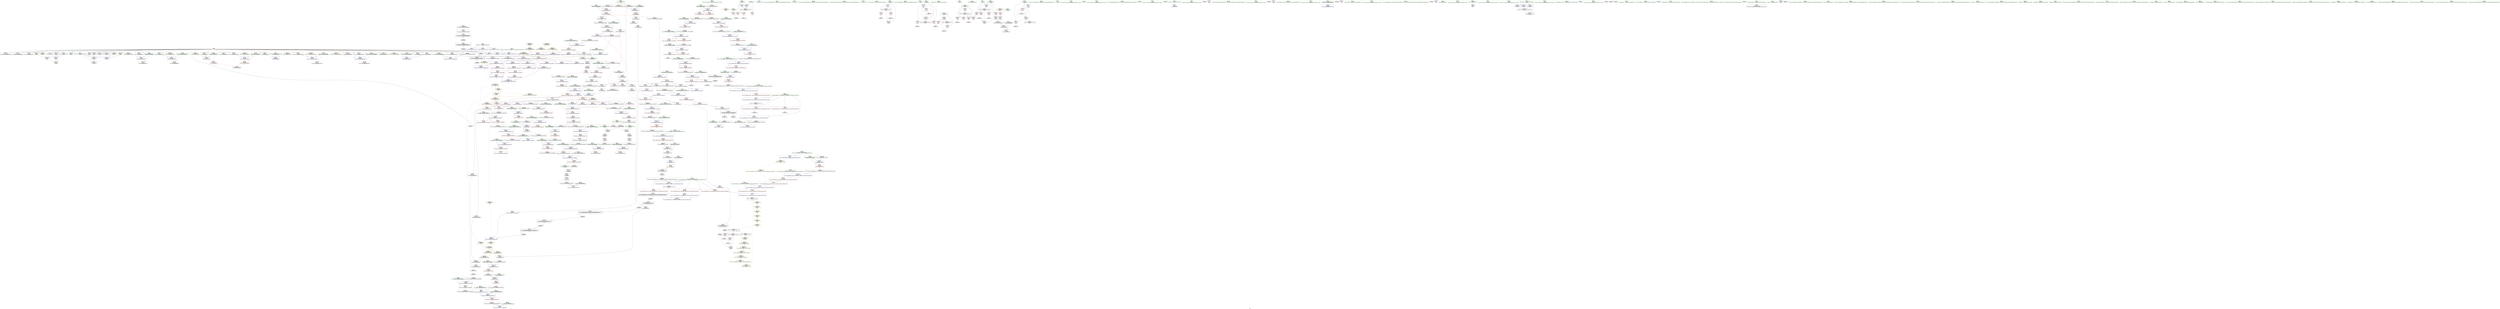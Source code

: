 digraph "SVFG" {
	label="SVFG";

	Node0x55e78a193700 [shape=record,color=grey,label="{NodeID: 0\nNullPtr|{|<s31>48}}"];
	Node0x55e78a193700 -> Node0x55e78a1d39c0[style=solid];
	Node0x55e78a193700 -> Node0x55e78a1d3ac0[style=solid];
	Node0x55e78a193700 -> Node0x55e78a1d3b90[style=solid];
	Node0x55e78a193700 -> Node0x55e78a1d3c60[style=solid];
	Node0x55e78a193700 -> Node0x55e78a1d3d30[style=solid];
	Node0x55e78a193700 -> Node0x55e78a1d3e00[style=solid];
	Node0x55e78a193700 -> Node0x55e78a1d3ed0[style=solid];
	Node0x55e78a193700 -> Node0x55e78a1d3fa0[style=solid];
	Node0x55e78a193700 -> Node0x55e78a1d4070[style=solid];
	Node0x55e78a193700 -> Node0x55e78a1d4140[style=solid];
	Node0x55e78a193700 -> Node0x55e78a1d4210[style=solid];
	Node0x55e78a193700 -> Node0x55e78a1d42e0[style=solid];
	Node0x55e78a193700 -> Node0x55e78a1d43b0[style=solid];
	Node0x55e78a193700 -> Node0x55e78a1d4480[style=solid];
	Node0x55e78a193700 -> Node0x55e78a1d4550[style=solid];
	Node0x55e78a193700 -> Node0x55e78a1d4620[style=solid];
	Node0x55e78a193700 -> Node0x55e78a1d46f0[style=solid];
	Node0x55e78a193700 -> Node0x55e78a1d47c0[style=solid];
	Node0x55e78a193700 -> Node0x55e78a1d4890[style=solid];
	Node0x55e78a193700 -> Node0x55e78a1d4960[style=solid];
	Node0x55e78a193700 -> Node0x55e78a1d4a30[style=solid];
	Node0x55e78a193700 -> Node0x55e78a1d4b00[style=solid];
	Node0x55e78a193700 -> Node0x55e78a1d4bd0[style=solid];
	Node0x55e78a193700 -> Node0x55e78a1d4ca0[style=solid];
	Node0x55e78a193700 -> Node0x55e78a1d4d70[style=solid];
	Node0x55e78a193700 -> Node0x55e78a1d5450[style=solid];
	Node0x55e78a193700 -> Node0x55e78a1d7d20[style=solid];
	Node0x55e78a193700 -> Node0x55e78a1d7df0[style=solid];
	Node0x55e78a193700 -> Node0x55e78a1d7ec0[style=solid];
	Node0x55e78a193700 -> Node0x55e78a1f6420[style=solid];
	Node0x55e78a193700 -> Node0x55e78a1f8640[style=solid];
	Node0x55e78a193700:s31 -> Node0x55e78a260500[style=solid,color=red];
	Node0x55e78a1d7f90 [shape=record,color=blue,label="{NodeID: 443\n534\<--532\nthis.addr\<--this\n_ZNSt12_Vector_baseIiSaIiEE17_M_create_storageEm\n}"];
	Node0x55e78a1d7f90 -> Node0x55e78a1de5a0[style=dashed];
	Node0x55e78a1db4e0 [shape=record,color=purple,label="{NodeID: 277\n302\<--300\nadd.ptr\<--\n_ZNSt6vectorIiSaIiEEixEm\n}"];
	Node0x55e78a1db4e0 -> Node0x55e78a1cf3b0[style=solid];
	Node0x55e78a1cb790 [shape=record,color=green,label="{NodeID: 111\n646\<--647\n__n.addr\<--__n.addr_field_insensitive\n_ZN9__gnu_cxx13new_allocatorIiE8allocateEmPKv\n}"];
	Node0x55e78a1cb790 -> Node0x55e78a1df1d0[style=solid];
	Node0x55e78a1cb790 -> Node0x55e78a1df2a0[style=solid];
	Node0x55e78a1cb790 -> Node0x55e78a1d8bc0[style=solid];
	Node0x55e78a2333b0 [shape=record,color=yellow,style=double,label="{NodeID: 1052\n22V_2 = CSCHI(MR_22V_1)\npts\{667 \}\nCS[]|{<s0>4}}"];
	Node0x55e78a2333b0:s0 -> Node0x55e78a212d40[style=dashed,color=blue];
	Node0x55e78a1f7440 [shape=record,color=grey,label="{NodeID: 720\n383 = Binary(382, 119, )\n}"];
	Node0x55e78a1f7440 -> Node0x55e78a1d7020[style=solid];
	Node0x55e78a1d5250 [shape=record,color=blue,label="{NodeID: 388\n947\<--19\nllvm.global_ctors_0\<--\nGlob }"];
	Node0x55e78a1d0590 [shape=record,color=black,label="{NodeID: 222\n683\<--698\n_ZSt27__uninitialized_default_n_aIPimiET_S1_T0_RSaIT1_E_ret\<--call\n_ZSt27__uninitialized_default_n_aIPimiET_S1_T0_RSaIT1_E\n|{<s0>38}}"];
	Node0x55e78a1d0590:s0 -> Node0x55e78a25f050[style=solid,color=blue];
	Node0x55e78a1cc9b0 [shape=record,color=green,label="{NodeID: 56\n237\<--238\nehselector.slot\<--ehselector.slot_field_insensitive\n_ZNSt6vectorIiSaIiEEC2EmRKS0_\n}"];
	Node0x55e78a1cc9b0 -> Node0x55e78a1dcd40[style=solid];
	Node0x55e78a1cc9b0 -> Node0x55e78a1d68d0[style=solid];
	Node0x55e78a211820 [shape=record,color=yellow,style=double,label="{NodeID: 831\n26V_1 = ENCHI(MR_26V_0)\npts\{490001 490002 \}\nFun[_Z5solvev]|{<s0>4|<s1>4}}"];
	Node0x55e78a211820:s0 -> Node0x55e78a226b60[style=dashed,color=red];
	Node0x55e78a211820:s1 -> Node0x55e78a226c40[style=dashed,color=red];
	Node0x55e78a1de260 [shape=record,color=red,label="{NodeID: 333\n483\<--482\n\<--_M_end_of_storage\n_ZNSt12_Vector_baseIiSaIiEED2Ev\n}"];
	Node0x55e78a1de260 -> Node0x55e78a1cfb00[style=solid];
	Node0x55e78a1d3ac0 [shape=record,color=black,label="{NodeID: 167\n122\<--3\n\<--dummyVal\n_Z5solvev\n}"];
	Node0x55e78a261450 [shape=record,color=black,label="{NodeID: 1108\n444 = PHI(242, )\n0th arg _ZNSt6vectorIiSaIiEE21_M_default_initializeEm }"];
	Node0x55e78a261450 -> Node0x55e78a1d76a0[style=solid];
	Node0x55e78a1b8b20 [shape=record,color=green,label="{NodeID: 1\n7\<--1\n__dso_handle\<--dummyObj\nGlob }"];
	Node0x55e78a1e35f0 [shape=record,color=yellow,style=double,label="{NodeID: 776\n22V_1 = ENCHI(MR_22V_0)\npts\{667 \}\nFun[_ZSt27__uninitialized_default_n_aIPimiET_S1_T0_RSaIT1_E]|{<s0>52}}"];
	Node0x55e78a1e35f0:s0 -> Node0x55e78a225f70[style=dashed,color=red];
	Node0x55e78a1d8060 [shape=record,color=blue,label="{NodeID: 444\n536\<--533\n__n.addr\<--__n\n_ZNSt12_Vector_baseIiSaIiEE17_M_create_storageEm\n}"];
	Node0x55e78a1d8060 -> Node0x55e78a1de670[style=dashed];
	Node0x55e78a1d8060 -> Node0x55e78a1de740[style=dashed];
	Node0x55e78a1db5b0 [shape=record,color=purple,label="{NodeID: 278\n558\<--556\nadd.ptr\<--\n_ZNSt12_Vector_baseIiSaIiEE17_M_create_storageEm\n}"];
	Node0x55e78a1db5b0 -> Node0x55e78a1d82d0[style=solid];
	Node0x55e78a1cb860 [shape=record,color=green,label="{NodeID: 112\n648\<--649\n.addr\<--.addr_field_insensitive\n_ZN9__gnu_cxx13new_allocatorIiE8allocateEmPKv\n}"];
	Node0x55e78a1cb860 -> Node0x55e78a1d8c90[style=solid];
	Node0x55e78a233490 [shape=record,color=yellow,style=double,label="{NodeID: 1053\n87V_2 = CSCHI(MR_87V_1)\npts\{490000 490001 490002 \}\nCS[]|{<s0>35|<s1>35|<s2>35}}"];
	Node0x55e78a233490:s0 -> Node0x55e78a1d8130[style=dashed,color=red];
	Node0x55e78a233490:s1 -> Node0x55e78a1d8200[style=dashed,color=red];
	Node0x55e78a233490:s2 -> Node0x55e78a1d82d0[style=dashed,color=red];
	Node0x55e78a1f75c0 [shape=record,color=grey,label="{NodeID: 721\n118 = Binary(117, 119, )\n}"];
	Node0x55e78a1f75c0 -> Node0x55e78a1d5890[style=solid];
	Node0x55e78a1d5350 [shape=record,color=blue,label="{NodeID: 389\n948\<--20\nllvm.global_ctors_1\<--_GLOBAL__sub_I_y3eadgbe_0_0.cpp\nGlob }"];
	Node0x55e78a1d0660 [shape=record,color=black,label="{NodeID: 223\n709\<--708\n\<--_M_impl\n_ZNSt12_Vector_baseIiSaIiEE19_M_get_Tp_allocatorEv\n}"];
	Node0x55e78a1d0660 -> Node0x55e78a1d0730[style=solid];
	Node0x55e78a1cca80 [shape=record,color=green,label="{NodeID: 57\n247\<--248\n_ZNSt12_Vector_baseIiSaIiEEC2EmRKS0_\<--_ZNSt12_Vector_baseIiSaIiEEC2EmRKS0__field_insensitive\n}"];
	Node0x55e78a1de330 [shape=record,color=red,label="{NodeID: 334\n486\<--485\n\<--_M_start4\n_ZNSt12_Vector_baseIiSaIiEED2Ev\n}"];
	Node0x55e78a1de330 -> Node0x55e78a1cfbd0[style=solid];
	Node0x55e78a1d3b90 [shape=record,color=black,label="{NodeID: 168\n123\<--3\n\<--dummyVal\n_Z5solvev\n}"];
	Node0x55e78a1d3b90 -> Node0x55e78a1d5960[style=solid];
	Node0x55e78a261590 [shape=record,color=black,label="{NodeID: 1109\n445 = PHI(249, )\n1st arg _ZNSt6vectorIiSaIiEE21_M_default_initializeEm }"];
	Node0x55e78a261590 -> Node0x55e78a1d7770[style=solid];
	Node0x55e78a1b8bb0 [shape=record,color=green,label="{NodeID: 2\n8\<--1\n_ZSt3cin\<--dummyObj\nGlob }"];
	Node0x55e78a1d8130 [shape=record,color=blue,label="{NodeID: 445\n546\<--542\n_M_start\<--call\n_ZNSt12_Vector_baseIiSaIiEE17_M_create_storageEm\n|{|<s2>35}}"];
	Node0x55e78a1d8130 -> Node0x55e78a1de810[style=dashed];
	Node0x55e78a1d8130 -> Node0x55e78a1de8e0[style=dashed];
	Node0x55e78a1d8130:s2 -> Node0x55e78a2335f0[style=dashed,color=blue];
	Node0x55e78a1db680 [shape=record,color=red,label="{NodeID: 279\n208\<--52\nexn\<--exn.slot\n_Z5solvev\n}"];
	Node0x55e78a1cb930 [shape=record,color=green,label="{NodeID: 113\n656\<--657\n_ZNK9__gnu_cxx13new_allocatorIiE8max_sizeEv\<--_ZNK9__gnu_cxx13new_allocatorIiE8max_sizeEv_field_insensitive\n}"];
	Node0x55e78a2335f0 [shape=record,color=yellow,style=double,label="{NodeID: 1054\n87V_3 = CSCHI(MR_87V_2)\npts\{490000 490001 490002 \}\nCS[]|{<s0>20|<s1>20|<s2>20}}"];
	Node0x55e78a2335f0:s0 -> Node0x55e78a232f30[style=dashed,color=blue];
	Node0x55e78a2335f0:s1 -> Node0x55e78a233090[style=dashed,color=blue];
	Node0x55e78a2335f0:s2 -> Node0x55e78a233170[style=dashed,color=blue];
	Node0x55e78a228830 [shape=record,color=yellow,style=double,label="{NodeID: 888\n24V_1 = ENCHI(MR_24V_0)\npts\{490000 \}\nFun[_ZNSt6vectorIiSaIiEEixEm]}"];
	Node0x55e78a228830 -> Node0x55e78a1dd080[style=dashed];
	Node0x55e78a1f7740 [shape=record,color=grey,label="{NodeID: 722\n490 = Binary(489, 491, )\n|{<s0>39}}"];
	Node0x55e78a1f7740:s0 -> Node0x55e78a263750[style=solid,color=red];
	Node0x55e78a1d5450 [shape=record,color=blue, style = dotted,label="{NodeID: 390\n949\<--3\nllvm.global_ctors_2\<--dummyVal\nGlob }"];
	Node0x55e78a1d0730 [shape=record,color=black,label="{NodeID: 224\n702\<--709\n_ZNSt12_Vector_baseIiSaIiEE19_M_get_Tp_allocatorEv_ret\<--\n_ZNSt12_Vector_baseIiSaIiEE19_M_get_Tp_allocatorEv\n|{<s0>24|<s1>37}}"];
	Node0x55e78a1d0730:s0 -> Node0x55e78a25ec10[style=solid,color=blue];
	Node0x55e78a1d0730:s1 -> Node0x55e78a25eee0[style=solid,color=blue];
	Node0x55e78a1ccb80 [shape=record,color=green,label="{NodeID: 58\n251\<--252\n_ZNSt6vectorIiSaIiEE21_M_default_initializeEm\<--_ZNSt6vectorIiSaIiEE21_M_default_initializeEm_field_insensitive\n}"];
	Node0x55e78a1de400 [shape=record,color=red,label="{NodeID: 335\n518\<--512\nthis1\<--this.addr\n_ZNSt12_Vector_baseIiSaIiEE12_Vector_implC2ERKS0_\n}"];
	Node0x55e78a1de400 -> Node0x55e78a1cfca0[style=solid];
	Node0x55e78a1de400 -> Node0x55e78a1da710[style=solid];
	Node0x55e78a1de400 -> Node0x55e78a1da7e0[style=solid];
	Node0x55e78a1de400 -> Node0x55e78a1da8b0[style=solid];
	Node0x55e78a1d3c60 [shape=record,color=black,label="{NodeID: 169\n125\<--3\n\<--dummyVal\n_Z5solvev\n}"];
	Node0x55e78a1d3c60 -> Node0x55e78a1d5a30[style=solid];
	Node0x55e78a2616d0 [shape=record,color=black,label="{NodeID: 1110\n703 = PHI(333, 458, )\n0th arg _ZNSt12_Vector_baseIiSaIiEE19_M_get_Tp_allocatorEv }"];
	Node0x55e78a2616d0 -> Node0x55e78a1e8d90[style=solid];
	Node0x55e78a1b8e60 [shape=record,color=green,label="{NodeID: 3\n9\<--1\n_ZSt4cout\<--dummyObj\nGlob }"];
	Node0x55e78a1d8200 [shape=record,color=blue,label="{NodeID: 446\n552\<--550\n_M_finish\<--\n_ZNSt12_Vector_baseIiSaIiEE17_M_create_storageEm\n|{<s0>35}}"];
	Node0x55e78a1d8200:s0 -> Node0x55e78a2335f0[style=dashed,color=blue];
	Node0x55e78a1db750 [shape=record,color=red,label="{NodeID: 280\n209\<--54\nsel\<--ehselector.slot\n_Z5solvev\n}"];
	Node0x55e78a1d0d20 [shape=record,color=green,label="{NodeID: 114\n661\<--662\n_ZSt17__throw_bad_allocv\<--_ZSt17__throw_bad_allocv_field_insensitive\n}"];
	Node0x55e78a233750 [shape=record,color=yellow,style=double,label="{NodeID: 1055\n22V_2 = CSCHI(MR_22V_1)\npts\{667 \}\nCS[]|{<s0>21}}"];
	Node0x55e78a233750:s0 -> Node0x55e78a2333b0[style=dashed,color=blue];
	Node0x55e78a1f78c0 [shape=record,color=grey,label="{NodeID: 723\n489 = Binary(487, 488, )\n}"];
	Node0x55e78a1f78c0 -> Node0x55e78a1f7740[style=solid];
	Node0x55e78a1d5550 [shape=record,color=blue,label="{NodeID: 391\n56\<--83\ni\<--\n_Z5solvev\n}"];
	Node0x55e78a1d5550 -> Node0x55e78a210920[style=dashed];
	Node0x55e78a1d0800 [shape=record,color=black,label="{NodeID: 225\n711\<--726\n_ZSt25__uninitialized_default_nIPimET_S1_T0__ret\<--call\n_ZSt25__uninitialized_default_nIPimET_S1_T0_\n|{<s0>52}}"];
	Node0x55e78a1d0800:s0 -> Node0x55e78a25f410[style=solid,color=blue];
	Node0x55e78a1ccc80 [shape=record,color=green,label="{NodeID: 59\n261\<--262\n_ZNSt12_Vector_baseIiSaIiEED2Ev\<--_ZNSt12_Vector_baseIiSaIiEED2Ev_field_insensitive\n}"];
	Node0x55e78a1de4d0 [shape=record,color=red,label="{NodeID: 336\n520\<--514\n\<--__a.addr\n_ZNSt12_Vector_baseIiSaIiEE12_Vector_implC2ERKS0_\n|{<s0>43}}"];
	Node0x55e78a1de4d0:s0 -> Node0x55e78a260f00[style=solid,color=red];
	Node0x55e78a1d3d30 [shape=record,color=black,label="{NodeID: 170\n129\<--3\n\<--dummyVal\n_Z5solvev\n}"];
	Node0x55e78a2618e0 [shape=record,color=black,label="{NodeID: 1111\n673 = PHI(653, )\n0th arg _ZNK9__gnu_cxx13new_allocatorIiE8max_sizeEv }"];
	Node0x55e78a2618e0 -> Node0x55e78a1d8d60[style=solid];
	Node0x55e78a1b8ef0 [shape=record,color=green,label="{NodeID: 4\n10\<--1\n.str\<--dummyObj\nGlob }"];
	Node0x55e78a1d82d0 [shape=record,color=blue,label="{NodeID: 447\n560\<--558\n_M_end_of_storage\<--add.ptr\n_ZNSt12_Vector_baseIiSaIiEE17_M_create_storageEm\n|{<s0>35}}"];
	Node0x55e78a1d82d0:s0 -> Node0x55e78a2335f0[style=dashed,color=blue];
	Node0x55e78a1db820 [shape=record,color=red,label="{NodeID: 281\n85\<--56\n\<--i\n_Z5solvev\n}"];
	Node0x55e78a1db820 -> Node0x55e78a1f8940[style=solid];
	Node0x55e78a1d0db0 [shape=record,color=green,label="{NodeID: 115\n666\<--667\ncall2\<--call2_field_insensitive\n_ZN9__gnu_cxx13new_allocatorIiE8allocateEmPKv\n}"];
	Node0x55e78a1d0db0 -> Node0x55e78a1d0320[style=solid];
	Node0x55e78a2338b0 [shape=record,color=yellow,style=double,label="{NodeID: 1056\n22V_2 = CSCHI(MR_22V_1)\npts\{667 \}\nCS[]|{<s0>38}}"];
	Node0x55e78a2338b0:s0 -> Node0x55e78a233750[style=dashed,color=blue];
	Node0x55e78a1f7a40 [shape=record,color=grey,label="{NodeID: 724\n150 = Binary(149, 119, )\n}"];
	Node0x55e78a1f7a40 -> Node0x55e78a1d5e40[style=solid];
	Node0x55e78a1d5620 [shape=record,color=blue,label="{NodeID: 392\n58\<--93\nrow\<--dec\n_Z5solvev\n}"];
	Node0x55e78a1d5620 -> Node0x55e78a1dba90[style=dashed];
	Node0x55e78a1d5620 -> Node0x55e78a210e20[style=dashed];
	Node0x55e78a1d08d0 [shape=record,color=black,label="{NodeID: 226\n730\<--744\n_ZNSt27__uninitialized_default_n_1ILb1EE18__uninit_default_nIPimEET_S3_T0__ret\<--call\n_ZNSt27__uninitialized_default_n_1ILb1EE18__uninit_default_nIPimEET_S3_T0_\n|{<s0>53}}"];
	Node0x55e78a1d08d0:s0 -> Node0x55e78a25f550[style=solid,color=blue];
	Node0x55e78a1ccd80 [shape=record,color=green,label="{NodeID: 60\n269\<--270\n__gxx_personality_v0\<--__gxx_personality_v0_field_insensitive\n}"];
	Node0x55e78a1de5a0 [shape=record,color=red,label="{NodeID: 337\n540\<--534\nthis1\<--this.addr\n_ZNSt12_Vector_baseIiSaIiEE17_M_create_storageEm\n|{|<s10>44}}"];
	Node0x55e78a1de5a0 -> Node0x55e78a1da980[style=solid];
	Node0x55e78a1de5a0 -> Node0x55e78a1daa50[style=solid];
	Node0x55e78a1de5a0 -> Node0x55e78a1dab20[style=solid];
	Node0x55e78a1de5a0 -> Node0x55e78a1dabf0[style=solid];
	Node0x55e78a1de5a0 -> Node0x55e78a1dacc0[style=solid];
	Node0x55e78a1de5a0 -> Node0x55e78a1dad90[style=solid];
	Node0x55e78a1de5a0 -> Node0x55e78a1dae60[style=solid];
	Node0x55e78a1de5a0 -> Node0x55e78a1daf30[style=solid];
	Node0x55e78a1de5a0 -> Node0x55e78a1db000[style=solid];
	Node0x55e78a1de5a0 -> Node0x55e78a1db0d0[style=solid];
	Node0x55e78a1de5a0:s10 -> Node0x55e78a262a90[style=solid,color=red];
	Node0x55e78a1d3e00 [shape=record,color=black,label="{NodeID: 171\n130\<--3\n\<--dummyVal\n_Z5solvev\n}"];
	Node0x55e78a1d3e00 -> Node0x55e78a1d5b00[style=solid];
	Node0x55e78a2619f0 [shape=record,color=black,label="{NodeID: 1112\n274 = PHI(50, 50, 569, )\n0th arg _ZNSaIiED2Ev }"];
	Node0x55e78a2619f0 -> Node0x55e78a1d69a0[style=solid];
	Node0x55e78a1b8f80 [shape=record,color=green,label="{NodeID: 5\n12\<--1\n.str.1\<--dummyObj\nGlob }"];
	Node0x55e78a1d83a0 [shape=record,color=blue,label="{NodeID: 448\n565\<--564\nthis.addr\<--this\n_ZNSt12_Vector_baseIiSaIiEE12_Vector_implD2Ev\n}"];
	Node0x55e78a1d83a0 -> Node0x55e78a1de9b0[style=dashed];
	Node0x55e78a1db8f0 [shape=record,color=red,label="{NodeID: 282\n149\<--56\n\<--i\n_Z5solvev\n}"];
	Node0x55e78a1db8f0 -> Node0x55e78a1f7a40[style=solid];
	Node0x55e78a1d0e80 [shape=record,color=green,label="{NodeID: 116\n668\<--669\n_Znwm\<--_Znwm_field_insensitive\n}"];
	Node0x55e78a233a10 [shape=record,color=yellow,style=double,label="{NodeID: 1057\n22V_2 = CSCHI(MR_22V_1)\npts\{667 \}\nCS[]|{<s0>52}}"];
	Node0x55e78a233a10:s0 -> Node0x55e78a2338b0[style=dashed,color=blue];
	Node0x55e78a1f7bc0 [shape=record,color=grey,label="{NodeID: 725\n658 = cmp(654, 655, )\n}"];
	Node0x55e78a1d56f0 [shape=record,color=blue,label="{NodeID: 393\n60\<--83\nj\<--\n_Z5solvev\n}"];
	Node0x55e78a1d56f0 -> Node0x55e78a1dbb60[style=dashed];
	Node0x55e78a1d56f0 -> Node0x55e78a1dbc30[style=dashed];
	Node0x55e78a1d56f0 -> Node0x55e78a1dbd00[style=dashed];
	Node0x55e78a1d56f0 -> Node0x55e78a1d5d70[style=dashed];
	Node0x55e78a1d56f0 -> Node0x55e78a210f10[style=dashed];
	Node0x55e78a1d09a0 [shape=record,color=black,label="{NodeID: 227\n748\<--767\n_ZSt6fill_nIPimiET_S1_T0_RKT1__ret\<--call1\n_ZSt6fill_nIPimiET_S1_T0_RKT1_\n|{<s0>54}}"];
	Node0x55e78a1d09a0:s0 -> Node0x55e78a25f690[style=solid,color=blue];
	Node0x55e78a1cce80 [shape=record,color=green,label="{NodeID: 61\n275\<--276\nthis.addr\<--this.addr_field_insensitive\n_ZNSaIiED2Ev\n}"];
	Node0x55e78a1cce80 -> Node0x55e78a1dce10[style=solid];
	Node0x55e78a1cce80 -> Node0x55e78a1d69a0[style=solid];
	Node0x55e78a1de670 [shape=record,color=red,label="{NodeID: 338\n541\<--536\n\<--__n.addr\n_ZNSt12_Vector_baseIiSaIiEE17_M_create_storageEm\n|{<s0>44}}"];
	Node0x55e78a1de670:s0 -> Node0x55e78a262bd0[style=solid,color=red];
	Node0x55e78a1d3ed0 [shape=record,color=black,label="{NodeID: 172\n132\<--3\n\<--dummyVal\n_Z5solvev\n}"];
	Node0x55e78a1d3ed0 -> Node0x55e78a1d5bd0[style=solid];
	Node0x55e78a261c70 [shape=record,color=black,label="{NodeID: 1113\n772 = PHI(762, )\n0th arg _ZSt10__fill_n_aIPimiEN9__gnu_cxx11__enable_ifIXsr11__is_scalarIT1_EE7__valueET_E6__typeES4_T0_RKS3_ }"];
	Node0x55e78a261c70 -> Node0x55e78a1e95b0[style=solid];
	Node0x55e78a1b9010 [shape=record,color=green,label="{NodeID: 6\n14\<--1\n.str.2\<--dummyObj\nGlob }"];
	Node0x55e78a1d8470 [shape=record,color=blue,label="{NodeID: 449\n575\<--573\nthis.addr\<--this\n_ZNSaIiEC2ERKS_\n}"];
	Node0x55e78a1d8470 -> Node0x55e78a1dea80[style=dashed];
	Node0x55e78a1db9c0 [shape=record,color=red,label="{NodeID: 283\n92\<--58\n\<--row\n_Z5solvev\n}"];
	Node0x55e78a1db9c0 -> Node0x55e78a1f6fc0[style=solid];
	Node0x55e78a1d0f80 [shape=record,color=green,label="{NodeID: 117\n674\<--675\nthis.addr\<--this.addr_field_insensitive\n_ZNK9__gnu_cxx13new_allocatorIiE8max_sizeEv\n}"];
	Node0x55e78a1d0f80 -> Node0x55e78a1df370[style=solid];
	Node0x55e78a1d0f80 -> Node0x55e78a1d8d60[style=solid];
	Node0x55e78a233b70 [shape=record,color=yellow,style=double,label="{NodeID: 1058\n22V_2 = CSCHI(MR_22V_1)\npts\{667 \}\nCS[]|{<s0>53}}"];
	Node0x55e78a233b70:s0 -> Node0x55e78a233a10[style=dashed,color=blue];
	Node0x55e78a1f7d40 [shape=record,color=grey,label="{NodeID: 726\n190 = cmp(189, 94, )\n}"];
	Node0x55e78a1d57c0 [shape=record,color=blue,label="{NodeID: 394\n62\<--83\nk\<--\n_Z5solvev\n}"];
	Node0x55e78a1d57c0 -> Node0x55e78a1dbdd0[style=dashed];
	Node0x55e78a1d57c0 -> Node0x55e78a1dbea0[style=dashed];
	Node0x55e78a1d57c0 -> Node0x55e78a1d57c0[style=dashed];
	Node0x55e78a1d57c0 -> Node0x55e78a1d5ca0[style=dashed];
	Node0x55e78a1d57c0 -> Node0x55e78a212870[style=dashed];
	Node0x55e78a1d0a70 [shape=record,color=black,label="{NodeID: 228\n771\<--809\n_ZSt10__fill_n_aIPimiEN9__gnu_cxx11__enable_ifIXsr11__is_scalarIT1_EE7__valueET_E6__typeES4_T0_RKS3__ret\<--\n_ZSt10__fill_n_aIPimiEN9__gnu_cxx11__enable_ifIXsr11__is_scalarIT1_EE7__valueET_E6__typeES4_T0_RKS3_\n|{<s0>56}}"];
	Node0x55e78a1d0a70:s0 -> Node0x55e78a25f910[style=solid,color=blue];
	Node0x55e78a1ccf50 [shape=record,color=green,label="{NodeID: 62\n281\<--282\n_ZN9__gnu_cxx13new_allocatorIiED2Ev\<--_ZN9__gnu_cxx13new_allocatorIiED2Ev_field_insensitive\n}"];
	Node0x55e78a1de740 [shape=record,color=red,label="{NodeID: 339\n557\<--536\n\<--__n.addr\n_ZNSt12_Vector_baseIiSaIiEE17_M_create_storageEm\n}"];
	Node0x55e78a1d3fa0 [shape=record,color=black,label="{NodeID: 173\n210\<--3\nlpad.val\<--dummyVal\n_Z5solvev\n}"];
	Node0x55e78a261d80 [shape=record,color=black,label="{NodeID: 1114\n773 = PHI(765, )\n1st arg _ZSt10__fill_n_aIPimiEN9__gnu_cxx11__enable_ifIXsr11__is_scalarIT1_EE7__valueET_E6__typeES4_T0_RKS3_ }"];
	Node0x55e78a261d80 -> Node0x55e78a1e9680[style=solid];
	Node0x55e78a1b9850 [shape=record,color=green,label="{NodeID: 7\n16\<--1\n.str.3\<--dummyObj\nGlob }"];
	Node0x55e78a1d8540 [shape=record,color=blue,label="{NodeID: 450\n577\<--574\n__a.addr\<--__a\n_ZNSaIiEC2ERKS_\n}"];
	Node0x55e78a1d8540 -> Node0x55e78a1deb50[style=dashed];
	Node0x55e78a1dba90 [shape=record,color=red,label="{NodeID: 284\n109\<--58\n\<--row\n_Z5solvev\n}"];
	Node0x55e78a1dba90 -> Node0x55e78a1f8340[style=solid];
	Node0x55e78a1d1050 [shape=record,color=green,label="{NodeID: 118\n687\<--688\n__first.addr\<--__first.addr_field_insensitive\n_ZSt27__uninitialized_default_n_aIPimiET_S1_T0_RSaIT1_E\n}"];
	Node0x55e78a1d1050 -> Node0x55e78a1df440[style=solid];
	Node0x55e78a1d1050 -> Node0x55e78a1d8e30[style=solid];
	Node0x55e78a233cd0 [shape=record,color=yellow,style=double,label="{NodeID: 1059\n22V_2 = CSCHI(MR_22V_1)\npts\{667 \}\nCS[]|{<s0>54}}"];
	Node0x55e78a233cd0:s0 -> Node0x55e78a233b70[style=dashed,color=blue];
	Node0x55e78a1f7ec0 [shape=record,color=grey,label="{NodeID: 727\n99 = cmp(98, 100, )\n}"];
	Node0x55e78a1d5890 [shape=record,color=blue,label="{NodeID: 395\n114\<--118\ncall12\<--inc\n_Z5solvev\n}"];
	Node0x55e78a1d5890 -> Node0x55e78a1e14e0[style=dashed];
	Node0x55e78a1d0b40 [shape=record,color=black,label="{NodeID: 229\n811\<--816\n_ZSt12__niter_baseIPiET_S1__ret\<--\n_ZSt12__niter_baseIPiET_S1_\n|{<s0>55}}"];
	Node0x55e78a1d0b40:s0 -> Node0x55e78a25f7d0[style=solid,color=blue];
	Node0x55e78a1cd050 [shape=record,color=green,label="{NodeID: 63\n290\<--291\nthis.addr\<--this.addr_field_insensitive\n_ZNSt6vectorIiSaIiEEixEm\n}"];
	Node0x55e78a1cd050 -> Node0x55e78a1dcee0[style=solid];
	Node0x55e78a1cd050 -> Node0x55e78a1d6a70[style=solid];
	Node0x55e78a211ea0 [shape=record,color=yellow,style=double,label="{NodeID: 838\n83V_1 = ENCHI(MR_83V_0)\npts\{412 \}\nFun[_ZNSt12_Vector_baseIiSaIiEEC2EmRKS0_]}"];
	Node0x55e78a211ea0 -> Node0x55e78a1d7500[style=dashed];
	Node0x55e78a1de810 [shape=record,color=red,label="{NodeID: 340\n550\<--549\n\<--_M_start3\n_ZNSt12_Vector_baseIiSaIiEE17_M_create_storageEm\n}"];
	Node0x55e78a1de810 -> Node0x55e78a1d8200[style=solid];
	Node0x55e78a1d4070 [shape=record,color=black,label="{NodeID: 174\n211\<--3\nlpad.val50\<--dummyVal\n_Z5solvev\n}"];
	Node0x55e78a261e90 [shape=record,color=black,label="{NodeID: 1115\n774 = PHI(766, )\n2nd arg _ZSt10__fill_n_aIPimiEN9__gnu_cxx11__enable_ifIXsr11__is_scalarIT1_EE7__valueET_E6__typeES4_T0_RKS3_ }"];
	Node0x55e78a261e90 -> Node0x55e78a1e9750[style=solid];
	Node0x55e78a1b9910 [shape=record,color=green,label="{NodeID: 8\n19\<--1\n\<--dummyObj\nCan only get source location for instruction, argument, global var or function.}"];
	Node0x55e78a1e3c70 [shape=record,color=yellow,style=double,label="{NodeID: 783\n22V_1 = ENCHI(MR_22V_0)\npts\{667 \}\nFun[_ZSt6fill_nIPimiET_S1_T0_RKT1_]|{<s0>56}}"];
	Node0x55e78a1e3c70:s0 -> Node0x55e78a216440[style=dashed,color=red];
	Node0x55e78a1d8610 [shape=record,color=blue,label="{NodeID: 451\n592\<--590\nthis.addr\<--this\n_ZN9__gnu_cxx13new_allocatorIiEC2ERKS1_\n}"];
	Node0x55e78a1d8610 -> Node0x55e78a1dec20[style=dashed];
	Node0x55e78a1dbb60 [shape=record,color=red,label="{NodeID: 285\n98\<--60\n\<--j\n_Z5solvev\n}"];
	Node0x55e78a1dbb60 -> Node0x55e78a1f7ec0[style=solid];
	Node0x55e78a1d1120 [shape=record,color=green,label="{NodeID: 119\n689\<--690\n__n.addr\<--__n.addr_field_insensitive\n_ZSt27__uninitialized_default_n_aIPimiET_S1_T0_RSaIT1_E\n}"];
	Node0x55e78a1d1120 -> Node0x55e78a1df510[style=solid];
	Node0x55e78a1d1120 -> Node0x55e78a1e8bf0[style=solid];
	Node0x55e78a256e30 [shape=record,color=black,label="{NodeID: 1060\n114 = PHI(287, )\n}"];
	Node0x55e78a256e30 -> Node0x55e78a1dc6c0[style=solid];
	Node0x55e78a256e30 -> Node0x55e78a1d5890[style=solid];
	Node0x55e78a1f8040 [shape=record,color=grey,label="{NodeID: 728\n371 = cmp(369, 370, )\n}"];
	Node0x55e78a1d5960 [shape=record,color=blue,label="{NodeID: 396\n52\<--123\nexn.slot\<--\n_Z5solvev\n}"];
	Node0x55e78a1d5960 -> Node0x55e78a1db680[style=dashed];
	Node0x55e78a1d0c10 [shape=record,color=black,label="{NodeID: 230\n836\<--835\n\<--_M_impl\n_ZNSt12_Vector_baseIiSaIiEE13_M_deallocateEPim\n|{<s0>57}}"];
	Node0x55e78a1d0c10:s0 -> Node0x55e78a263890[style=solid,color=red];
	Node0x55e78a1cd120 [shape=record,color=green,label="{NodeID: 64\n292\<--293\n__n.addr\<--__n.addr_field_insensitive\n_ZNSt6vectorIiSaIiEEixEm\n}"];
	Node0x55e78a1cd120 -> Node0x55e78a1dcfb0[style=solid];
	Node0x55e78a1cd120 -> Node0x55e78a1d6b40[style=solid];
	Node0x55e78a211f80 [shape=record,color=yellow,style=double,label="{NodeID: 839\n85V_1 = ENCHI(MR_85V_0)\npts\{414 \}\nFun[_ZNSt12_Vector_baseIiSaIiEEC2EmRKS0_]}"];
	Node0x55e78a211f80 -> Node0x55e78a1d75d0[style=dashed];
	Node0x55e78a1de8e0 [shape=record,color=red,label="{NodeID: 341\n556\<--555\n\<--_M_start6\n_ZNSt12_Vector_baseIiSaIiEE17_M_create_storageEm\n}"];
	Node0x55e78a1de8e0 -> Node0x55e78a1db5b0[style=solid];
	Node0x55e78a1d4140 [shape=record,color=black,label="{NodeID: 175\n254\<--3\n\<--dummyVal\n_ZNSt6vectorIiSaIiEEC2EmRKS0_\n}"];
	Node0x55e78a261fa0 [shape=record,color=black,label="{NodeID: 1116\n845 = PHI(351, 506, )\n0th arg __clang_call_terminate }"];
	Node0x55e78a1b99d0 [shape=record,color=green,label="{NodeID: 9\n76\<--1\n\<--dummyObj\nCan only get source location for instruction, argument, global var or function.|{<s0>4}}"];
	Node0x55e78a1b99d0:s0 -> Node0x55e78a262e50[style=solid,color=red];
	Node0x55e78a1e3d80 [shape=record,color=yellow,style=double,label="{NodeID: 784\n161V_1 = ENCHI(MR_161V_0)\npts\{738 \}\nFun[_ZSt6fill_nIPimiET_S1_T0_RKT1_]|{<s0>56}}"];
	Node0x55e78a1e3d80:s0 -> Node0x55e78a223370[style=dashed,color=red];
	Node0x55e78a1d86e0 [shape=record,color=blue,label="{NodeID: 452\n594\<--591\n.addr\<--\n_ZN9__gnu_cxx13new_allocatorIiEC2ERKS1_\n}"];
	Node0x55e78a1dbc30 [shape=record,color=red,label="{NodeID: 286\n108\<--60\n\<--j\n_Z5solvev\n}"];
	Node0x55e78a1dbc30 -> Node0x55e78a1f8340[style=solid];
	Node0x55e78a1d11f0 [shape=record,color=green,label="{NodeID: 120\n691\<--692\n.addr\<--.addr_field_insensitive\n_ZSt27__uninitialized_default_n_aIPimiET_S1_T0_RSaIT1_E\n}"];
	Node0x55e78a1d11f0 -> Node0x55e78a1e8cc0[style=solid];
	Node0x55e78a256080 [shape=record,color=black,label="{NodeID: 1061\n89 = PHI()\n}"];
	Node0x55e78a1f81c0 [shape=record,color=grey,label="{NodeID: 729\n795 = cmp(794, 612, )\n}"];
	Node0x55e78a1d5a30 [shape=record,color=blue,label="{NodeID: 397\n54\<--125\nehselector.slot\<--\n_Z5solvev\n}"];
	Node0x55e78a1d5a30 -> Node0x55e78a1db750[style=dashed];
	Node0x55e78a1d8f30 [shape=record,color=black,label="{NodeID: 231\n870\<--869\n\<--\n_ZNSt16allocator_traitsISaIiEE10deallocateERS0_Pim\n|{<s0>60}}"];
	Node0x55e78a1d8f30:s0 -> Node0x55e78a262450[style=solid,color=red];
	Node0x55e78a1cd1f0 [shape=record,color=green,label="{NodeID: 65\n317\<--318\nthis.addr\<--this.addr_field_insensitive\n_ZNSt6vectorIiSaIiEED2Ev\n}"];
	Node0x55e78a1cd1f0 -> Node0x55e78a1dd150[style=solid];
	Node0x55e78a1cd1f0 -> Node0x55e78a1d6c10[style=solid];
	Node0x55e78a225bc0 [shape=record,color=yellow,style=double,label="{NodeID: 840\n87V_1 = ENCHI(MR_87V_0)\npts\{490000 490001 490002 \}\nFun[_ZNSt12_Vector_baseIiSaIiEEC2EmRKS0_]|{<s0>34|<s1>34|<s2>34}}"];
	Node0x55e78a225bc0:s0 -> Node0x55e78a1d7d20[style=dashed,color=red];
	Node0x55e78a225bc0:s1 -> Node0x55e78a1d7df0[style=dashed,color=red];
	Node0x55e78a225bc0:s2 -> Node0x55e78a1d7ec0[style=dashed,color=red];
	Node0x55e78a1de9b0 [shape=record,color=red,label="{NodeID: 342\n568\<--565\nthis1\<--this.addr\n_ZNSt12_Vector_baseIiSaIiEE12_Vector_implD2Ev\n}"];
	Node0x55e78a1de9b0 -> Node0x55e78a1cfd70[style=solid];
	Node0x55e78a1d4210 [shape=record,color=black,label="{NodeID: 176\n255\<--3\n\<--dummyVal\n_ZNSt6vectorIiSaIiEEC2EmRKS0_\n}"];
	Node0x55e78a1d4210 -> Node0x55e78a1d6800[style=solid];
	Node0x55e78a262120 [shape=record,color=black,label="{NodeID: 1117\n402 = PHI(243, )\n0th arg _ZNSt12_Vector_baseIiSaIiEEC2EmRKS0_ }"];
	Node0x55e78a262120 -> Node0x55e78a1d7290[style=solid];
	Node0x55e78a1b9ad0 [shape=record,color=green,label="{NodeID: 10\n83\<--1\n\<--dummyObj\nCan only get source location for instruction, argument, global var or function.}"];
	Node0x55e78a1d87b0 [shape=record,color=blue,label="{NodeID: 453\n603\<--601\nthis.addr\<--this\n_ZNSt12_Vector_baseIiSaIiEE11_M_allocateEm\n}"];
	Node0x55e78a1d87b0 -> Node0x55e78a1decf0[style=dashed];
	Node0x55e78a1dbd00 [shape=record,color=red,label="{NodeID: 287\n144\<--60\n\<--j\n_Z5solvev\n}"];
	Node0x55e78a1dbd00 -> Node0x55e78a1f72c0[style=solid];
	Node0x55e78a1d12c0 [shape=record,color=green,label="{NodeID: 121\n699\<--700\n_ZSt25__uninitialized_default_nIPimET_S1_T0_\<--_ZSt25__uninitialized_default_nIPimET_S1_T0__field_insensitive\n}"];
	Node0x55e78a25ddb0 [shape=record,color=black,label="{NodeID: 1062\n107 = PHI()\n}"];
	Node0x55e78a1f8340 [shape=record,color=grey,label="{NodeID: 730\n110 = cmp(108, 109, )\n}"];
	Node0x55e78a1d5b00 [shape=record,color=blue,label="{NodeID: 398\n52\<--130\nexn.slot\<--\n_Z5solvev\n}"];
	Node0x55e78a1d5b00 -> Node0x55e78a1db680[style=dashed];
	Node0x55e78a1d8fc0 [shape=record,color=black,label="{NodeID: 232\n892\<--891\n\<--\n_ZN9__gnu_cxx13new_allocatorIiE10deallocateEPim\n}"];
	Node0x55e78a1cd2c0 [shape=record,color=green,label="{NodeID: 66\n319\<--320\nexn.slot\<--exn.slot_field_insensitive\n_ZNSt6vectorIiSaIiEED2Ev\n}"];
	Node0x55e78a1cd2c0 -> Node0x55e78a1dd220[style=solid];
	Node0x55e78a1cd2c0 -> Node0x55e78a1d6ce0[style=solid];
	Node0x55e78a1dea80 [shape=record,color=red,label="{NodeID: 343\n581\<--575\nthis1\<--this.addr\n_ZNSaIiEC2ERKS_\n}"];
	Node0x55e78a1dea80 -> Node0x55e78a1cfe40[style=solid];
	Node0x55e78a1d42e0 [shape=record,color=black,label="{NodeID: 177\n257\<--3\n\<--dummyVal\n_ZNSt6vectorIiSaIiEEC2EmRKS0_\n}"];
	Node0x55e78a1d42e0 -> Node0x55e78a1d68d0[style=solid];
	Node0x55e78a262230 [shape=record,color=black,label="{NodeID: 1118\n403 = PHI(244, )\n1st arg _ZNSt12_Vector_baseIiSaIiEEC2EmRKS0_ }"];
	Node0x55e78a262230 -> Node0x55e78a1d7360[style=solid];
	Node0x55e78a1b9bd0 [shape=record,color=green,label="{NodeID: 11\n87\<--1\n\<--dummyObj\nCan only get source location for instruction, argument, global var or function.}"];
	Node0x55e78a1d8880 [shape=record,color=blue,label="{NodeID: 454\n605\<--602\n__n.addr\<--__n\n_ZNSt12_Vector_baseIiSaIiEE11_M_allocateEm\n}"];
	Node0x55e78a1d8880 -> Node0x55e78a1dedc0[style=dashed];
	Node0x55e78a1d8880 -> Node0x55e78a1dee90[style=dashed];
	Node0x55e78a1dbdd0 [shape=record,color=red,label="{NodeID: 288\n104\<--62\n\<--k\n_Z5solvev\n}"];
	Node0x55e78a1dbdd0 -> Node0x55e78a1f87c0[style=solid];
	Node0x55e78a1d13c0 [shape=record,color=green,label="{NodeID: 122\n704\<--705\nthis.addr\<--this.addr_field_insensitive\n_ZNSt12_Vector_baseIiSaIiEE19_M_get_Tp_allocatorEv\n}"];
	Node0x55e78a1d13c0 -> Node0x55e78a1df5e0[style=solid];
	Node0x55e78a1d13c0 -> Node0x55e78a1e8d90[style=solid];
	Node0x55e78a25de80 [shape=record,color=black,label="{NodeID: 1063\n173 = PHI()\n}"];
	Node0x55e78a1f84c0 [shape=record,color=grey,label="{NodeID: 731\n611 = cmp(610, 612, )\n}"];
	Node0x55e78a1d5bd0 [shape=record,color=blue,label="{NodeID: 399\n54\<--132\nehselector.slot\<--\n_Z5solvev\n}"];
	Node0x55e78a1d5bd0 -> Node0x55e78a1db750[style=dashed];
	Node0x55e78a1d9090 [shape=record,color=purple,label="{NodeID: 233\n29\<--4\n\<--_ZStL8__ioinit\n__cxx_global_var_init\n}"];
	Node0x55e78a1cd390 [shape=record,color=green,label="{NodeID: 67\n321\<--322\nehselector.slot\<--ehselector.slot_field_insensitive\n_ZNSt6vectorIiSaIiEED2Ev\n}"];
	Node0x55e78a1cd390 -> Node0x55e78a1d6db0[style=solid];
	Node0x55e78a1deb50 [shape=record,color=red,label="{NodeID: 344\n583\<--577\n\<--__a.addr\n_ZNSaIiEC2ERKS_\n}"];
	Node0x55e78a1deb50 -> Node0x55e78a1cff10[style=solid];
	Node0x55e78a1d43b0 [shape=record,color=black,label="{NodeID: 178\n266\<--3\nlpad.val\<--dummyVal\n_ZNSt6vectorIiSaIiEEC2EmRKS0_\n}"];
	Node0x55e78a262340 [shape=record,color=black,label="{NodeID: 1119\n404 = PHI(245, )\n2nd arg _ZNSt12_Vector_baseIiSaIiEEC2EmRKS0_ }"];
	Node0x55e78a262340 -> Node0x55e78a1d7430[style=solid];
	Node0x55e78a1b9cd0 [shape=record,color=green,label="{NodeID: 12\n94\<--1\n\<--dummyObj\nCan only get source location for instruction, argument, global var or function.}"];
	Node0x55e78a1d8950 [shape=record,color=blue,label="{NodeID: 455\n627\<--625\n__a.addr\<--__a\n_ZNSt16allocator_traitsISaIiEE8allocateERS0_m\n}"];
	Node0x55e78a1d8950 -> Node0x55e78a1def60[style=dashed];
	Node0x55e78a1dbea0 [shape=record,color=red,label="{NodeID: 289\n139\<--62\n\<--k\n_Z5solvev\n}"];
	Node0x55e78a1dbea0 -> Node0x55e78a1f6cc0[style=solid];
	Node0x55e78a1d1490 [shape=record,color=green,label="{NodeID: 123\n714\<--715\n__first.addr\<--__first.addr_field_insensitive\n_ZSt25__uninitialized_default_nIPimET_S1_T0_\n}"];
	Node0x55e78a1d1490 -> Node0x55e78a1df6b0[style=solid];
	Node0x55e78a1d1490 -> Node0x55e78a1e8e60[style=solid];
	Node0x55e78a25df50 [shape=record,color=black,label="{NodeID: 1064\n176 = PHI()\n}"];
	Node0x55e78a1f8640 [shape=record,color=grey,label="{NodeID: 732\n833 = cmp(832, 3, )\n}"];
	Node0x55e78a1d5ca0 [shape=record,color=blue,label="{NodeID: 400\n62\<--140\nk\<--inc13\n_Z5solvev\n}"];
	Node0x55e78a1d5ca0 -> Node0x55e78a1dbdd0[style=dashed];
	Node0x55e78a1d5ca0 -> Node0x55e78a1dbea0[style=dashed];
	Node0x55e78a1d5ca0 -> Node0x55e78a1d57c0[style=dashed];
	Node0x55e78a1d5ca0 -> Node0x55e78a1d5ca0[style=dashed];
	Node0x55e78a1d5ca0 -> Node0x55e78a212870[style=dashed];
	Node0x55e78a1d9160 [shape=record,color=purple,label="{NodeID: 234\n172\<--10\n\<--.str\n_Z5solvev\n}"];
	Node0x55e78a1cd460 [shape=record,color=green,label="{NodeID: 68\n335\<--336\n_ZNSt12_Vector_baseIiSaIiEE19_M_get_Tp_allocatorEv\<--_ZNSt12_Vector_baseIiSaIiEE19_M_get_Tp_allocatorEv_field_insensitive\n}"];
	Node0x55e78a1dec20 [shape=record,color=red,label="{NodeID: 345\n598\<--592\nthis1\<--this.addr\n_ZN9__gnu_cxx13new_allocatorIiEC2ERKS1_\n}"];
	Node0x55e78a1d4480 [shape=record,color=black,label="{NodeID: 179\n267\<--3\nlpad.val2\<--dummyVal\n_ZNSt6vectorIiSaIiEEC2EmRKS0_\n}"];
	Node0x55e78a262450 [shape=record,color=black,label="{NodeID: 1120\n878 = PHI(870, )\n0th arg _ZN9__gnu_cxx13new_allocatorIiE10deallocateEPim }"];
	Node0x55e78a262450 -> Node0x55e78a1ea1e0[style=solid];
	Node0x55e78a1b9dd0 [shape=record,color=green,label="{NodeID: 13\n100\<--1\n\<--dummyObj\nCan only get source location for instruction, argument, global var or function.}"];
	Node0x55e78a1d8a20 [shape=record,color=blue,label="{NodeID: 456\n629\<--626\n__n.addr\<--__n\n_ZNSt16allocator_traitsISaIiEE8allocateERS0_m\n}"];
	Node0x55e78a1d8a20 -> Node0x55e78a1df030[style=dashed];
	Node0x55e78a1dbf70 [shape=record,color=red,label="{NodeID: 290\n112\<--64\n\<--n\n_Z5solvev\n}"];
	Node0x55e78a1dbf70 -> Node0x55e78a1cee00[style=solid];
	Node0x55e78a1d1560 [shape=record,color=green,label="{NodeID: 124\n716\<--717\n__n.addr\<--__n.addr_field_insensitive\n_ZSt25__uninitialized_default_nIPimET_S1_T0_\n}"];
	Node0x55e78a1d1560 -> Node0x55e78a1df780[style=solid];
	Node0x55e78a1d1560 -> Node0x55e78a1e8f30[style=solid];
	Node0x55e78a25e020 [shape=record,color=black,label="{NodeID: 1065\n193 = PHI()\n}"];
	Node0x55e78a1f87c0 [shape=record,color=grey,label="{NodeID: 733\n105 = cmp(104, 100, )\n}"];
	Node0x55e78a1d5d70 [shape=record,color=blue,label="{NodeID: 401\n60\<--145\nj\<--inc15\n_Z5solvev\n}"];
	Node0x55e78a1d5d70 -> Node0x55e78a1dbb60[style=dashed];
	Node0x55e78a1d5d70 -> Node0x55e78a1dbc30[style=dashed];
	Node0x55e78a1d5d70 -> Node0x55e78a1dbd00[style=dashed];
	Node0x55e78a1d5d70 -> Node0x55e78a1d5d70[style=dashed];
	Node0x55e78a1d5d70 -> Node0x55e78a210f10[style=dashed];
	Node0x55e78a1d9230 [shape=record,color=purple,label="{NodeID: 235\n192\<--12\n\<--.str.1\n_Z5solvev\n}"];
	Node0x55e78a1cd560 [shape=record,color=green,label="{NodeID: 69\n338\<--339\n_ZSt8_DestroyIPiiEvT_S1_RSaIT0_E\<--_ZSt8_DestroyIPiiEvT_S1_RSaIT0_E_field_insensitive\n}"];
	Node0x55e78a225f70 [shape=record,color=yellow,style=double,label="{NodeID: 844\n22V_1 = ENCHI(MR_22V_0)\npts\{667 \}\nFun[_ZSt25__uninitialized_default_nIPimET_S1_T0_]|{<s0>53}}"];
	Node0x55e78a225f70:s0 -> Node0x55e78a227dd0[style=dashed,color=red];
	Node0x55e78a1decf0 [shape=record,color=red,label="{NodeID: 346\n609\<--603\nthis1\<--this.addr\n_ZNSt12_Vector_baseIiSaIiEE11_M_allocateEm\n}"];
	Node0x55e78a1decf0 -> Node0x55e78a1db1a0[style=solid];
	Node0x55e78a1d4550 [shape=record,color=black,label="{NodeID: 180\n343\<--3\n\<--dummyVal\n_ZNSt6vectorIiSaIiEED2Ev\n}"];
	Node0x55e78a262590 [shape=record,color=black,label="{NodeID: 1121\n879 = PHI(871, )\n1st arg _ZN9__gnu_cxx13new_allocatorIiE10deallocateEPim }"];
	Node0x55e78a262590 -> Node0x55e78a1ea2b0[style=solid];
	Node0x55e78a1b9ed0 [shape=record,color=green,label="{NodeID: 14\n119\<--1\n\<--dummyObj\nCan only get source location for instruction, argument, global var or function.}"];
	Node0x55e78a1d8af0 [shape=record,color=blue,label="{NodeID: 457\n644\<--641\nthis.addr\<--this\n_ZN9__gnu_cxx13new_allocatorIiE8allocateEmPKv\n}"];
	Node0x55e78a1d8af0 -> Node0x55e78a1df100[style=dashed];
	Node0x55e78a1dc040 [shape=record,color=red,label="{NodeID: 291\n166\<--66\n\<--ans\n_Z5solvev\n}"];
	Node0x55e78a1dc040 -> Node0x55e78a1f8dc0[style=solid];
	Node0x55e78a1d1630 [shape=record,color=green,label="{NodeID: 125\n718\<--719\n__assignable\<--__assignable_field_insensitive\n_ZSt25__uninitialized_default_nIPimET_S1_T0_\n}"];
	Node0x55e78a1d1630 -> Node0x55e78a1e9000[style=solid];
	Node0x55e78a25e0f0 [shape=record,color=black,label="{NodeID: 1066\n194 = PHI()\n}"];
	Node0x55e78a1f8940 [shape=record,color=grey,label="{NodeID: 734\n86 = cmp(85, 87, )\n}"];
	Node0x55e78a1d5e40 [shape=record,color=blue,label="{NodeID: 402\n56\<--150\ni\<--inc18\n_Z5solvev\n}"];
	Node0x55e78a1d5e40 -> Node0x55e78a210920[style=dashed];
	Node0x55e78a1d9300 [shape=record,color=purple,label="{NodeID: 236\n373\<--14\n\<--.str.2\nmain\n}"];
	Node0x55e78a1cd660 [shape=record,color=green,label="{NodeID: 70\n353\<--354\n__clang_call_terminate\<--__clang_call_terminate_field_insensitive\n}"];
	Node0x55e78a1dedc0 [shape=record,color=red,label="{NodeID: 347\n610\<--605\n\<--__n.addr\n_ZNSt12_Vector_baseIiSaIiEE11_M_allocateEm\n}"];
	Node0x55e78a1dedc0 -> Node0x55e78a1f84c0[style=solid];
	Node0x55e78a1d4620 [shape=record,color=black,label="{NodeID: 181\n344\<--3\n\<--dummyVal\n_ZNSt6vectorIiSaIiEED2Ev\n}"];
	Node0x55e78a1d4620 -> Node0x55e78a1d6ce0[style=solid];
	Node0x55e78a2626d0 [shape=record,color=black,label="{NodeID: 1122\n880 = PHI(872, )\n2nd arg _ZN9__gnu_cxx13new_allocatorIiE10deallocateEPim }"];
	Node0x55e78a2626d0 -> Node0x55e78a1ea380[style=solid];
	Node0x55e78a1b9fd0 [shape=record,color=green,label="{NodeID: 15\n158\<--1\n\<--dummyObj\nCan only get source location for instruction, argument, global var or function.}"];
	Node0x55e78a1e4320 [shape=record,color=yellow,style=double,label="{NodeID: 790\n98V_1 = ENCHI(MR_98V_0)\npts\{473 \}\nFun[_ZNSt12_Vector_baseIiSaIiEED2Ev]}"];
	Node0x55e78a1e4320 -> Node0x55e78a1d79e0[style=dashed];
	Node0x55e78a1d8bc0 [shape=record,color=blue,label="{NodeID: 458\n646\<--642\n__n.addr\<--__n\n_ZN9__gnu_cxx13new_allocatorIiE8allocateEmPKv\n}"];
	Node0x55e78a1d8bc0 -> Node0x55e78a1df1d0[style=dashed];
	Node0x55e78a1d8bc0 -> Node0x55e78a1df2a0[style=dashed];
	Node0x55e78a1dc110 [shape=record,color=red,label="{NodeID: 292\n189\<--66\n\<--ans\n_Z5solvev\n}"];
	Node0x55e78a1dc110 -> Node0x55e78a1f7d40[style=solid];
	Node0x55e78a1d1700 [shape=record,color=green,label="{NodeID: 126\n727\<--728\n_ZNSt27__uninitialized_default_n_1ILb1EE18__uninit_default_nIPimEET_S3_T0_\<--_ZNSt27__uninitialized_default_n_1ILb1EE18__uninit_default_nIPimEET_S3_T0__field_insensitive\n}"];
	Node0x55e78a25e1c0 [shape=record,color=black,label="{NodeID: 1067\n30 = PHI()\n}"];
	Node0x55e78a1f8ac0 [shape=record,color=grey,label="{NodeID: 735\n164 = cmp(163, 87, )\n}"];
	Node0x55e78a1d5f10 [shape=record,color=blue,label="{NodeID: 403\n66\<--94\nans\<--\n_Z5solvev\n}"];
	Node0x55e78a1d5f10 -> Node0x55e78a21a040[style=dashed];
	Node0x55e78a1d93d0 [shape=record,color=purple,label="{NodeID: 237\n378\<--16\n\<--.str.3\nmain\n}"];
	Node0x55e78a1cd760 [shape=record,color=green,label="{NodeID: 71\n356\<--357\nmain\<--main_field_insensitive\n}"];
	Node0x55e78a1dee90 [shape=record,color=red,label="{NodeID: 348\n616\<--605\n\<--__n.addr\n_ZNSt12_Vector_baseIiSaIiEE11_M_allocateEm\n|{<s0>47}}"];
	Node0x55e78a1dee90:s0 -> Node0x55e78a264d40[style=solid,color=red];
	Node0x55e78a1d46f0 [shape=record,color=black,label="{NodeID: 182\n346\<--3\n\<--dummyVal\n_ZNSt6vectorIiSaIiEED2Ev\n}"];
	Node0x55e78a1d46f0 -> Node0x55e78a1d6db0[style=solid];
	Node0x55e78a262810 [shape=record,color=black,label="{NodeID: 1123\n712 = PHI(696, )\n0th arg _ZSt25__uninitialized_default_nIPimET_S1_T0_ }"];
	Node0x55e78a262810 -> Node0x55e78a1e8e60[style=solid];
	Node0x55e78a1ba0d0 [shape=record,color=green,label="{NodeID: 16\n491\<--1\n\<--dummyObj\nCan only get source location for instruction, argument, global var or function.}"];
	Node0x55e78a1e4400 [shape=record,color=yellow,style=double,label="{NodeID: 791\n100V_1 = ENCHI(MR_100V_0)\npts\{475 \}\nFun[_ZNSt12_Vector_baseIiSaIiEED2Ev]}"];
	Node0x55e78a1e4400 -> Node0x55e78a1d7ab0[style=dashed];
	Node0x55e78a1d8c90 [shape=record,color=blue,label="{NodeID: 459\n648\<--643\n.addr\<--\n_ZN9__gnu_cxx13new_allocatorIiE8allocateEmPKv\n}"];
	Node0x55e78a1dc1e0 [shape=record,color=red,label="{NodeID: 293\n197\<--66\n\<--ans\n_Z5solvev\n}"];
	Node0x55e78a1d1800 [shape=record,color=green,label="{NodeID: 127\n733\<--734\n__first.addr\<--__first.addr_field_insensitive\n_ZNSt27__uninitialized_default_n_1ILb1EE18__uninit_default_nIPimEET_S3_T0_\n}"];
	Node0x55e78a1d1800 -> Node0x55e78a1df850[style=solid];
	Node0x55e78a1d1800 -> Node0x55e78a1e90d0[style=solid];
	Node0x55e78a25e290 [shape=record,color=black,label="{NodeID: 1068\n617 = PHI(624, )\n}"];
	Node0x55e78a25e290 -> Node0x55e78a1f6420[style=solid];
	Node0x55e78a1f8c40 [shape=record,color=grey,label="{NodeID: 736\n157 = cmp(156, 158, )\n}"];
	Node0x55e78a1d5fe0 [shape=record,color=blue,label="{NodeID: 404\n68\<--83\ni20\<--\n_Z5solvev\n}"];
	Node0x55e78a1d5fe0 -> Node0x55e78a21a540[style=dashed];
	Node0x55e78a1d94a0 [shape=record,color=purple,label="{NodeID: 238\n947\<--18\nllvm.global_ctors_0\<--llvm.global_ctors\nGlob }"];
	Node0x55e78a1d94a0 -> Node0x55e78a1d5250[style=solid];
	Node0x55e78a1cd860 [shape=record,color=green,label="{NodeID: 72\n359\<--360\nretval\<--retval_field_insensitive\nmain\n}"];
	Node0x55e78a1cd860 -> Node0x55e78a1d6e80[style=solid];
	Node0x55e78a1def60 [shape=record,color=red,label="{NodeID: 349\n633\<--627\n\<--__a.addr\n_ZNSt16allocator_traitsISaIiEE8allocateERS0_m\n}"];
	Node0x55e78a1def60 -> Node0x55e78a1d0180[style=solid];
	Node0x55e78a1d47c0 [shape=record,color=black,label="{NodeID: 183\n429\<--3\n\<--dummyVal\n_ZNSt12_Vector_baseIiSaIiEEC2EmRKS0_\n}"];
	Node0x55e78a262950 [shape=record,color=black,label="{NodeID: 1124\n713 = PHI(697, )\n1st arg _ZSt25__uninitialized_default_nIPimET_S1_T0_ }"];
	Node0x55e78a262950 -> Node0x55e78a1e8f30[style=solid];
	Node0x55e78a1ba1d0 [shape=record,color=green,label="{NodeID: 17\n612\<--1\n\<--dummyObj\nCan only get source location for instruction, argument, global var or function.}"];
	Node0x55e78a1e44e0 [shape=record,color=yellow,style=double,label="{NodeID: 792\n24V_1 = ENCHI(MR_24V_0)\npts\{490000 \}\nFun[_ZNSt12_Vector_baseIiSaIiEED2Ev]}"];
	Node0x55e78a1e44e0 -> Node0x55e78a1de190[style=dashed];
	Node0x55e78a1e44e0 -> Node0x55e78a1de330[style=dashed];
	Node0x55e78a1d8d60 [shape=record,color=blue,label="{NodeID: 460\n674\<--673\nthis.addr\<--this\n_ZNK9__gnu_cxx13new_allocatorIiE8max_sizeEv\n}"];
	Node0x55e78a1d8d60 -> Node0x55e78a1df370[style=dashed];
	Node0x55e78a1dc2b0 [shape=record,color=red,label="{NodeID: 294\n156\<--68\n\<--i20\n_Z5solvev\n}"];
	Node0x55e78a1dc2b0 -> Node0x55e78a1f8c40[style=solid];
	Node0x55e78a1d18d0 [shape=record,color=green,label="{NodeID: 128\n735\<--736\n__n.addr\<--__n.addr_field_insensitive\n_ZNSt27__uninitialized_default_n_1ILb1EE18__uninit_default_nIPimEET_S3_T0_\n}"];
	Node0x55e78a1d18d0 -> Node0x55e78a1df920[style=solid];
	Node0x55e78a1d18d0 -> Node0x55e78a1e91a0[style=solid];
	Node0x55e78a25e450 [shape=record,color=black,label="{NodeID: 1069\n636 = PHI(640, )\n}"];
	Node0x55e78a25e450 -> Node0x55e78a1d0250[style=solid];
	Node0x55e78a1f8dc0 [shape=record,color=grey,label="{NodeID: 737\n167 = cmp(166, 94, )\n}"];
	Node0x55e78a1d60b0 [shape=record,color=blue,label="{NodeID: 405\n66\<--169\nans\<--\n_Z5solvev\n}"];
	Node0x55e78a1d60b0 -> Node0x55e78a21a040[style=dashed];
	Node0x55e78a1d95a0 [shape=record,color=purple,label="{NodeID: 239\n948\<--18\nllvm.global_ctors_1\<--llvm.global_ctors\nGlob }"];
	Node0x55e78a1d95a0 -> Node0x55e78a1d5350[style=solid];
	Node0x55e78a1cd930 [shape=record,color=green,label="{NodeID: 73\n361\<--362\nT\<--T_field_insensitive\nmain\n}"];
	Node0x55e78a1cd930 -> Node0x55e78a1dd490[style=solid];
	Node0x55e78a1df030 [shape=record,color=red,label="{NodeID: 350\n635\<--629\n\<--__n.addr\n_ZNSt16allocator_traitsISaIiEE8allocateERS0_m\n|{<s0>48}}"];
	Node0x55e78a1df030:s0 -> Node0x55e78a2603f0[style=solid,color=red];
	Node0x55e78a1d4890 [shape=record,color=black,label="{NodeID: 184\n430\<--3\n\<--dummyVal\n_ZNSt12_Vector_baseIiSaIiEEC2EmRKS0_\n}"];
	Node0x55e78a1d4890 -> Node0x55e78a1d7500[style=solid];
	Node0x55e78a262a90 [shape=record,color=black,label="{NodeID: 1125\n601 = PHI(540, )\n0th arg _ZNSt12_Vector_baseIiSaIiEE11_M_allocateEm }"];
	Node0x55e78a262a90 -> Node0x55e78a1d87b0[style=solid];
	Node0x55e78a1ba2d0 [shape=record,color=green,label="{NodeID: 18\n679\<--1\n\<--dummyObj\nCan only get source location for instruction, argument, global var or function.}"];
	Node0x55e78a1e45c0 [shape=record,color=yellow,style=double,label="{NodeID: 793\n44V_1 = ENCHI(MR_44V_0)\npts\{490002 \}\nFun[_ZNSt12_Vector_baseIiSaIiEED2Ev]}"];
	Node0x55e78a1e45c0 -> Node0x55e78a1de260[style=dashed];
	Node0x55e78a1d8e30 [shape=record,color=blue,label="{NodeID: 461\n687\<--684\n__first.addr\<--__first\n_ZSt27__uninitialized_default_n_aIPimiET_S1_T0_RSaIT1_E\n}"];
	Node0x55e78a1d8e30 -> Node0x55e78a1df440[style=dashed];
	Node0x55e78a1dc380 [shape=record,color=red,label="{NodeID: 295\n160\<--68\n\<--i20\n_Z5solvev\n}"];
	Node0x55e78a1dc380 -> Node0x55e78a1ceed0[style=solid];
	Node0x55e78a1d19a0 [shape=record,color=green,label="{NodeID: 129\n737\<--738\nref.tmp\<--ref.tmp_field_insensitive\n_ZNSt27__uninitialized_default_n_1ILb1EE18__uninit_default_nIPimEET_S3_T0_\n|{|<s1>54}}"];
	Node0x55e78a1d19a0 -> Node0x55e78a1e9270[style=solid];
	Node0x55e78a1d19a0:s1 -> Node0x55e78a260890[style=solid,color=red];
	Node0x55e78a25e590 [shape=record,color=black,label="{NodeID: 1070\n162 = PHI(287, )\n}"];
	Node0x55e78a25e590 -> Node0x55e78a1dc790[style=solid];
	Node0x55e78a1d6180 [shape=record,color=blue,label="{NodeID: 406\n70\<--119\ncleanup.dest.slot\<--\n_Z5solvev\n}"];
	Node0x55e78a1d6180 -> Node0x55e78a215f40[style=dashed];
	Node0x55e78a1d96a0 [shape=record,color=purple,label="{NodeID: 240\n949\<--18\nllvm.global_ctors_2\<--llvm.global_ctors\nGlob }"];
	Node0x55e78a1d96a0 -> Node0x55e78a1d5450[style=solid];
	Node0x55e78a1cda00 [shape=record,color=green,label="{NodeID: 74\n363\<--364\ni\<--i_field_insensitive\nmain\n}"];
	Node0x55e78a1cda00 -> Node0x55e78a1dd560[style=solid];
	Node0x55e78a1cda00 -> Node0x55e78a1dd630[style=solid];
	Node0x55e78a1cda00 -> Node0x55e78a1dd700[style=solid];
	Node0x55e78a1cda00 -> Node0x55e78a1d6f50[style=solid];
	Node0x55e78a1cda00 -> Node0x55e78a1d7020[style=solid];
	Node0x55e78a1df100 [shape=record,color=red,label="{NodeID: 351\n653\<--644\nthis1\<--this.addr\n_ZN9__gnu_cxx13new_allocatorIiE8allocateEmPKv\n|{<s0>49}}"];
	Node0x55e78a1df100:s0 -> Node0x55e78a2618e0[style=solid,color=red];
	Node0x55e78a1d4960 [shape=record,color=black,label="{NodeID: 185\n432\<--3\n\<--dummyVal\n_ZNSt12_Vector_baseIiSaIiEEC2EmRKS0_\n}"];
	Node0x55e78a1d4960 -> Node0x55e78a1d75d0[style=solid];
	Node0x55e78a262bd0 [shape=record,color=black,label="{NodeID: 1126\n602 = PHI(541, )\n1st arg _ZNSt12_Vector_baseIiSaIiEE11_M_allocateEm }"];
	Node0x55e78a262bd0 -> Node0x55e78a1d8880[style=solid];
	Node0x55e78a1c97c0 [shape=record,color=green,label="{NodeID: 19\n723\<--1\n\<--dummyObj\nCan only get source location for instruction, argument, global var or function.}"];
	Node0x55e78a1e8bf0 [shape=record,color=blue,label="{NodeID: 462\n689\<--685\n__n.addr\<--__n\n_ZSt27__uninitialized_default_n_aIPimiET_S1_T0_RSaIT1_E\n}"];
	Node0x55e78a1e8bf0 -> Node0x55e78a1df510[style=dashed];
	Node0x55e78a1dc450 [shape=record,color=red,label="{NodeID: 296\n169\<--68\n\<--i20\n_Z5solvev\n}"];
	Node0x55e78a1dc450 -> Node0x55e78a1d60b0[style=solid];
	Node0x55e78a1d1a70 [shape=record,color=green,label="{NodeID: 130\n745\<--746\n_ZSt6fill_nIPimiET_S1_T0_RKT1_\<--_ZSt6fill_nIPimiET_S1_T0_RKT1__field_insensitive\n}"];
	Node0x55e78a25e6d0 [shape=record,color=black,label="{NodeID: 1071\n198 = PHI()\n}"];
	Node0x55e78a210920 [shape=record,color=black,label="{NodeID: 739\nMR_6V_3 = PHI(MR_6V_4, MR_6V_2, )\npts\{57 \}\n}"];
	Node0x55e78a210920 -> Node0x55e78a1db820[style=dashed];
	Node0x55e78a210920 -> Node0x55e78a1db8f0[style=dashed];
	Node0x55e78a210920 -> Node0x55e78a1d5e40[style=dashed];
	Node0x55e78a1d6250 [shape=record,color=blue,label="{NodeID: 407\n68\<--186\ni20\<--inc37\n_Z5solvev\n}"];
	Node0x55e78a1d6250 -> Node0x55e78a21a540[style=dashed];
	Node0x55e78a1d97a0 [shape=record,color=purple,label="{NodeID: 241\n298\<--297\n_M_impl\<--\n_ZNSt6vectorIiSaIiEEixEm\n}"];
	Node0x55e78a1cdad0 [shape=record,color=green,label="{NodeID: 75\n389\<--390\nthis.addr\<--this.addr_field_insensitive\n_ZN9__gnu_cxx13new_allocatorIiEC2Ev\n}"];
	Node0x55e78a1cdad0 -> Node0x55e78a1dd7d0[style=solid];
	Node0x55e78a1cdad0 -> Node0x55e78a1d70f0[style=solid];
	Node0x55e78a1df1d0 [shape=record,color=red,label="{NodeID: 352\n654\<--646\n\<--__n.addr\n_ZN9__gnu_cxx13new_allocatorIiE8allocateEmPKv\n}"];
	Node0x55e78a1df1d0 -> Node0x55e78a1f7bc0[style=solid];
	Node0x55e78a1d4a30 [shape=record,color=black,label="{NodeID: 186\n440\<--3\nlpad.val\<--dummyVal\n_ZNSt12_Vector_baseIiSaIiEEC2EmRKS0_\n}"];
	Node0x55e78a262d10 [shape=record,color=black,label="{NodeID: 1127\n226 = PHI(48, )\n0th arg _ZNSt6vectorIiSaIiEEC2EmRKS0_ }"];
	Node0x55e78a262d10 -> Node0x55e78a1d6590[style=solid];
	Node0x55e78a1c98c0 [shape=record,color=green,label="{NodeID: 20\n803\<--1\n\<--dummyObj\nCan only get source location for instruction, argument, global var or function.}"];
	Node0x55e78a1e8cc0 [shape=record,color=blue,label="{NodeID: 463\n691\<--686\n.addr\<--\n_ZSt27__uninitialized_default_n_aIPimiET_S1_T0_RSaIT1_E\n}"];
	Node0x55e78a1dc520 [shape=record,color=red,label="{NodeID: 297\n185\<--68\n\<--i20\n_Z5solvev\n}"];
	Node0x55e78a1dc520 -> Node0x55e78a1f6b40[style=solid];
	Node0x55e78a1d1b70 [shape=record,color=green,label="{NodeID: 131\n752\<--753\n__first.addr\<--__first.addr_field_insensitive\n_ZSt6fill_nIPimiET_S1_T0_RKT1_\n}"];
	Node0x55e78a1d1b70 -> Node0x55e78a1df9f0[style=solid];
	Node0x55e78a1d1b70 -> Node0x55e78a1e9340[style=solid];
	Node0x55e78a25e7a0 [shape=record,color=black,label="{NodeID: 1072\n201 = PHI()\n}"];
	Node0x55e78a210e20 [shape=record,color=black,label="{NodeID: 740\nMR_8V_2 = PHI(MR_8V_3, MR_8V_1, )\npts\{59 \}\n}"];
	Node0x55e78a210e20 -> Node0x55e78a1db9c0[style=dashed];
	Node0x55e78a210e20 -> Node0x55e78a1d5620[style=dashed];
	Node0x55e78a1d6320 [shape=record,color=blue,label="{NodeID: 408\n70\<--119\ncleanup.dest.slot\<--\n_Z5solvev\n}"];
	Node0x55e78a1d6320 -> Node0x55e78a215f40[style=dashed];
	Node0x55e78a1d9870 [shape=record,color=purple,label="{NodeID: 242\n299\<--297\n_M_start\<--\n_ZNSt6vectorIiSaIiEEixEm\n}"];
	Node0x55e78a1d9870 -> Node0x55e78a1dd080[style=solid];
	Node0x55e78a1cdba0 [shape=record,color=green,label="{NodeID: 76\n396\<--397\nthis.addr\<--this.addr_field_insensitive\n_ZN9__gnu_cxx13new_allocatorIiED2Ev\n}"];
	Node0x55e78a1cdba0 -> Node0x55e78a1dd8a0[style=solid];
	Node0x55e78a1cdba0 -> Node0x55e78a1d71c0[style=solid];
	Node0x55e78a226620 [shape=record,color=yellow,style=double,label="{NodeID: 851\n36V_1 = ENCHI(MR_36V_0)\npts\{236 \}\nFun[_ZNSt6vectorIiSaIiEEC2EmRKS0_]}"];
	Node0x55e78a226620 -> Node0x55e78a1d6800[style=dashed];
	Node0x55e78a1df2a0 [shape=record,color=red,label="{NodeID: 353\n664\<--646\n\<--__n.addr\n_ZN9__gnu_cxx13new_allocatorIiE8allocateEmPKv\n}"];
	Node0x55e78a1df2a0 -> Node0x55e78a1f69c0[style=solid];
	Node0x55e78a1d4b00 [shape=record,color=black,label="{NodeID: 187\n441\<--3\nlpad.val2\<--dummyVal\n_ZNSt12_Vector_baseIiSaIiEEC2EmRKS0_\n}"];
	Node0x55e78a262e50 [shape=record,color=black,label="{NodeID: 1128\n227 = PHI(76, )\n1st arg _ZNSt6vectorIiSaIiEEC2EmRKS0_ }"];
	Node0x55e78a262e50 -> Node0x55e78a1d6660[style=solid];
	Node0x55e78a1c99c0 [shape=record,color=green,label="{NodeID: 21\n4\<--6\n_ZStL8__ioinit\<--_ZStL8__ioinit_field_insensitive\nGlob }"];
	Node0x55e78a1c99c0 -> Node0x55e78a1d9090[style=solid];
	Node0x55e78a1e8d90 [shape=record,color=blue,label="{NodeID: 464\n704\<--703\nthis.addr\<--this\n_ZNSt12_Vector_baseIiSaIiEE19_M_get_Tp_allocatorEv\n}"];
	Node0x55e78a1e8d90 -> Node0x55e78a1df5e0[style=dashed];
	Node0x55e78a1dc5f0 [shape=record,color=red,label="{NodeID: 298\n205\<--70\ncleanup.dest\<--cleanup.dest.slot\n_Z5solvev\n}"];
	Node0x55e78a1d1c40 [shape=record,color=green,label="{NodeID: 132\n754\<--755\n__n.addr\<--__n.addr_field_insensitive\n_ZSt6fill_nIPimiET_S1_T0_RKT1_\n}"];
	Node0x55e78a1d1c40 -> Node0x55e78a1dfac0[style=solid];
	Node0x55e78a1d1c40 -> Node0x55e78a1e9410[style=solid];
	Node0x55e78a25e870 [shape=record,color=black,label="{NodeID: 1073\n366 = PHI()\n}"];
	Node0x55e78a210f10 [shape=record,color=black,label="{NodeID: 741\nMR_10V_2 = PHI(MR_10V_4, MR_10V_1, )\npts\{61 \}\n}"];
	Node0x55e78a210f10 -> Node0x55e78a1d56f0[style=dashed];
	Node0x55e78a1d63f0 [shape=record,color=blue,label="{NodeID: 409\n70\<--83\ncleanup.dest.slot\<--\n_Z5solvev\n}"];
	Node0x55e78a1d63f0 -> Node0x55e78a215f40[style=dashed];
	Node0x55e78a1d9940 [shape=record,color=purple,label="{NodeID: 243\n326\<--325\n_M_impl\<--\n_ZNSt6vectorIiSaIiEED2Ev\n}"];
	Node0x55e78a1cdc70 [shape=record,color=green,label="{NodeID: 77\n405\<--406\nthis.addr\<--this.addr_field_insensitive\n_ZNSt12_Vector_baseIiSaIiEEC2EmRKS0_\n}"];
	Node0x55e78a1cdc70 -> Node0x55e78a1dd970[style=solid];
	Node0x55e78a1cdc70 -> Node0x55e78a1d7290[style=solid];
	Node0x55e78a226700 [shape=record,color=yellow,style=double,label="{NodeID: 852\n38V_1 = ENCHI(MR_38V_0)\npts\{238 \}\nFun[_ZNSt6vectorIiSaIiEEC2EmRKS0_]}"];
	Node0x55e78a226700 -> Node0x55e78a1d68d0[style=dashed];
	Node0x55e78a1df370 [shape=record,color=red,label="{NodeID: 354\n677\<--674\nthis1\<--this.addr\n_ZNK9__gnu_cxx13new_allocatorIiE8max_sizeEv\n}"];
	Node0x55e78a1d4bd0 [shape=record,color=black,label="{NodeID: 188\n498\<--3\n\<--dummyVal\n_ZNSt12_Vector_baseIiSaIiEED2Ev\n}"];
	Node0x55e78a262f90 [shape=record,color=black,label="{NodeID: 1129\n228 = PHI(50, )\n2nd arg _ZNSt6vectorIiSaIiEEC2EmRKS0_ }"];
	Node0x55e78a262f90 -> Node0x55e78a1d6730[style=solid];
	Node0x55e78a1c9ac0 [shape=record,color=green,label="{NodeID: 22\n18\<--22\nllvm.global_ctors\<--llvm.global_ctors_field_insensitive\nGlob }"];
	Node0x55e78a1c9ac0 -> Node0x55e78a1d94a0[style=solid];
	Node0x55e78a1c9ac0 -> Node0x55e78a1d95a0[style=solid];
	Node0x55e78a1c9ac0 -> Node0x55e78a1d96a0[style=solid];
	Node0x55e78a1e8e60 [shape=record,color=blue,label="{NodeID: 465\n714\<--712\n__first.addr\<--__first\n_ZSt25__uninitialized_default_nIPimET_S1_T0_\n}"];
	Node0x55e78a1e8e60 -> Node0x55e78a1df6b0[style=dashed];
	Node0x55e78a1dc6c0 [shape=record,color=red,label="{NodeID: 299\n117\<--114\n\<--call12\n_Z5solvev\n}"];
	Node0x55e78a1dc6c0 -> Node0x55e78a1f75c0[style=solid];
	Node0x55e78a1d1d10 [shape=record,color=green,label="{NodeID: 133\n756\<--757\n__value.addr\<--__value.addr_field_insensitive\n_ZSt6fill_nIPimiET_S1_T0_RKT1_\n}"];
	Node0x55e78a1d1d10 -> Node0x55e78a1dfb90[style=solid];
	Node0x55e78a1d1d10 -> Node0x55e78a1e94e0[style=solid];
	Node0x55e78a25e940 [shape=record,color=black,label="{NodeID: 1074\n374 = PHI()\n}"];
	Node0x55e78a212870 [shape=record,color=black,label="{NodeID: 742\nMR_12V_2 = PHI(MR_12V_3, MR_12V_1, )\npts\{63 \}\n}"];
	Node0x55e78a212870 -> Node0x55e78a1d57c0[style=dashed];
	Node0x55e78a212870 -> Node0x55e78a212870[style=dashed];
	Node0x55e78a1d64c0 [shape=record,color=blue,label="{NodeID: 410\n216\<--215\nthis.addr\<--this\n_ZNSaIiEC2Ev\n}"];
	Node0x55e78a1d64c0 -> Node0x55e78a1dc860[style=dashed];
	Node0x55e78a1d9a10 [shape=record,color=purple,label="{NodeID: 244\n327\<--325\n_M_start\<--\n_ZNSt6vectorIiSaIiEED2Ev\n}"];
	Node0x55e78a1d9a10 -> Node0x55e78a1dd2f0[style=solid];
	Node0x55e78a1cdd40 [shape=record,color=green,label="{NodeID: 78\n407\<--408\n__n.addr\<--__n.addr_field_insensitive\n_ZNSt12_Vector_baseIiSaIiEEC2EmRKS0_\n}"];
	Node0x55e78a1cdd40 -> Node0x55e78a1dda40[style=solid];
	Node0x55e78a1cdd40 -> Node0x55e78a1d7360[style=solid];
	Node0x55e78a1df440 [shape=record,color=red,label="{NodeID: 355\n696\<--687\n\<--__first.addr\n_ZSt27__uninitialized_default_n_aIPimiET_S1_T0_RSaIT1_E\n|{<s0>52}}"];
	Node0x55e78a1df440:s0 -> Node0x55e78a262810[style=solid,color=red];
	Node0x55e78a1d4ca0 [shape=record,color=black,label="{NodeID: 189\n499\<--3\n\<--dummyVal\n_ZNSt12_Vector_baseIiSaIiEED2Ev\n}"];
	Node0x55e78a1d4ca0 -> Node0x55e78a1d79e0[style=solid];
	Node0x55e78a2630d0 [shape=record,color=black,label="{NodeID: 1130\n316 = PHI(48, 48, )\n0th arg _ZNSt6vectorIiSaIiEED2Ev }"];
	Node0x55e78a2630d0 -> Node0x55e78a1d6c10[style=solid];
	Node0x55e78a1c9bc0 [shape=record,color=green,label="{NodeID: 23\n23\<--24\n__cxx_global_var_init\<--__cxx_global_var_init_field_insensitive\n}"];
	Node0x55e78a1e8f30 [shape=record,color=blue,label="{NodeID: 466\n716\<--713\n__n.addr\<--__n\n_ZSt25__uninitialized_default_nIPimET_S1_T0_\n}"];
	Node0x55e78a1e8f30 -> Node0x55e78a1df780[style=dashed];
	Node0x55e78a1dc790 [shape=record,color=red,label="{NodeID: 300\n163\<--162\n\<--call25\n_Z5solvev\n}"];
	Node0x55e78a1dc790 -> Node0x55e78a1f8ac0[style=solid];
	Node0x55e78a1d1de0 [shape=record,color=green,label="{NodeID: 134\n763\<--764\n_ZSt12__niter_baseIPiET_S1_\<--_ZSt12__niter_baseIPiET_S1__field_insensitive\n}"];
	Node0x55e78a25ea40 [shape=record,color=black,label="{NodeID: 1075\n377 = PHI()\n}"];
	Node0x55e78a212d40 [shape=record,color=black,label="{NodeID: 743\nMR_22V_3 = PHI(MR_22V_4, MR_22V_2, )\npts\{667 \}\n|{|<s3>33}}"];
	Node0x55e78a212d40 -> Node0x55e78a1dc790[style=dashed];
	Node0x55e78a212d40 -> Node0x55e78a212d40[style=dashed];
	Node0x55e78a212d40 -> Node0x55e78a1e14e0[style=dashed];
	Node0x55e78a212d40:s3 -> Node0x55e78a213740[style=dashed,color=blue];
	Node0x55e78a1d6590 [shape=record,color=blue,label="{NodeID: 411\n229\<--226\nthis.addr\<--this\n_ZNSt6vectorIiSaIiEEC2EmRKS0_\n}"];
	Node0x55e78a1d6590 -> Node0x55e78a1dc930[style=dashed];
	Node0x55e78a1d9ae0 [shape=record,color=purple,label="{NodeID: 245\n330\<--329\n_M_impl2\<--\n_ZNSt6vectorIiSaIiEED2Ev\n}"];
	Node0x55e78a1cde10 [shape=record,color=green,label="{NodeID: 79\n409\<--410\n__a.addr\<--__a.addr_field_insensitive\n_ZNSt12_Vector_baseIiSaIiEEC2EmRKS0_\n}"];
	Node0x55e78a1cde10 -> Node0x55e78a1ddb10[style=solid];
	Node0x55e78a1cde10 -> Node0x55e78a1d7430[style=solid];
	Node0x55e78a1df510 [shape=record,color=red,label="{NodeID: 356\n697\<--689\n\<--__n.addr\n_ZSt27__uninitialized_default_n_aIPimiET_S1_T0_RSaIT1_E\n|{<s0>52}}"];
	Node0x55e78a1df510:s0 -> Node0x55e78a262950[style=solid,color=red];
	Node0x55e78a1d4d70 [shape=record,color=black,label="{NodeID: 190\n501\<--3\n\<--dummyVal\n_ZNSt12_Vector_baseIiSaIiEED2Ev\n}"];
	Node0x55e78a1d4d70 -> Node0x55e78a1d7ab0[style=solid];
	Node0x55e78a2632e0 [shape=record,color=black,label="{NodeID: 1131\n532 = PHI(418, )\n0th arg _ZNSt12_Vector_baseIiSaIiEE17_M_create_storageEm }"];
	Node0x55e78a2632e0 -> Node0x55e78a1d7f90[style=solid];
	Node0x55e78a1c9cc0 [shape=record,color=green,label="{NodeID: 24\n27\<--28\n_ZNSt8ios_base4InitC1Ev\<--_ZNSt8ios_base4InitC1Ev_field_insensitive\n}"];
	Node0x55e78a1e9000 [shape=record,color=blue,label="{NodeID: 467\n718\<--723\n__assignable\<--\n_ZSt25__uninitialized_default_nIPimET_S1_T0_\n}"];
	Node0x55e78a1dc860 [shape=record,color=red,label="{NodeID: 301\n219\<--216\nthis1\<--this.addr\n_ZNSaIiEC2Ev\n}"];
	Node0x55e78a1dc860 -> Node0x55e78a1cefa0[style=solid];
	Node0x55e78a1d1ee0 [shape=record,color=green,label="{NodeID: 135\n768\<--769\n_ZSt10__fill_n_aIPimiEN9__gnu_cxx11__enable_ifIXsr11__is_scalarIT1_EE7__valueET_E6__typeES4_T0_RKS3_\<--_ZSt10__fill_n_aIPimiEN9__gnu_cxx11__enable_ifIXsr11__is_scalarIT1_EE7__valueET_E6__typeES4_T0_RKS3__field_insensitive\n}"];
	Node0x55e78a25eb40 [shape=record,color=black,label="{NodeID: 1076\n379 = PHI()\n}"];
	Node0x55e78a1d6660 [shape=record,color=blue,label="{NodeID: 412\n231\<--227\n__n.addr\<--__n\n_ZNSt6vectorIiSaIiEEC2EmRKS0_\n}"];
	Node0x55e78a1d6660 -> Node0x55e78a1dca00[style=dashed];
	Node0x55e78a1d6660 -> Node0x55e78a1dcad0[style=dashed];
	Node0x55e78a1d9bb0 [shape=record,color=purple,label="{NodeID: 246\n331\<--329\n_M_finish\<--\n_ZNSt6vectorIiSaIiEED2Ev\n}"];
	Node0x55e78a1d9bb0 -> Node0x55e78a1dd3c0[style=solid];
	Node0x55e78a1cdee0 [shape=record,color=green,label="{NodeID: 80\n411\<--412\nexn.slot\<--exn.slot_field_insensitive\n_ZNSt12_Vector_baseIiSaIiEEC2EmRKS0_\n}"];
	Node0x55e78a1cdee0 -> Node0x55e78a1ddbe0[style=solid];
	Node0x55e78a1cdee0 -> Node0x55e78a1d7500[style=solid];
	Node0x55e78a2269a0 [shape=record,color=yellow,style=double,label="{NodeID: 855\n22V_1 = ENCHI(MR_22V_0)\npts\{667 \}\nFun[_ZNSt6vectorIiSaIiEEC2EmRKS0_]|{<s0>21}}"];
	Node0x55e78a2269a0:s0 -> Node0x55e78a222c90[style=dashed,color=red];
	Node0x55e78a1df5e0 [shape=record,color=red,label="{NodeID: 357\n707\<--704\nthis1\<--this.addr\n_ZNSt12_Vector_baseIiSaIiEE19_M_get_Tp_allocatorEv\n}"];
	Node0x55e78a1df5e0 -> Node0x55e78a1db270[style=solid];
	Node0x55e78a1d4e40 [shape=record,color=black,label="{NodeID: 191\n31\<--32\n\<--_ZNSt8ios_base4InitD1Ev\nCan only get source location for instruction, argument, global var or function.}"];
	Node0x55e78a2633f0 [shape=record,color=black,label="{NodeID: 1132\n533 = PHI(424, )\n1st arg _ZNSt12_Vector_baseIiSaIiEE17_M_create_storageEm }"];
	Node0x55e78a2633f0 -> Node0x55e78a1d8060[style=solid];
	Node0x55e78a1c9dc0 [shape=record,color=green,label="{NodeID: 25\n33\<--34\n__cxa_atexit\<--__cxa_atexit_field_insensitive\n}"];
	Node0x55e78a1e90d0 [shape=record,color=blue,label="{NodeID: 468\n733\<--731\n__first.addr\<--__first\n_ZNSt27__uninitialized_default_n_1ILb1EE18__uninit_default_nIPimEET_S3_T0_\n}"];
	Node0x55e78a1e90d0 -> Node0x55e78a1df850[style=dashed];
	Node0x55e78a1dc930 [shape=record,color=red,label="{NodeID: 302\n242\<--229\nthis1\<--this.addr\n_ZNSt6vectorIiSaIiEEC2EmRKS0_\n|{|<s2>21}}"];
	Node0x55e78a1dc930 -> Node0x55e78a1cf070[style=solid];
	Node0x55e78a1dc930 -> Node0x55e78a1cf140[style=solid];
	Node0x55e78a1dc930:s2 -> Node0x55e78a261450[style=solid,color=red];
	Node0x55e78a1d1fe0 [shape=record,color=green,label="{NodeID: 136\n775\<--776\n__first.addr\<--__first.addr_field_insensitive\n_ZSt10__fill_n_aIPimiEN9__gnu_cxx11__enable_ifIXsr11__is_scalarIT1_EE7__valueET_E6__typeES4_T0_RKS3_\n}"];
	Node0x55e78a1d1fe0 -> Node0x55e78a1dfc60[style=solid];
	Node0x55e78a1d1fe0 -> Node0x55e78a1dfd30[style=solid];
	Node0x55e78a1d1fe0 -> Node0x55e78a1dfe00[style=solid];
	Node0x55e78a1d1fe0 -> Node0x55e78a1e95b0[style=solid];
	Node0x55e78a1d1fe0 -> Node0x55e78a1e9b60[style=solid];
	Node0x55e78a25ec10 [shape=record,color=black,label="{NodeID: 1077\n334 = PHI(702, )\n|{<s0>25}}"];
	Node0x55e78a25ec10:s0 -> Node0x55e78a263ed0[style=solid,color=red];
	Node0x55e78a213740 [shape=record,color=black,label="{NodeID: 745\nMR_22V_2 = PHI(MR_22V_3, MR_22V_1, )\npts\{667 \}\n|{<s0>33}}"];
	Node0x55e78a213740:s0 -> Node0x55e78a211660[style=dashed,color=red];
	Node0x55e78a1d6730 [shape=record,color=blue,label="{NodeID: 413\n233\<--228\n__a.addr\<--__a\n_ZNSt6vectorIiSaIiEEC2EmRKS0_\n}"];
	Node0x55e78a1d6730 -> Node0x55e78a1dcba0[style=dashed];
	Node0x55e78a1d9c80 [shape=record,color=purple,label="{NodeID: 247\n419\<--418\n_M_impl\<--this1\n_ZNSt12_Vector_baseIiSaIiEEC2EmRKS0_\n|{<s0>34|<s1>36}}"];
	Node0x55e78a1d9c80:s0 -> Node0x55e78a2643d0[style=solid,color=red];
	Node0x55e78a1d9c80:s1 -> Node0x55e78a25fcd0[style=solid,color=red];
	Node0x55e78a1cdfb0 [shape=record,color=green,label="{NodeID: 81\n413\<--414\nehselector.slot\<--ehselector.slot_field_insensitive\n_ZNSt12_Vector_baseIiSaIiEEC2EmRKS0_\n}"];
	Node0x55e78a1cdfb0 -> Node0x55e78a1ddcb0[style=solid];
	Node0x55e78a1cdfb0 -> Node0x55e78a1d75d0[style=solid];
	Node0x55e78a226a80 [shape=record,color=yellow,style=double,label="{NodeID: 856\n24V_1 = ENCHI(MR_24V_0)\npts\{490000 \}\nFun[_ZNSt6vectorIiSaIiEEC2EmRKS0_]|{<s0>20}}"];
	Node0x55e78a226a80:s0 -> Node0x55e78a225bc0[style=dashed,color=red];
	Node0x55e78a1df6b0 [shape=record,color=red,label="{NodeID: 358\n724\<--714\n\<--__first.addr\n_ZSt25__uninitialized_default_nIPimET_S1_T0_\n|{<s0>53}}"];
	Node0x55e78a1df6b0:s0 -> Node0x55e78a264150[style=solid,color=red];
	Node0x55e78a1ced30 [shape=record,color=black,label="{NodeID: 192\n358\<--83\nmain_ret\<--\nmain\n}"];
	Node0x55e78a263500 [shape=record,color=black,label="{NodeID: 1133\n819 = PHI(477, )\n0th arg _ZNSt12_Vector_baseIiSaIiEE13_M_deallocateEPim }"];
	Node0x55e78a263500 -> Node0x55e78a1e9d00[style=solid];
	Node0x55e78a1c9ec0 [shape=record,color=green,label="{NodeID: 26\n32\<--38\n_ZNSt8ios_base4InitD1Ev\<--_ZNSt8ios_base4InitD1Ev_field_insensitive\n}"];
	Node0x55e78a1c9ec0 -> Node0x55e78a1d4e40[style=solid];
	Node0x55e78a222800 [shape=record,color=yellow,style=double,label="{NodeID: 801\n64V_1 = ENCHI(MR_64V_0)\npts\{362 \}\nFun[main]}"];
	Node0x55e78a222800 -> Node0x55e78a1dd490[style=dashed];
	Node0x55e78a1e91a0 [shape=record,color=blue,label="{NodeID: 469\n735\<--732\n__n.addr\<--__n\n_ZNSt27__uninitialized_default_n_1ILb1EE18__uninit_default_nIPimEET_S3_T0_\n}"];
	Node0x55e78a1e91a0 -> Node0x55e78a1df920[style=dashed];
	Node0x55e78a1dca00 [shape=record,color=red,label="{NodeID: 303\n244\<--231\n\<--__n.addr\n_ZNSt6vectorIiSaIiEEC2EmRKS0_\n|{<s0>20}}"];
	Node0x55e78a1dca00:s0 -> Node0x55e78a262230[style=solid,color=red];
	Node0x55e78a1d20b0 [shape=record,color=green,label="{NodeID: 137\n777\<--778\n__n.addr\<--__n.addr_field_insensitive\n_ZSt10__fill_n_aIPimiEN9__gnu_cxx11__enable_ifIXsr11__is_scalarIT1_EE7__valueET_E6__typeES4_T0_RKS3_\n}"];
	Node0x55e78a1d20b0 -> Node0x55e78a1dfed0[style=solid];
	Node0x55e78a1d20b0 -> Node0x55e78a1e9680[style=solid];
	Node0x55e78a25ee10 [shape=record,color=black,label="{NodeID: 1078\n846 = PHI()\n}"];
	Node0x55e78a213c40 [shape=record,color=black,label="{NodeID: 746\nMR_66V_3 = PHI(MR_66V_4, MR_66V_2, )\npts\{364 \}\n}"];
	Node0x55e78a213c40 -> Node0x55e78a1dd560[style=dashed];
	Node0x55e78a213c40 -> Node0x55e78a1dd630[style=dashed];
	Node0x55e78a213c40 -> Node0x55e78a1dd700[style=dashed];
	Node0x55e78a213c40 -> Node0x55e78a1d7020[style=dashed];
	Node0x55e78a1d6800 [shape=record,color=blue,label="{NodeID: 414\n235\<--255\nexn.slot\<--\n_ZNSt6vectorIiSaIiEEC2EmRKS0_\n}"];
	Node0x55e78a1d6800 -> Node0x55e78a1dcc70[style=dashed];
	Node0x55e78a1d9d50 [shape=record,color=purple,label="{NodeID: 248\n454\<--453\n_M_impl\<--\n_ZNSt6vectorIiSaIiEE21_M_default_initializeEm\n}"];
	Node0x55e78a1ce080 [shape=record,color=green,label="{NodeID: 82\n422\<--423\n_ZNSt12_Vector_baseIiSaIiEE12_Vector_implC2ERKS0_\<--_ZNSt12_Vector_baseIiSaIiEE12_Vector_implC2ERKS0__field_insensitive\n}"];
	Node0x55e78a226b60 [shape=record,color=yellow,style=double,label="{NodeID: 857\n42V_1 = ENCHI(MR_42V_0)\npts\{490001 \}\nFun[_ZNSt6vectorIiSaIiEEC2EmRKS0_]|{<s0>20}}"];
	Node0x55e78a226b60:s0 -> Node0x55e78a225bc0[style=dashed,color=red];
	Node0x55e78a1df780 [shape=record,color=red,label="{NodeID: 359\n725\<--716\n\<--__n.addr\n_ZSt25__uninitialized_default_nIPimET_S1_T0_\n|{<s0>53}}"];
	Node0x55e78a1df780:s0 -> Node0x55e78a264290[style=solid,color=red];
	Node0x55e78a1cee00 [shape=record,color=black,label="{NodeID: 193\n113\<--112\nconv\<--\n_Z5solvev\n|{<s0>8}}"];
	Node0x55e78a1cee00:s0 -> Node0x55e78a2649a0[style=solid,color=red];
	Node0x55e78a263610 [shape=record,color=black,label="{NodeID: 1134\n820 = PHI(480, )\n1st arg _ZNSt12_Vector_baseIiSaIiEE13_M_deallocateEPim }"];
	Node0x55e78a263610 -> Node0x55e78a1e9dd0[style=solid];
	Node0x55e78a1c9fc0 [shape=record,color=green,label="{NodeID: 27\n45\<--46\n_Z5solvev\<--_Z5solvev_field_insensitive\n}"];
	Node0x55e78a1e9270 [shape=record,color=blue,label="{NodeID: 470\n737\<--83\nref.tmp\<--\n_ZNSt27__uninitialized_default_n_1ILb1EE18__uninit_default_nIPimEET_S3_T0_\n|{<s0>54}}"];
	Node0x55e78a1e9270:s0 -> Node0x55e78a1e3d80[style=dashed,color=red];
	Node0x55e78a1dcad0 [shape=record,color=red,label="{NodeID: 304\n249\<--231\n\<--__n.addr\n_ZNSt6vectorIiSaIiEEC2EmRKS0_\n|{<s0>21}}"];
	Node0x55e78a1dcad0:s0 -> Node0x55e78a261590[style=solid,color=red];
	Node0x55e78a1d2180 [shape=record,color=green,label="{NodeID: 138\n779\<--780\n__value.addr\<--__value.addr_field_insensitive\n_ZSt10__fill_n_aIPimiEN9__gnu_cxx11__enable_ifIXsr11__is_scalarIT1_EE7__valueET_E6__typeES4_T0_RKS3_\n}"];
	Node0x55e78a1d2180 -> Node0x55e78a1dffa0[style=solid];
	Node0x55e78a1d2180 -> Node0x55e78a1e9750[style=solid];
	Node0x55e78a25eee0 [shape=record,color=black,label="{NodeID: 1079\n459 = PHI(702, )\n|{<s0>38}}"];
	Node0x55e78a25eee0:s0 -> Node0x55e78a2601d0[style=solid,color=red];
	Node0x55e78a1d68d0 [shape=record,color=blue,label="{NodeID: 415\n237\<--257\nehselector.slot\<--\n_ZNSt6vectorIiSaIiEEC2EmRKS0_\n}"];
	Node0x55e78a1d68d0 -> Node0x55e78a1dcd40[style=dashed];
	Node0x55e78a1d9e20 [shape=record,color=purple,label="{NodeID: 249\n455\<--453\n_M_start\<--\n_ZNSt6vectorIiSaIiEE21_M_default_initializeEm\n}"];
	Node0x55e78a1d9e20 -> Node0x55e78a1ddf20[style=solid];
	Node0x55e78a1ce180 [shape=record,color=green,label="{NodeID: 83\n426\<--427\n_ZNSt12_Vector_baseIiSaIiEE17_M_create_storageEm\<--_ZNSt12_Vector_baseIiSaIiEE17_M_create_storageEm_field_insensitive\n}"];
	Node0x55e78a226c40 [shape=record,color=yellow,style=double,label="{NodeID: 858\n44V_1 = ENCHI(MR_44V_0)\npts\{490002 \}\nFun[_ZNSt6vectorIiSaIiEEC2EmRKS0_]|{<s0>20}}"];
	Node0x55e78a226c40:s0 -> Node0x55e78a225bc0[style=dashed,color=red];
	Node0x55e78a1df850 [shape=record,color=red,label="{NodeID: 360\n741\<--733\n\<--__first.addr\n_ZNSt27__uninitialized_default_n_1ILb1EE18__uninit_default_nIPimEET_S3_T0_\n|{<s0>54}}"];
	Node0x55e78a1df850:s0 -> Node0x55e78a260610[style=solid,color=red];
	Node0x55e78a1ceed0 [shape=record,color=black,label="{NodeID: 194\n161\<--160\nconv24\<--\n_Z5solvev\n|{<s0>11}}"];
	Node0x55e78a1ceed0:s0 -> Node0x55e78a2649a0[style=solid,color=red];
	Node0x55e78a263750 [shape=record,color=black,label="{NodeID: 1135\n821 = PHI(490, )\n2nd arg _ZNSt12_Vector_baseIiSaIiEE13_M_deallocateEPim }"];
	Node0x55e78a263750 -> Node0x55e78a1e9ea0[style=solid];
	Node0x55e78a1ca0c0 [shape=record,color=green,label="{NodeID: 28\n48\<--49\ncount\<--count_field_insensitive\n_Z5solvev\n|{<s0>4|<s1>8|<s2>10|<s3>11|<s4>18}}"];
	Node0x55e78a1ca0c0:s0 -> Node0x55e78a262d10[style=solid,color=red];
	Node0x55e78a1ca0c0:s1 -> Node0x55e78a264790[style=solid,color=red];
	Node0x55e78a1ca0c0:s2 -> Node0x55e78a2630d0[style=solid,color=red];
	Node0x55e78a1ca0c0:s3 -> Node0x55e78a264790[style=solid,color=red];
	Node0x55e78a1ca0c0:s4 -> Node0x55e78a2630d0[style=solid,color=red];
	Node0x55e78a1e9340 [shape=record,color=blue,label="{NodeID: 471\n752\<--749\n__first.addr\<--__first\n_ZSt6fill_nIPimiET_S1_T0_RKT1_\n}"];
	Node0x55e78a1e9340 -> Node0x55e78a1df9f0[style=dashed];
	Node0x55e78a1dcba0 [shape=record,color=red,label="{NodeID: 305\n245\<--233\n\<--__a.addr\n_ZNSt6vectorIiSaIiEEC2EmRKS0_\n|{<s0>20}}"];
	Node0x55e78a1dcba0:s0 -> Node0x55e78a262340[style=solid,color=red];
	Node0x55e78a1d2250 [shape=record,color=green,label="{NodeID: 139\n781\<--782\n__tmp\<--__tmp_field_insensitive\n_ZSt10__fill_n_aIPimiEN9__gnu_cxx11__enable_ifIXsr11__is_scalarIT1_EE7__valueET_E6__typeES4_T0_RKS3_\n}"];
	Node0x55e78a1d2250 -> Node0x55e78a1e0070[style=solid];
	Node0x55e78a1d2250 -> Node0x55e78a1e9820[style=solid];
	Node0x55e78a25f050 [shape=record,color=black,label="{NodeID: 1080\n460 = PHI(683, )\n}"];
	Node0x55e78a25f050 -> Node0x55e78a1d7840[style=solid];
	Node0x55e78a1d69a0 [shape=record,color=blue,label="{NodeID: 416\n275\<--274\nthis.addr\<--this\n_ZNSaIiED2Ev\n}"];
	Node0x55e78a1d69a0 -> Node0x55e78a1dce10[style=dashed];
	Node0x55e78a1d9ef0 [shape=record,color=purple,label="{NodeID: 250\n464\<--463\n_M_impl3\<--\n_ZNSt6vectorIiSaIiEE21_M_default_initializeEm\n}"];
	Node0x55e78a1ce280 [shape=record,color=green,label="{NodeID: 84\n435\<--436\n_ZNSt12_Vector_baseIiSaIiEE12_Vector_implD2Ev\<--_ZNSt12_Vector_baseIiSaIiEE12_Vector_implD2Ev_field_insensitive\n}"];
	Node0x55e78a1df920 [shape=record,color=red,label="{NodeID: 361\n742\<--735\n\<--__n.addr\n_ZNSt27__uninitialized_default_n_1ILb1EE18__uninit_default_nIPimEET_S3_T0_\n|{<s0>54}}"];
	Node0x55e78a1df920:s0 -> Node0x55e78a260750[style=solid,color=red];
	Node0x55e78a1cefa0 [shape=record,color=black,label="{NodeID: 195\n220\<--219\n\<--this1\n_ZNSaIiEC2Ev\n|{<s0>19}}"];
	Node0x55e78a1cefa0:s0 -> Node0x55e78a2609d0[style=solid,color=red];
	Node0x55e78a263890 [shape=record,color=black,label="{NodeID: 1136\n857 = PHI(836, )\n0th arg _ZNSt16allocator_traitsISaIiEE10deallocateERS0_Pim }"];
	Node0x55e78a263890 -> Node0x55e78a1e9f70[style=solid];
	Node0x55e78a1ca190 [shape=record,color=green,label="{NodeID: 29\n50\<--51\nref.tmp\<--ref.tmp_field_insensitive\n_Z5solvev\n|{<s0>3|<s1>4|<s2>5|<s3>9}}"];
	Node0x55e78a1ca190:s0 -> Node0x55e78a264650[style=solid,color=red];
	Node0x55e78a1ca190:s1 -> Node0x55e78a262f90[style=solid,color=red];
	Node0x55e78a1ca190:s2 -> Node0x55e78a2619f0[style=solid,color=red];
	Node0x55e78a1ca190:s3 -> Node0x55e78a2619f0[style=solid,color=red];
	Node0x55e78a1e9410 [shape=record,color=blue,label="{NodeID: 472\n754\<--750\n__n.addr\<--__n\n_ZSt6fill_nIPimiET_S1_T0_RKT1_\n}"];
	Node0x55e78a1e9410 -> Node0x55e78a1dfac0[style=dashed];
	Node0x55e78a1dcc70 [shape=record,color=red,label="{NodeID: 306\n264\<--235\nexn\<--exn.slot\n_ZNSt6vectorIiSaIiEEC2EmRKS0_\n}"];
	Node0x55e78a1d2320 [shape=record,color=green,label="{NodeID: 140\n783\<--784\n__niter\<--__niter_field_insensitive\n_ZSt10__fill_n_aIPimiEN9__gnu_cxx11__enable_ifIXsr11__is_scalarIT1_EE7__valueET_E6__typeES4_T0_RKS3_\n}"];
	Node0x55e78a1d2320 -> Node0x55e78a1e0140[style=solid];
	Node0x55e78a1d2320 -> Node0x55e78a1e0210[style=solid];
	Node0x55e78a1d2320 -> Node0x55e78a1e98f0[style=solid];
	Node0x55e78a1d2320 -> Node0x55e78a1e9a90[style=solid];
	Node0x55e78a25f190 [shape=record,color=black,label="{NodeID: 1081\n542 = PHI(600, )\n}"];
	Node0x55e78a25f190 -> Node0x55e78a1d8130[style=solid];
	Node0x55e78a1d6a70 [shape=record,color=blue,label="{NodeID: 417\n290\<--288\nthis.addr\<--this\n_ZNSt6vectorIiSaIiEEixEm\n}"];
	Node0x55e78a1d6a70 -> Node0x55e78a1dcee0[style=dashed];
	Node0x55e78a1d9fc0 [shape=record,color=purple,label="{NodeID: 251\n465\<--463\n_M_finish\<--\n_ZNSt6vectorIiSaIiEE21_M_default_initializeEm\n}"];
	Node0x55e78a1d9fc0 -> Node0x55e78a1d7840[style=solid];
	Node0x55e78a1ce380 [shape=record,color=green,label="{NodeID: 85\n446\<--447\nthis.addr\<--this.addr_field_insensitive\n_ZNSt6vectorIiSaIiEE21_M_default_initializeEm\n}"];
	Node0x55e78a1ce380 -> Node0x55e78a1ddd80[style=solid];
	Node0x55e78a1ce380 -> Node0x55e78a1d76a0[style=solid];
	Node0x55e78a226e30 [shape=record,color=yellow,style=double,label="{NodeID: 860\n55V_1 = ENCHI(MR_55V_0)\npts\{320 \}\nFun[_ZNSt6vectorIiSaIiEED2Ev]}"];
	Node0x55e78a226e30 -> Node0x55e78a1d6ce0[style=dashed];
	Node0x55e78a1df9f0 [shape=record,color=red,label="{NodeID: 362\n761\<--752\n\<--__first.addr\n_ZSt6fill_nIPimiET_S1_T0_RKT1_\n|{<s0>55}}"];
	Node0x55e78a1df9f0:s0 -> Node0x55e78a264b20[style=solid,color=red];
	Node0x55e78a1cf070 [shape=record,color=black,label="{NodeID: 196\n243\<--242\n\<--this1\n_ZNSt6vectorIiSaIiEEC2EmRKS0_\n|{<s0>20}}"];
	Node0x55e78a1cf070:s0 -> Node0x55e78a262120[style=solid,color=red];
	Node0x55e78a2639d0 [shape=record,color=black,label="{NodeID: 1137\n858 = PHI(837, )\n1st arg _ZNSt16allocator_traitsISaIiEE10deallocateERS0_Pim }"];
	Node0x55e78a2639d0 -> Node0x55e78a1ea040[style=solid];
	Node0x55e78a1ca260 [shape=record,color=green,label="{NodeID: 30\n52\<--53\nexn.slot\<--exn.slot_field_insensitive\n_Z5solvev\n}"];
	Node0x55e78a1ca260 -> Node0x55e78a1db680[style=solid];
	Node0x55e78a1ca260 -> Node0x55e78a1d5960[style=solid];
	Node0x55e78a1ca260 -> Node0x55e78a1d5b00[style=solid];
	Node0x55e78a1e94e0 [shape=record,color=blue,label="{NodeID: 473\n756\<--751\n__value.addr\<--__value\n_ZSt6fill_nIPimiET_S1_T0_RKT1_\n}"];
	Node0x55e78a1e94e0 -> Node0x55e78a1dfb90[style=dashed];
	Node0x55e78a1dcd40 [shape=record,color=red,label="{NodeID: 307\n265\<--237\nsel\<--ehselector.slot\n_ZNSt6vectorIiSaIiEEC2EmRKS0_\n}"];
	Node0x55e78a1d23f0 [shape=record,color=green,label="{NodeID: 141\n813\<--814\n__it.addr\<--__it.addr_field_insensitive\n_ZSt12__niter_baseIPiET_S1_\n}"];
	Node0x55e78a1d23f0 -> Node0x55e78a1e03b0[style=solid];
	Node0x55e78a1d23f0 -> Node0x55e78a1e9c30[style=solid];
	Node0x55e78a25f2d0 [shape=record,color=black,label="{NodeID: 1082\n655 = PHI(672, )\n}"];
	Node0x55e78a25f2d0 -> Node0x55e78a1f7bc0[style=solid];
	Node0x55e78a1d6b40 [shape=record,color=blue,label="{NodeID: 418\n292\<--289\n__n.addr\<--__n\n_ZNSt6vectorIiSaIiEEixEm\n}"];
	Node0x55e78a1d6b40 -> Node0x55e78a1dcfb0[style=dashed];
	Node0x55e78a1da090 [shape=record,color=purple,label="{NodeID: 252\n478\<--477\n_M_impl\<--this1\n_ZNSt12_Vector_baseIiSaIiEED2Ev\n}"];
	Node0x55e78a1ce450 [shape=record,color=green,label="{NodeID: 86\n448\<--449\n__n.addr\<--__n.addr_field_insensitive\n_ZNSt6vectorIiSaIiEE21_M_default_initializeEm\n}"];
	Node0x55e78a1ce450 -> Node0x55e78a1dde50[style=solid];
	Node0x55e78a1ce450 -> Node0x55e78a1d7770[style=solid];
	Node0x55e78a226f10 [shape=record,color=yellow,style=double,label="{NodeID: 861\n57V_1 = ENCHI(MR_57V_0)\npts\{322 \}\nFun[_ZNSt6vectorIiSaIiEED2Ev]}"];
	Node0x55e78a226f10 -> Node0x55e78a1d6db0[style=dashed];
	Node0x55e78a1dfac0 [shape=record,color=red,label="{NodeID: 363\n765\<--754\n\<--__n.addr\n_ZSt6fill_nIPimiET_S1_T0_RKT1_\n|{<s0>56}}"];
	Node0x55e78a1dfac0:s0 -> Node0x55e78a261d80[style=solid,color=red];
	Node0x55e78a1cf140 [shape=record,color=black,label="{NodeID: 197\n259\<--242\n\<--this1\n_ZNSt6vectorIiSaIiEEC2EmRKS0_\n|{<s0>22}}"];
	Node0x55e78a1cf140:s0 -> Node0x55e78a260b10[style=solid,color=red];
	Node0x55e78a263b10 [shape=record,color=black,label="{NodeID: 1138\n859 = PHI(838, )\n2nd arg _ZNSt16allocator_traitsISaIiEE10deallocateERS0_Pim }"];
	Node0x55e78a263b10 -> Node0x55e78a1ea110[style=solid];
	Node0x55e78a1ca330 [shape=record,color=green,label="{NodeID: 31\n54\<--55\nehselector.slot\<--ehselector.slot_field_insensitive\n_Z5solvev\n}"];
	Node0x55e78a1ca330 -> Node0x55e78a1db750[style=solid];
	Node0x55e78a1ca330 -> Node0x55e78a1d5a30[style=solid];
	Node0x55e78a1ca330 -> Node0x55e78a1d5bd0[style=solid];
	Node0x55e78a222c90 [shape=record,color=yellow,style=double,label="{NodeID: 806\n22V_1 = ENCHI(MR_22V_0)\npts\{667 \}\nFun[_ZNSt6vectorIiSaIiEE21_M_default_initializeEm]|{<s0>38}}"];
	Node0x55e78a222c90:s0 -> Node0x55e78a1e35f0[style=dashed,color=red];
	Node0x55e78a1e95b0 [shape=record,color=blue,label="{NodeID: 474\n775\<--772\n__first.addr\<--__first\n_ZSt10__fill_n_aIPimiEN9__gnu_cxx11__enable_ifIXsr11__is_scalarIT1_EE7__valueET_E6__typeES4_T0_RKS3_\n}"];
	Node0x55e78a1e95b0 -> Node0x55e78a216940[style=dashed];
	Node0x55e78a1dce10 [shape=record,color=red,label="{NodeID: 308\n278\<--275\nthis1\<--this.addr\n_ZNSaIiED2Ev\n}"];
	Node0x55e78a1dce10 -> Node0x55e78a1cf210[style=solid];
	Node0x55e78a1d24c0 [shape=record,color=green,label="{NodeID: 142\n822\<--823\nthis.addr\<--this.addr_field_insensitive\n_ZNSt12_Vector_baseIiSaIiEE13_M_deallocateEPim\n}"];
	Node0x55e78a1d24c0 -> Node0x55e78a1e0480[style=solid];
	Node0x55e78a1d24c0 -> Node0x55e78a1e9d00[style=solid];
	Node0x55e78a25f410 [shape=record,color=black,label="{NodeID: 1083\n698 = PHI(711, )\n}"];
	Node0x55e78a25f410 -> Node0x55e78a1d0590[style=solid];
	Node0x55e78a1d6c10 [shape=record,color=blue,label="{NodeID: 419\n317\<--316\nthis.addr\<--this\n_ZNSt6vectorIiSaIiEED2Ev\n}"];
	Node0x55e78a1d6c10 -> Node0x55e78a1dd150[style=dashed];
	Node0x55e78a1da160 [shape=record,color=purple,label="{NodeID: 253\n479\<--477\n_M_start\<--this1\n_ZNSt12_Vector_baseIiSaIiEED2Ev\n}"];
	Node0x55e78a1da160 -> Node0x55e78a1de190[style=solid];
	Node0x55e78a1ce520 [shape=record,color=green,label="{NodeID: 87\n461\<--462\n_ZSt27__uninitialized_default_n_aIPimiET_S1_T0_RSaIT1_E\<--_ZSt27__uninitialized_default_n_aIPimiET_S1_T0_RSaIT1_E_field_insensitive\n}"];
	Node0x55e78a226ff0 [shape=record,color=yellow,style=double,label="{NodeID: 862\n24V_1 = ENCHI(MR_24V_0)\npts\{490000 \}\nFun[_ZNSt6vectorIiSaIiEED2Ev]|{|<s1>26|<s2>27}}"];
	Node0x55e78a226ff0 -> Node0x55e78a1dd2f0[style=dashed];
	Node0x55e78a226ff0:s1 -> Node0x55e78a1e44e0[style=dashed,color=red];
	Node0x55e78a226ff0:s2 -> Node0x55e78a1e44e0[style=dashed,color=red];
	Node0x55e78a1dfb90 [shape=record,color=red,label="{NodeID: 364\n766\<--756\n\<--__value.addr\n_ZSt6fill_nIPimiET_S1_T0_RKT1_\n|{<s0>56}}"];
	Node0x55e78a1dfb90:s0 -> Node0x55e78a261e90[style=solid,color=red];
	Node0x55e78a1cf210 [shape=record,color=black,label="{NodeID: 198\n279\<--278\n\<--this1\n_ZNSaIiED2Ev\n|{<s0>23}}"];
	Node0x55e78a1cf210:s0 -> Node0x55e78a264010[style=solid,color=red];
	Node0x55e78a263c50 [shape=record,color=black,label="{NodeID: 1139\n900 = PHI(328, )\n0th arg _ZSt8_DestroyIPiiEvT_S1_RSaIT0_E }"];
	Node0x55e78a263c50 -> Node0x55e78a1ea450[style=solid];
	Node0x55e78a1ca400 [shape=record,color=green,label="{NodeID: 32\n56\<--57\ni\<--i_field_insensitive\n_Z5solvev\n}"];
	Node0x55e78a1ca400 -> Node0x55e78a1db820[style=solid];
	Node0x55e78a1ca400 -> Node0x55e78a1db8f0[style=solid];
	Node0x55e78a1ca400 -> Node0x55e78a1d5550[style=solid];
	Node0x55e78a1ca400 -> Node0x55e78a1d5e40[style=solid];
	Node0x55e78a222d70 [shape=record,color=yellow,style=double,label="{NodeID: 807\n24V_1 = ENCHI(MR_24V_0)\npts\{490000 \}\nFun[_ZNSt6vectorIiSaIiEE21_M_default_initializeEm]}"];
	Node0x55e78a222d70 -> Node0x55e78a1ddf20[style=dashed];
	Node0x55e78a1e9680 [shape=record,color=blue,label="{NodeID: 475\n777\<--773\n__n.addr\<--__n\n_ZSt10__fill_n_aIPimiEN9__gnu_cxx11__enable_ifIXsr11__is_scalarIT1_EE7__valueET_E6__typeES4_T0_RKS3_\n}"];
	Node0x55e78a1e9680 -> Node0x55e78a1dfed0[style=dashed];
	Node0x55e78a1dcee0 [shape=record,color=red,label="{NodeID: 309\n296\<--290\nthis1\<--this.addr\n_ZNSt6vectorIiSaIiEEixEm\n}"];
	Node0x55e78a1dcee0 -> Node0x55e78a1cf2e0[style=solid];
	Node0x55e78a1d2590 [shape=record,color=green,label="{NodeID: 143\n824\<--825\n__p.addr\<--__p.addr_field_insensitive\n_ZNSt12_Vector_baseIiSaIiEE13_M_deallocateEPim\n}"];
	Node0x55e78a1d2590 -> Node0x55e78a1e0550[style=solid];
	Node0x55e78a1d2590 -> Node0x55e78a1e0620[style=solid];
	Node0x55e78a1d2590 -> Node0x55e78a1e9dd0[style=solid];
	Node0x55e78a25f550 [shape=record,color=black,label="{NodeID: 1084\n726 = PHI(730, )\n}"];
	Node0x55e78a25f550 -> Node0x55e78a1d0800[style=solid];
	Node0x55e78a1d6ce0 [shape=record,color=blue,label="{NodeID: 420\n319\<--344\nexn.slot\<--\n_ZNSt6vectorIiSaIiEED2Ev\n}"];
	Node0x55e78a1d6ce0 -> Node0x55e78a1dd220[style=dashed];
	Node0x55e78a1da230 [shape=record,color=purple,label="{NodeID: 254\n481\<--477\n_M_impl2\<--this1\n_ZNSt12_Vector_baseIiSaIiEED2Ev\n}"];
	Node0x55e78a1ce620 [shape=record,color=green,label="{NodeID: 88\n470\<--471\nthis.addr\<--this.addr_field_insensitive\n_ZNSt12_Vector_baseIiSaIiEED2Ev\n}"];
	Node0x55e78a1ce620 -> Node0x55e78a1ddff0[style=solid];
	Node0x55e78a1ce620 -> Node0x55e78a1d7910[style=solid];
	Node0x55e78a2270d0 [shape=record,color=yellow,style=double,label="{NodeID: 863\n42V_1 = ENCHI(MR_42V_0)\npts\{490001 \}\nFun[_ZNSt6vectorIiSaIiEED2Ev]}"];
	Node0x55e78a2270d0 -> Node0x55e78a1dd3c0[style=dashed];
	Node0x55e78a1dfc60 [shape=record,color=red,label="{NodeID: 365\n798\<--775\n\<--__first.addr\n_ZSt10__fill_n_aIPimiEN9__gnu_cxx11__enable_ifIXsr11__is_scalarIT1_EE7__valueET_E6__typeES4_T0_RKS3_\n}"];
	Node0x55e78a1dfc60 -> Node0x55e78a1e99c0[style=solid];
	Node0x55e78a1cf2e0 [shape=record,color=black,label="{NodeID: 199\n297\<--296\n\<--this1\n_ZNSt6vectorIiSaIiEEixEm\n}"];
	Node0x55e78a1cf2e0 -> Node0x55e78a1d97a0[style=solid];
	Node0x55e78a1cf2e0 -> Node0x55e78a1d9870[style=solid];
	Node0x55e78a263d90 [shape=record,color=black,label="{NodeID: 1140\n901 = PHI(332, )\n1st arg _ZSt8_DestroyIPiiEvT_S1_RSaIT0_E }"];
	Node0x55e78a263d90 -> Node0x55e78a1ea520[style=solid];
	Node0x55e78a1ca4d0 [shape=record,color=green,label="{NodeID: 33\n58\<--59\nrow\<--row_field_insensitive\n_Z5solvev\n}"];
	Node0x55e78a1ca4d0 -> Node0x55e78a1db9c0[style=solid];
	Node0x55e78a1ca4d0 -> Node0x55e78a1dba90[style=solid];
	Node0x55e78a1ca4d0 -> Node0x55e78a1d5620[style=solid];
	Node0x55e78a1e9750 [shape=record,color=blue,label="{NodeID: 476\n779\<--774\n__value.addr\<--__value\n_ZSt10__fill_n_aIPimiEN9__gnu_cxx11__enable_ifIXsr11__is_scalarIT1_EE7__valueET_E6__typeES4_T0_RKS3_\n}"];
	Node0x55e78a1e9750 -> Node0x55e78a1dffa0[style=dashed];
	Node0x55e78a1dcfb0 [shape=record,color=red,label="{NodeID: 310\n301\<--292\n\<--__n.addr\n_ZNSt6vectorIiSaIiEEixEm\n}"];
	Node0x55e78a1d2660 [shape=record,color=green,label="{NodeID: 144\n826\<--827\n__n.addr\<--__n.addr_field_insensitive\n_ZNSt12_Vector_baseIiSaIiEE13_M_deallocateEPim\n}"];
	Node0x55e78a1d2660 -> Node0x55e78a1e06f0[style=solid];
	Node0x55e78a1d2660 -> Node0x55e78a1e9ea0[style=solid];
	Node0x55e78a25f690 [shape=record,color=black,label="{NodeID: 1085\n744 = PHI(748, )\n}"];
	Node0x55e78a25f690 -> Node0x55e78a1d08d0[style=solid];
	Node0x55e78a215f40 [shape=record,color=black,label="{NodeID: 753\nMR_20V_3 = PHI(MR_20V_5, MR_20V_2, MR_20V_4, )\npts\{71 \}\n}"];
	Node0x55e78a215f40 -> Node0x55e78a1dc5f0[style=dashed];
	Node0x55e78a1d6db0 [shape=record,color=blue,label="{NodeID: 421\n321\<--346\nehselector.slot\<--\n_ZNSt6vectorIiSaIiEED2Ev\n}"];
	Node0x55e78a1da300 [shape=record,color=purple,label="{NodeID: 255\n482\<--477\n_M_end_of_storage\<--this1\n_ZNSt12_Vector_baseIiSaIiEED2Ev\n}"];
	Node0x55e78a1da300 -> Node0x55e78a1de260[style=solid];
	Node0x55e78a1ce6f0 [shape=record,color=green,label="{NodeID: 89\n472\<--473\nexn.slot\<--exn.slot_field_insensitive\n_ZNSt12_Vector_baseIiSaIiEED2Ev\n}"];
	Node0x55e78a1ce6f0 -> Node0x55e78a1de0c0[style=solid];
	Node0x55e78a1ce6f0 -> Node0x55e78a1d79e0[style=solid];
	Node0x55e78a2271b0 [shape=record,color=yellow,style=double,label="{NodeID: 864\n44V_1 = ENCHI(MR_44V_0)\npts\{490002 \}\nFun[_ZNSt6vectorIiSaIiEED2Ev]|{<s0>26|<s1>27}}"];
	Node0x55e78a2271b0:s0 -> Node0x55e78a1e45c0[style=dashed,color=red];
	Node0x55e78a2271b0:s1 -> Node0x55e78a1e45c0[style=dashed,color=red];
	Node0x55e78a1dfd30 [shape=record,color=red,label="{NodeID: 366\n805\<--775\n\<--__first.addr\n_ZSt10__fill_n_aIPimiEN9__gnu_cxx11__enable_ifIXsr11__is_scalarIT1_EE7__valueET_E6__typeES4_T0_RKS3_\n}"];
	Node0x55e78a1dfd30 -> Node0x55e78a1db340[style=solid];
	Node0x55e78a1cf3b0 [shape=record,color=black,label="{NodeID: 200\n287\<--302\n_ZNSt6vectorIiSaIiEEixEm_ret\<--add.ptr\n_ZNSt6vectorIiSaIiEEixEm\n|{<s0>8|<s1>11}}"];
	Node0x55e78a1cf3b0:s0 -> Node0x55e78a256e30[style=solid,color=blue];
	Node0x55e78a1cf3b0:s1 -> Node0x55e78a25e590[style=solid,color=blue];
	Node0x55e78a263ed0 [shape=record,color=black,label="{NodeID: 1141\n902 = PHI(334, )\n2nd arg _ZSt8_DestroyIPiiEvT_S1_RSaIT0_E }"];
	Node0x55e78a263ed0 -> Node0x55e78a1ea5f0[style=solid];
	Node0x55e78a1ca5a0 [shape=record,color=green,label="{NodeID: 34\n60\<--61\nj\<--j_field_insensitive\n_Z5solvev\n}"];
	Node0x55e78a1ca5a0 -> Node0x55e78a1dbb60[style=solid];
	Node0x55e78a1ca5a0 -> Node0x55e78a1dbc30[style=solid];
	Node0x55e78a1ca5a0 -> Node0x55e78a1dbd00[style=solid];
	Node0x55e78a1ca5a0 -> Node0x55e78a1d56f0[style=solid];
	Node0x55e78a1ca5a0 -> Node0x55e78a1d5d70[style=solid];
	Node0x55e78a1e9820 [shape=record,color=blue,label="{NodeID: 477\n781\<--789\n__tmp\<--\n_ZSt10__fill_n_aIPimiEN9__gnu_cxx11__enable_ifIXsr11__is_scalarIT1_EE7__valueET_E6__typeES4_T0_RKS3_\n}"];
	Node0x55e78a1e9820 -> Node0x55e78a1e0070[style=dashed];
	Node0x55e78a1dd080 [shape=record,color=red,label="{NodeID: 311\n300\<--299\n\<--_M_start\n_ZNSt6vectorIiSaIiEEixEm\n}"];
	Node0x55e78a1dd080 -> Node0x55e78a1db4e0[style=solid];
	Node0x55e78a1d2730 [shape=record,color=green,label="{NodeID: 145\n840\<--841\n_ZNSt16allocator_traitsISaIiEE10deallocateERS0_Pim\<--_ZNSt16allocator_traitsISaIiEE10deallocateERS0_Pim_field_insensitive\n}"];
	Node0x55e78a25f7d0 [shape=record,color=black,label="{NodeID: 1086\n762 = PHI(811, )\n|{<s0>56}}"];
	Node0x55e78a25f7d0:s0 -> Node0x55e78a261c70[style=solid,color=red];
	Node0x55e78a216440 [shape=record,color=black,label="{NodeID: 754\nMR_22V_2 = PHI(MR_22V_3, MR_22V_1, )\npts\{667 \}\n|{|<s1>56}}"];
	Node0x55e78a216440 -> Node0x55e78a1e99c0[style=dashed];
	Node0x55e78a216440:s1 -> Node0x55e78a233cd0[style=dashed,color=blue];
	Node0x55e78a1d6e80 [shape=record,color=blue,label="{NodeID: 422\n359\<--83\nretval\<--\nmain\n}"];
	Node0x55e78a1da3d0 [shape=record,color=purple,label="{NodeID: 256\n484\<--477\n_M_impl3\<--this1\n_ZNSt12_Vector_baseIiSaIiEED2Ev\n}"];
	Node0x55e78a1ce7c0 [shape=record,color=green,label="{NodeID: 90\n474\<--475\nehselector.slot\<--ehselector.slot_field_insensitive\n_ZNSt12_Vector_baseIiSaIiEED2Ev\n}"];
	Node0x55e78a1ce7c0 -> Node0x55e78a1d7ab0[style=solid];
	Node0x55e78a1dfe00 [shape=record,color=red,label="{NodeID: 367\n809\<--775\n\<--__first.addr\n_ZSt10__fill_n_aIPimiEN9__gnu_cxx11__enable_ifIXsr11__is_scalarIT1_EE7__valueET_E6__typeES4_T0_RKS3_\n}"];
	Node0x55e78a1dfe00 -> Node0x55e78a1d0a70[style=solid];
	Node0x55e78a1cf480 [shape=record,color=black,label="{NodeID: 201\n325\<--324\n\<--this1\n_ZNSt6vectorIiSaIiEED2Ev\n}"];
	Node0x55e78a1cf480 -> Node0x55e78a1d9940[style=solid];
	Node0x55e78a1cf480 -> Node0x55e78a1d9a10[style=solid];
	Node0x55e78a264010 [shape=record,color=black,label="{NodeID: 1142\n395 = PHI(279, )\n0th arg _ZN9__gnu_cxx13new_allocatorIiED2Ev }"];
	Node0x55e78a264010 -> Node0x55e78a1d71c0[style=solid];
	Node0x55e78a1ca670 [shape=record,color=green,label="{NodeID: 35\n62\<--63\nk\<--k_field_insensitive\n_Z5solvev\n}"];
	Node0x55e78a1ca670 -> Node0x55e78a1dbdd0[style=solid];
	Node0x55e78a1ca670 -> Node0x55e78a1dbea0[style=solid];
	Node0x55e78a1ca670 -> Node0x55e78a1d57c0[style=solid];
	Node0x55e78a1ca670 -> Node0x55e78a1d5ca0[style=solid];
	Node0x55e78a1e98f0 [shape=record,color=blue,label="{NodeID: 478\n783\<--791\n__niter\<--\n_ZSt10__fill_n_aIPimiEN9__gnu_cxx11__enable_ifIXsr11__is_scalarIT1_EE7__valueET_E6__typeES4_T0_RKS3_\n}"];
	Node0x55e78a1e98f0 -> Node0x55e78a216e40[style=dashed];
	Node0x55e78a1dd150 [shape=record,color=red,label="{NodeID: 312\n324\<--317\nthis1\<--this.addr\n_ZNSt6vectorIiSaIiEED2Ev\n}"];
	Node0x55e78a1dd150 -> Node0x55e78a1cf480[style=solid];
	Node0x55e78a1dd150 -> Node0x55e78a1cf550[style=solid];
	Node0x55e78a1dd150 -> Node0x55e78a1cf620[style=solid];
	Node0x55e78a1dd150 -> Node0x55e78a1cf6f0[style=solid];
	Node0x55e78a1dd150 -> Node0x55e78a1cf7c0[style=solid];
	Node0x55e78a1d2830 [shape=record,color=green,label="{NodeID: 146\n847\<--848\n__cxa_begin_catch\<--__cxa_begin_catch_field_insensitive\n}"];
	Node0x55e78a25f910 [shape=record,color=black,label="{NodeID: 1087\n767 = PHI(771, )\n}"];
	Node0x55e78a25f910 -> Node0x55e78a1d09a0[style=solid];
	Node0x55e78a216940 [shape=record,color=black,label="{NodeID: 755\nMR_173V_3 = PHI(MR_173V_4, MR_173V_2, )\npts\{776 \}\n}"];
	Node0x55e78a216940 -> Node0x55e78a1dfc60[style=dashed];
	Node0x55e78a216940 -> Node0x55e78a1dfd30[style=dashed];
	Node0x55e78a216940 -> Node0x55e78a1dfe00[style=dashed];
	Node0x55e78a216940 -> Node0x55e78a1e9b60[style=dashed];
	Node0x55e78a1d6f50 [shape=record,color=blue,label="{NodeID: 423\n363\<--83\ni\<--\nmain\n}"];
	Node0x55e78a1d6f50 -> Node0x55e78a213c40[style=dashed];
	Node0x55e78a1da4a0 [shape=record,color=purple,label="{NodeID: 257\n485\<--477\n_M_start4\<--this1\n_ZNSt12_Vector_baseIiSaIiEED2Ev\n}"];
	Node0x55e78a1da4a0 -> Node0x55e78a1de330[style=solid];
	Node0x55e78a1ce890 [shape=record,color=green,label="{NodeID: 91\n493\<--494\n_ZNSt12_Vector_baseIiSaIiEE13_M_deallocateEPim\<--_ZNSt12_Vector_baseIiSaIiEE13_M_deallocateEPim_field_insensitive\n}"];
	Node0x55e78a1dfed0 [shape=record,color=red,label="{NodeID: 368\n791\<--777\n\<--__n.addr\n_ZSt10__fill_n_aIPimiEN9__gnu_cxx11__enable_ifIXsr11__is_scalarIT1_EE7__valueET_E6__typeES4_T0_RKS3_\n}"];
	Node0x55e78a1dfed0 -> Node0x55e78a1e98f0[style=solid];
	Node0x55e78a1cf550 [shape=record,color=black,label="{NodeID: 202\n329\<--324\n\<--this1\n_ZNSt6vectorIiSaIiEED2Ev\n}"];
	Node0x55e78a1cf550 -> Node0x55e78a1d9ae0[style=solid];
	Node0x55e78a1cf550 -> Node0x55e78a1d9bb0[style=solid];
	Node0x55e78a264150 [shape=record,color=black,label="{NodeID: 1143\n731 = PHI(724, )\n0th arg _ZNSt27__uninitialized_default_n_1ILb1EE18__uninit_default_nIPimEET_S3_T0_ }"];
	Node0x55e78a264150 -> Node0x55e78a1e90d0[style=solid];
	Node0x55e78a1ca740 [shape=record,color=green,label="{NodeID: 36\n64\<--65\nn\<--n_field_insensitive\n_Z5solvev\n}"];
	Node0x55e78a1ca740 -> Node0x55e78a1dbf70[style=solid];
	Node0x55e78a1e99c0 [shape=record,color=blue,label="{NodeID: 479\n798\<--797\n\<--\n_ZSt10__fill_n_aIPimiEN9__gnu_cxx11__enable_ifIXsr11__is_scalarIT1_EE7__valueET_E6__typeES4_T0_RKS3_\n}"];
	Node0x55e78a1e99c0 -> Node0x55e78a216440[style=dashed];
	Node0x55e78a1dd220 [shape=record,color=red,label="{NodeID: 313\n351\<--319\nexn\<--exn.slot\n_ZNSt6vectorIiSaIiEED2Ev\n|{<s0>28}}"];
	Node0x55e78a1dd220:s0 -> Node0x55e78a261fa0[style=solid,color=red];
	Node0x55e78a1d2930 [shape=record,color=green,label="{NodeID: 147\n850\<--851\n_ZSt9terminatev\<--_ZSt9terminatev_field_insensitive\n}"];
	Node0x55e78a25fa50 [shape=record,color=black,label="{NodeID: 1088\n590 = PHI(582, )\n0th arg _ZN9__gnu_cxx13new_allocatorIiEC2ERKS1_ }"];
	Node0x55e78a25fa50 -> Node0x55e78a1d8610[style=solid];
	Node0x55e78a216e40 [shape=record,color=black,label="{NodeID: 756\nMR_181V_3 = PHI(MR_181V_4, MR_181V_2, )\npts\{784 \}\n}"];
	Node0x55e78a216e40 -> Node0x55e78a1e0140[style=dashed];
	Node0x55e78a216e40 -> Node0x55e78a1e0210[style=dashed];
	Node0x55e78a216e40 -> Node0x55e78a1e9a90[style=dashed];
	Node0x55e78a1d7020 [shape=record,color=blue,label="{NodeID: 424\n363\<--383\ni\<--inc\nmain\n}"];
	Node0x55e78a1d7020 -> Node0x55e78a213c40[style=dashed];
	Node0x55e78a1da570 [shape=record,color=purple,label="{NodeID: 258\n495\<--477\n_M_impl5\<--this1\n_ZNSt12_Vector_baseIiSaIiEED2Ev\n|{<s0>40}}"];
	Node0x55e78a1da570:s0 -> Node0x55e78a25fcd0[style=solid,color=red];
	Node0x55e78a1ce990 [shape=record,color=green,label="{NodeID: 92\n512\<--513\nthis.addr\<--this.addr_field_insensitive\n_ZNSt12_Vector_baseIiSaIiEE12_Vector_implC2ERKS0_\n}"];
	Node0x55e78a1ce990 -> Node0x55e78a1de400[style=solid];
	Node0x55e78a1ce990 -> Node0x55e78a1d7b80[style=solid];
	Node0x55e78a1dffa0 [shape=record,color=red,label="{NodeID: 369\n788\<--779\n\<--__value.addr\n_ZSt10__fill_n_aIPimiEN9__gnu_cxx11__enable_ifIXsr11__is_scalarIT1_EE7__valueET_E6__typeES4_T0_RKS3_\n}"];
	Node0x55e78a1dffa0 -> Node0x55e78a1e02e0[style=solid];
	Node0x55e78a1cf620 [shape=record,color=black,label="{NodeID: 203\n333\<--324\n\<--this1\n_ZNSt6vectorIiSaIiEED2Ev\n|{<s0>24}}"];
	Node0x55e78a1cf620:s0 -> Node0x55e78a2616d0[style=solid,color=red];
	Node0x55e78a264290 [shape=record,color=black,label="{NodeID: 1144\n732 = PHI(725, )\n1st arg _ZNSt27__uninitialized_default_n_1ILb1EE18__uninit_default_nIPimEET_S3_T0_ }"];
	Node0x55e78a264290 -> Node0x55e78a1e91a0[style=solid];
	Node0x55e78a1ca810 [shape=record,color=green,label="{NodeID: 37\n66\<--67\nans\<--ans_field_insensitive\n_Z5solvev\n}"];
	Node0x55e78a1ca810 -> Node0x55e78a1dc040[style=solid];
	Node0x55e78a1ca810 -> Node0x55e78a1dc110[style=solid];
	Node0x55e78a1ca810 -> Node0x55e78a1dc1e0[style=solid];
	Node0x55e78a1ca810 -> Node0x55e78a1d5f10[style=solid];
	Node0x55e78a1ca810 -> Node0x55e78a1d60b0[style=solid];
	Node0x55e78a1e9a90 [shape=record,color=blue,label="{NodeID: 480\n783\<--802\n__niter\<--dec\n_ZSt10__fill_n_aIPimiEN9__gnu_cxx11__enable_ifIXsr11__is_scalarIT1_EE7__valueET_E6__typeES4_T0_RKS3_\n}"];
	Node0x55e78a1e9a90 -> Node0x55e78a216e40[style=dashed];
	Node0x55e78a1dd2f0 [shape=record,color=red,label="{NodeID: 314\n328\<--327\n\<--_M_start\n_ZNSt6vectorIiSaIiEED2Ev\n|{<s0>25}}"];
	Node0x55e78a1dd2f0:s0 -> Node0x55e78a263c50[style=solid,color=red];
	Node0x55e78a1d2a30 [shape=record,color=green,label="{NodeID: 148\n860\<--861\n__a.addr\<--__a.addr_field_insensitive\n_ZNSt16allocator_traitsISaIiEE10deallocateERS0_Pim\n}"];
	Node0x55e78a1d2a30 -> Node0x55e78a1e07c0[style=solid];
	Node0x55e78a1d2a30 -> Node0x55e78a1e9f70[style=solid];
	Node0x55e78a25fb90 [shape=record,color=black,label="{NodeID: 1089\n591 = PHI(584, )\n1st arg _ZN9__gnu_cxx13new_allocatorIiEC2ERKS1_ }"];
	Node0x55e78a25fb90 -> Node0x55e78a1d86e0[style=solid];
	Node0x55e78a1d70f0 [shape=record,color=blue,label="{NodeID: 425\n389\<--388\nthis.addr\<--this\n_ZN9__gnu_cxx13new_allocatorIiEC2Ev\n}"];
	Node0x55e78a1d70f0 -> Node0x55e78a1dd7d0[style=dashed];
	Node0x55e78a1da640 [shape=record,color=purple,label="{NodeID: 259\n503\<--477\n_M_impl6\<--this1\n_ZNSt12_Vector_baseIiSaIiEED2Ev\n|{<s0>41}}"];
	Node0x55e78a1da640:s0 -> Node0x55e78a25fcd0[style=solid,color=red];
	Node0x55e78a1cea60 [shape=record,color=green,label="{NodeID: 93\n514\<--515\n__a.addr\<--__a.addr_field_insensitive\n_ZNSt12_Vector_baseIiSaIiEE12_Vector_implC2ERKS0_\n}"];
	Node0x55e78a1cea60 -> Node0x55e78a1de4d0[style=solid];
	Node0x55e78a1cea60 -> Node0x55e78a1d7c50[style=solid];
	Node0x55e78a1e0070 [shape=record,color=red,label="{NodeID: 370\n797\<--781\n\<--__tmp\n_ZSt10__fill_n_aIPimiEN9__gnu_cxx11__enable_ifIXsr11__is_scalarIT1_EE7__valueET_E6__typeES4_T0_RKS3_\n}"];
	Node0x55e78a1e0070 -> Node0x55e78a1e99c0[style=solid];
	Node0x55e78a1cf6f0 [shape=record,color=black,label="{NodeID: 204\n340\<--324\n\<--this1\n_ZNSt6vectorIiSaIiEED2Ev\n|{<s0>26}}"];
	Node0x55e78a1cf6f0:s0 -> Node0x55e78a260b10[style=solid,color=red];
	Node0x55e78a2643d0 [shape=record,color=black,label="{NodeID: 1145\n510 = PHI(419, )\n0th arg _ZNSt12_Vector_baseIiSaIiEE12_Vector_implC2ERKS0_ }"];
	Node0x55e78a2643d0 -> Node0x55e78a1d7b80[style=solid];
	Node0x55e78a1ca8e0 [shape=record,color=green,label="{NodeID: 38\n68\<--69\ni20\<--i20_field_insensitive\n_Z5solvev\n}"];
	Node0x55e78a1ca8e0 -> Node0x55e78a1dc2b0[style=solid];
	Node0x55e78a1ca8e0 -> Node0x55e78a1dc380[style=solid];
	Node0x55e78a1ca8e0 -> Node0x55e78a1dc450[style=solid];
	Node0x55e78a1ca8e0 -> Node0x55e78a1dc520[style=solid];
	Node0x55e78a1ca8e0 -> Node0x55e78a1d5fe0[style=solid];
	Node0x55e78a1ca8e0 -> Node0x55e78a1d6250[style=solid];
	Node0x55e78a223370 [shape=record,color=yellow,style=double,label="{NodeID: 813\n161V_1 = ENCHI(MR_161V_0)\npts\{738 \}\nFun[_ZSt10__fill_n_aIPimiEN9__gnu_cxx11__enable_ifIXsr11__is_scalarIT1_EE7__valueET_E6__typeES4_T0_RKS3_]}"];
	Node0x55e78a223370 -> Node0x55e78a1e02e0[style=dashed];
	Node0x55e78a1e9b60 [shape=record,color=blue,label="{NodeID: 481\n775\<--806\n__first.addr\<--incdec.ptr\n_ZSt10__fill_n_aIPimiEN9__gnu_cxx11__enable_ifIXsr11__is_scalarIT1_EE7__valueET_E6__typeES4_T0_RKS3_\n}"];
	Node0x55e78a1e9b60 -> Node0x55e78a216940[style=dashed];
	Node0x55e78a1dd3c0 [shape=record,color=red,label="{NodeID: 315\n332\<--331\n\<--_M_finish\n_ZNSt6vectorIiSaIiEED2Ev\n|{<s0>25}}"];
	Node0x55e78a1dd3c0:s0 -> Node0x55e78a263d90[style=solid,color=red];
	Node0x55e78a1d2b00 [shape=record,color=green,label="{NodeID: 149\n862\<--863\n__p.addr\<--__p.addr_field_insensitive\n_ZNSt16allocator_traitsISaIiEE10deallocateERS0_Pim\n}"];
	Node0x55e78a1d2b00 -> Node0x55e78a1e0890[style=solid];
	Node0x55e78a1d2b00 -> Node0x55e78a1ea040[style=solid];
	Node0x55e78a25fcd0 [shape=record,color=black,label="{NodeID: 1090\n564 = PHI(419, 495, 503, )\n0th arg _ZNSt12_Vector_baseIiSaIiEE12_Vector_implD2Ev }"];
	Node0x55e78a25fcd0 -> Node0x55e78a1d83a0[style=solid];
	Node0x55e78a1d71c0 [shape=record,color=blue,label="{NodeID: 426\n396\<--395\nthis.addr\<--this\n_ZN9__gnu_cxx13new_allocatorIiED2Ev\n}"];
	Node0x55e78a1d71c0 -> Node0x55e78a1dd8a0[style=dashed];
	Node0x55e78a1da710 [shape=record,color=purple,label="{NodeID: 260\n524\<--518\n_M_start\<--this1\n_ZNSt12_Vector_baseIiSaIiEE12_Vector_implC2ERKS0_\n}"];
	Node0x55e78a1da710 -> Node0x55e78a1d7d20[style=solid];
	Node0x55e78a1ceb30 [shape=record,color=green,label="{NodeID: 94\n522\<--523\n_ZNSaIiEC2ERKS_\<--_ZNSaIiEC2ERKS__field_insensitive\n}"];
	Node0x55e78a1e0140 [shape=record,color=red,label="{NodeID: 371\n794\<--783\n\<--__niter\n_ZSt10__fill_n_aIPimiEN9__gnu_cxx11__enable_ifIXsr11__is_scalarIT1_EE7__valueET_E6__typeES4_T0_RKS3_\n}"];
	Node0x55e78a1e0140 -> Node0x55e78a1f81c0[style=solid];
	Node0x55e78a1cf7c0 [shape=record,color=black,label="{NodeID: 205\n348\<--324\n\<--this1\n_ZNSt6vectorIiSaIiEED2Ev\n|{<s0>27}}"];
	Node0x55e78a1cf7c0:s0 -> Node0x55e78a260b10[style=solid,color=red];
	Node0x55e78a264510 [shape=record,color=black,label="{NodeID: 1146\n511 = PHI(420, )\n1st arg _ZNSt12_Vector_baseIiSaIiEE12_Vector_implC2ERKS0_ }"];
	Node0x55e78a264510 -> Node0x55e78a1d7c50[style=solid];
	Node0x55e78a1ca9b0 [shape=record,color=green,label="{NodeID: 39\n70\<--71\ncleanup.dest.slot\<--cleanup.dest.slot_field_insensitive\n_Z5solvev\n}"];
	Node0x55e78a1ca9b0 -> Node0x55e78a1dc5f0[style=solid];
	Node0x55e78a1ca9b0 -> Node0x55e78a1d6180[style=solid];
	Node0x55e78a1ca9b0 -> Node0x55e78a1d6320[style=solid];
	Node0x55e78a1ca9b0 -> Node0x55e78a1d63f0[style=solid];
	Node0x55e78a1e9c30 [shape=record,color=blue,label="{NodeID: 482\n813\<--812\n__it.addr\<--__it\n_ZSt12__niter_baseIPiET_S1_\n}"];
	Node0x55e78a1e9c30 -> Node0x55e78a1e03b0[style=dashed];
	Node0x55e78a1dd490 [shape=record,color=red,label="{NodeID: 316\n370\<--361\n\<--T\nmain\n}"];
	Node0x55e78a1dd490 -> Node0x55e78a1f8040[style=solid];
	Node0x55e78a1d2bd0 [shape=record,color=green,label="{NodeID: 150\n864\<--865\n__n.addr\<--__n.addr_field_insensitive\n_ZNSt16allocator_traitsISaIiEE10deallocateERS0_Pim\n}"];
	Node0x55e78a1d2bd0 -> Node0x55e78a1e0960[style=solid];
	Node0x55e78a1d2bd0 -> Node0x55e78a1ea110[style=solid];
	Node0x55e78a25ffb0 [shape=record,color=black,label="{NodeID: 1091\n684 = PHI(456, )\n0th arg _ZSt27__uninitialized_default_n_aIPimiET_S1_T0_RSaIT1_E }"];
	Node0x55e78a25ffb0 -> Node0x55e78a1d8e30[style=solid];
	Node0x55e78a1d7290 [shape=record,color=blue,label="{NodeID: 427\n405\<--402\nthis.addr\<--this\n_ZNSt12_Vector_baseIiSaIiEEC2EmRKS0_\n}"];
	Node0x55e78a1d7290 -> Node0x55e78a1dd970[style=dashed];
	Node0x55e78a1da7e0 [shape=record,color=purple,label="{NodeID: 261\n526\<--518\n_M_finish\<--this1\n_ZNSt12_Vector_baseIiSaIiEE12_Vector_implC2ERKS0_\n}"];
	Node0x55e78a1da7e0 -> Node0x55e78a1d7df0[style=solid];
	Node0x55e78a1cec30 [shape=record,color=green,label="{NodeID: 95\n534\<--535\nthis.addr\<--this.addr_field_insensitive\n_ZNSt12_Vector_baseIiSaIiEE17_M_create_storageEm\n}"];
	Node0x55e78a1cec30 -> Node0x55e78a1de5a0[style=solid];
	Node0x55e78a1cec30 -> Node0x55e78a1d7f90[style=solid];
	Node0x55e78a1e0210 [shape=record,color=red,label="{NodeID: 372\n801\<--783\n\<--__niter\n_ZSt10__fill_n_aIPimiEN9__gnu_cxx11__enable_ifIXsr11__is_scalarIT1_EE7__valueET_E6__typeES4_T0_RKS3_\n}"];
	Node0x55e78a1e0210 -> Node0x55e78a1f7140[style=solid];
	Node0x55e78a1cf890 [shape=record,color=black,label="{NodeID: 206\n453\<--452\n\<--this1\n_ZNSt6vectorIiSaIiEE21_M_default_initializeEm\n}"];
	Node0x55e78a1cf890 -> Node0x55e78a1d9d50[style=solid];
	Node0x55e78a1cf890 -> Node0x55e78a1d9e20[style=solid];
	Node0x55e78a264650 [shape=record,color=black,label="{NodeID: 1147\n215 = PHI(50, )\n0th arg _ZNSaIiEC2Ev }"];
	Node0x55e78a264650 -> Node0x55e78a1d64c0[style=solid];
	Node0x55e78a1caa80 [shape=record,color=green,label="{NodeID: 40\n73\<--74\n_ZNSaIiEC2Ev\<--_ZNSaIiEC2Ev_field_insensitive\n}"];
	Node0x55e78a1e9d00 [shape=record,color=blue,label="{NodeID: 483\n822\<--819\nthis.addr\<--this\n_ZNSt12_Vector_baseIiSaIiEE13_M_deallocateEPim\n}"];
	Node0x55e78a1e9d00 -> Node0x55e78a1e0480[style=dashed];
	Node0x55e78a1dd560 [shape=record,color=red,label="{NodeID: 317\n369\<--363\n\<--i\nmain\n}"];
	Node0x55e78a1dd560 -> Node0x55e78a1f8040[style=solid];
	Node0x55e78a1d2ca0 [shape=record,color=green,label="{NodeID: 151\n874\<--875\n_ZN9__gnu_cxx13new_allocatorIiE10deallocateEPim\<--_ZN9__gnu_cxx13new_allocatorIiE10deallocateEPim_field_insensitive\n}"];
	Node0x55e78a2600c0 [shape=record,color=black,label="{NodeID: 1092\n685 = PHI(457, )\n1st arg _ZSt27__uninitialized_default_n_aIPimiET_S1_T0_RSaIT1_E }"];
	Node0x55e78a2600c0 -> Node0x55e78a1e8bf0[style=solid];
	Node0x55e78a1d7360 [shape=record,color=blue,label="{NodeID: 428\n407\<--403\n__n.addr\<--__n\n_ZNSt12_Vector_baseIiSaIiEEC2EmRKS0_\n}"];
	Node0x55e78a1d7360 -> Node0x55e78a1dda40[style=dashed];
	Node0x55e78a1da8b0 [shape=record,color=purple,label="{NodeID: 262\n528\<--518\n_M_end_of_storage\<--this1\n_ZNSt12_Vector_baseIiSaIiEE12_Vector_implC2ERKS0_\n}"];
	Node0x55e78a1da8b0 -> Node0x55e78a1d7ec0[style=solid];
	Node0x55e78a1cba90 [shape=record,color=green,label="{NodeID: 96\n536\<--537\n__n.addr\<--__n.addr_field_insensitive\n_ZNSt12_Vector_baseIiSaIiEE17_M_create_storageEm\n}"];
	Node0x55e78a1cba90 -> Node0x55e78a1de670[style=solid];
	Node0x55e78a1cba90 -> Node0x55e78a1de740[style=solid];
	Node0x55e78a1cba90 -> Node0x55e78a1d8060[style=solid];
	Node0x55e78a1e02e0 [shape=record,color=red,label="{NodeID: 373\n789\<--788\n\<--\n_ZSt10__fill_n_aIPimiEN9__gnu_cxx11__enable_ifIXsr11__is_scalarIT1_EE7__valueET_E6__typeES4_T0_RKS3_\n}"];
	Node0x55e78a1e02e0 -> Node0x55e78a1e9820[style=solid];
	Node0x55e78a1cf960 [shape=record,color=black,label="{NodeID: 207\n458\<--452\n\<--this1\n_ZNSt6vectorIiSaIiEE21_M_default_initializeEm\n|{<s0>37}}"];
	Node0x55e78a1cf960:s0 -> Node0x55e78a2616d0[style=solid,color=red];
	Node0x55e78a264790 [shape=record,color=black,label="{NodeID: 1148\n288 = PHI(48, 48, )\n0th arg _ZNSt6vectorIiSaIiEEixEm }"];
	Node0x55e78a264790 -> Node0x55e78a1d6a70[style=solid];
	Node0x55e78a1cab80 [shape=record,color=green,label="{NodeID: 41\n77\<--78\n_ZNSt6vectorIiSaIiEEC2EmRKS0_\<--_ZNSt6vectorIiSaIiEEC2EmRKS0__field_insensitive\n}"];
	Node0x55e78a1e9dd0 [shape=record,color=blue,label="{NodeID: 484\n824\<--820\n__p.addr\<--__p\n_ZNSt12_Vector_baseIiSaIiEE13_M_deallocateEPim\n}"];
	Node0x55e78a1e9dd0 -> Node0x55e78a1e0550[style=dashed];
	Node0x55e78a1e9dd0 -> Node0x55e78a1e0620[style=dashed];
	Node0x55e78a1dd630 [shape=record,color=red,label="{NodeID: 318\n375\<--363\n\<--i\nmain\n}"];
	Node0x55e78a1dd630 -> Node0x55e78a1f6e40[style=solid];
	Node0x55e78a1d2da0 [shape=record,color=green,label="{NodeID: 152\n881\<--882\nthis.addr\<--this.addr_field_insensitive\n_ZN9__gnu_cxx13new_allocatorIiE10deallocateEPim\n}"];
	Node0x55e78a1d2da0 -> Node0x55e78a1e0a30[style=solid];
	Node0x55e78a1d2da0 -> Node0x55e78a1ea1e0[style=solid];
	Node0x55e78a2601d0 [shape=record,color=black,label="{NodeID: 1093\n686 = PHI(459, )\n2nd arg _ZSt27__uninitialized_default_n_aIPimiET_S1_T0_RSaIT1_E }"];
	Node0x55e78a2601d0 -> Node0x55e78a1e8cc0[style=solid];
	Node0x55e78a1d7430 [shape=record,color=blue,label="{NodeID: 429\n409\<--404\n__a.addr\<--__a\n_ZNSt12_Vector_baseIiSaIiEEC2EmRKS0_\n}"];
	Node0x55e78a1d7430 -> Node0x55e78a1ddb10[style=dashed];
	Node0x55e78a1da980 [shape=record,color=purple,label="{NodeID: 263\n545\<--540\n_M_impl\<--this1\n_ZNSt12_Vector_baseIiSaIiEE17_M_create_storageEm\n}"];
	Node0x55e78a1cbb60 [shape=record,color=green,label="{NodeID: 97\n543\<--544\n_ZNSt12_Vector_baseIiSaIiEE11_M_allocateEm\<--_ZNSt12_Vector_baseIiSaIiEE11_M_allocateEm_field_insensitive\n}"];
	Node0x55e78a1e03b0 [shape=record,color=red,label="{NodeID: 374\n816\<--813\n\<--__it.addr\n_ZSt12__niter_baseIPiET_S1_\n}"];
	Node0x55e78a1e03b0 -> Node0x55e78a1d0b40[style=solid];
	Node0x55e78a1cfa30 [shape=record,color=black,label="{NodeID: 208\n463\<--452\n\<--this1\n_ZNSt6vectorIiSaIiEE21_M_default_initializeEm\n}"];
	Node0x55e78a1cfa30 -> Node0x55e78a1d9ef0[style=solid];
	Node0x55e78a1cfa30 -> Node0x55e78a1d9fc0[style=solid];
	Node0x55e78a2649a0 [shape=record,color=black,label="{NodeID: 1149\n289 = PHI(113, 161, )\n1st arg _ZNSt6vectorIiSaIiEEixEm }"];
	Node0x55e78a2649a0 -> Node0x55e78a1d6b40[style=solid];
	Node0x55e78a1cac80 [shape=record,color=green,label="{NodeID: 42\n80\<--81\n_ZNSaIiED2Ev\<--_ZNSaIiED2Ev_field_insensitive\n}"];
	Node0x55e78a1e9ea0 [shape=record,color=blue,label="{NodeID: 485\n826\<--821\n__n.addr\<--__n\n_ZNSt12_Vector_baseIiSaIiEE13_M_deallocateEPim\n}"];
	Node0x55e78a1e9ea0 -> Node0x55e78a1e06f0[style=dashed];
	Node0x55e78a1dd700 [shape=record,color=red,label="{NodeID: 319\n382\<--363\n\<--i\nmain\n}"];
	Node0x55e78a1dd700 -> Node0x55e78a1f7440[style=solid];
	Node0x55e78a1d2e70 [shape=record,color=green,label="{NodeID: 153\n883\<--884\n__p.addr\<--__p.addr_field_insensitive\n_ZN9__gnu_cxx13new_allocatorIiE10deallocateEPim\n}"];
	Node0x55e78a1d2e70 -> Node0x55e78a1e0b00[style=solid];
	Node0x55e78a1d2e70 -> Node0x55e78a1ea2b0[style=solid];
	Node0x55e78a2602e0 [shape=record,color=black,label="{NodeID: 1094\n641 = PHI(634, )\n0th arg _ZN9__gnu_cxx13new_allocatorIiE8allocateEmPKv }"];
	Node0x55e78a2602e0 -> Node0x55e78a1d8af0[style=solid];
	Node0x55e78a1d7500 [shape=record,color=blue,label="{NodeID: 430\n411\<--430\nexn.slot\<--\n_ZNSt12_Vector_baseIiSaIiEEC2EmRKS0_\n}"];
	Node0x55e78a1d7500 -> Node0x55e78a1ddbe0[style=dashed];
	Node0x55e78a1daa50 [shape=record,color=purple,label="{NodeID: 264\n546\<--540\n_M_start\<--this1\n_ZNSt12_Vector_baseIiSaIiEE17_M_create_storageEm\n}"];
	Node0x55e78a1daa50 -> Node0x55e78a1d8130[style=solid];
	Node0x55e78a1cbc60 [shape=record,color=green,label="{NodeID: 98\n565\<--566\nthis.addr\<--this.addr_field_insensitive\n_ZNSt12_Vector_baseIiSaIiEE12_Vector_implD2Ev\n}"];
	Node0x55e78a1cbc60 -> Node0x55e78a1de9b0[style=solid];
	Node0x55e78a1cbc60 -> Node0x55e78a1d83a0[style=solid];
	Node0x55e78a1e0480 [shape=record,color=red,label="{NodeID: 375\n831\<--822\nthis1\<--this.addr\n_ZNSt12_Vector_baseIiSaIiEE13_M_deallocateEPim\n}"];
	Node0x55e78a1e0480 -> Node0x55e78a1db410[style=solid];
	Node0x55e78a1cfb00 [shape=record,color=black,label="{NodeID: 209\n487\<--483\nsub.ptr.lhs.cast\<--\n_ZNSt12_Vector_baseIiSaIiEED2Ev\n}"];
	Node0x55e78a1cfb00 -> Node0x55e78a1f78c0[style=solid];
	Node0x55e78a264b20 [shape=record,color=black,label="{NodeID: 1150\n812 = PHI(761, )\n0th arg _ZSt12__niter_baseIPiET_S1_ }"];
	Node0x55e78a264b20 -> Node0x55e78a1e9c30[style=solid];
	Node0x55e78a1cad80 [shape=record,color=green,label="{NodeID: 43\n90\<--91\n_ZNSirsERi\<--_ZNSirsERi_field_insensitive\n}"];
	Node0x55e78a1e9f70 [shape=record,color=blue,label="{NodeID: 486\n860\<--857\n__a.addr\<--__a\n_ZNSt16allocator_traitsISaIiEE10deallocateERS0_Pim\n}"];
	Node0x55e78a1e9f70 -> Node0x55e78a1e07c0[style=dashed];
	Node0x55e78a1dd7d0 [shape=record,color=red,label="{NodeID: 320\n392\<--389\nthis1\<--this.addr\n_ZN9__gnu_cxx13new_allocatorIiEC2Ev\n}"];
	Node0x55e78a1d2f40 [shape=record,color=green,label="{NodeID: 154\n885\<--886\n.addr\<--.addr_field_insensitive\n_ZN9__gnu_cxx13new_allocatorIiE10deallocateEPim\n}"];
	Node0x55e78a1d2f40 -> Node0x55e78a1ea380[style=solid];
	Node0x55e78a2603f0 [shape=record,color=black,label="{NodeID: 1095\n642 = PHI(635, )\n1st arg _ZN9__gnu_cxx13new_allocatorIiE8allocateEmPKv }"];
	Node0x55e78a2603f0 -> Node0x55e78a1d8bc0[style=solid];
	Node0x55e78a1d75d0 [shape=record,color=blue,label="{NodeID: 431\n413\<--432\nehselector.slot\<--\n_ZNSt12_Vector_baseIiSaIiEEC2EmRKS0_\n}"];
	Node0x55e78a1d75d0 -> Node0x55e78a1ddcb0[style=dashed];
	Node0x55e78a1dab20 [shape=record,color=purple,label="{NodeID: 265\n548\<--540\n_M_impl2\<--this1\n_ZNSt12_Vector_baseIiSaIiEE17_M_create_storageEm\n}"];
	Node0x55e78a1cbd30 [shape=record,color=green,label="{NodeID: 99\n575\<--576\nthis.addr\<--this.addr_field_insensitive\n_ZNSaIiEC2ERKS_\n}"];
	Node0x55e78a1cbd30 -> Node0x55e78a1dea80[style=solid];
	Node0x55e78a1cbd30 -> Node0x55e78a1d8470[style=solid];
	Node0x55e78a1e0550 [shape=record,color=red,label="{NodeID: 376\n832\<--824\n\<--__p.addr\n_ZNSt12_Vector_baseIiSaIiEE13_M_deallocateEPim\n}"];
	Node0x55e78a1e0550 -> Node0x55e78a1f8640[style=solid];
	Node0x55e78a1cfbd0 [shape=record,color=black,label="{NodeID: 210\n488\<--486\nsub.ptr.rhs.cast\<--\n_ZNSt12_Vector_baseIiSaIiEED2Ev\n}"];
	Node0x55e78a1cfbd0 -> Node0x55e78a1f78c0[style=solid];
	Node0x55e78a264c30 [shape=record,color=black,label="{NodeID: 1151\n625 = PHI(615, )\n0th arg _ZNSt16allocator_traitsISaIiEE8allocateERS0_m }"];
	Node0x55e78a264c30 -> Node0x55e78a1d8950[style=solid];
	Node0x55e78a1cae80 [shape=record,color=green,label="{NodeID: 44\n115\<--116\n_ZNSt6vectorIiSaIiEEixEm\<--_ZNSt6vectorIiSaIiEEixEm_field_insensitive\n}"];
	Node0x55e78a2238b0 [shape=record,color=yellow,style=double,label="{NodeID: 819\n2V_1 = ENCHI(MR_2V_0)\npts\{53 \}\nFun[_Z5solvev]}"];
	Node0x55e78a2238b0 -> Node0x55e78a1d5960[style=dashed];
	Node0x55e78a2238b0 -> Node0x55e78a1d5b00[style=dashed];
	Node0x55e78a1ea040 [shape=record,color=blue,label="{NodeID: 487\n862\<--858\n__p.addr\<--__p\n_ZNSt16allocator_traitsISaIiEE10deallocateERS0_Pim\n}"];
	Node0x55e78a1ea040 -> Node0x55e78a1e0890[style=dashed];
	Node0x55e78a1dd8a0 [shape=record,color=red,label="{NodeID: 321\n399\<--396\nthis1\<--this.addr\n_ZN9__gnu_cxx13new_allocatorIiED2Ev\n}"];
	Node0x55e78a1d3010 [shape=record,color=green,label="{NodeID: 155\n894\<--895\n_ZdlPv\<--_ZdlPv_field_insensitive\n}"];
	Node0x55e78a260500 [shape=record,color=black,label="{NodeID: 1096\n643 = PHI(3, )\n2nd arg _ZN9__gnu_cxx13new_allocatorIiE8allocateEmPKv }"];
	Node0x55e78a260500 -> Node0x55e78a1d8c90[style=solid];
	Node0x55e78a1d76a0 [shape=record,color=blue,label="{NodeID: 432\n446\<--444\nthis.addr\<--this\n_ZNSt6vectorIiSaIiEE21_M_default_initializeEm\n}"];
	Node0x55e78a1d76a0 -> Node0x55e78a1ddd80[style=dashed];
	Node0x55e78a1dabf0 [shape=record,color=purple,label="{NodeID: 266\n549\<--540\n_M_start3\<--this1\n_ZNSt12_Vector_baseIiSaIiEE17_M_create_storageEm\n}"];
	Node0x55e78a1dabf0 -> Node0x55e78a1de810[style=solid];
	Node0x55e78a1cbe00 [shape=record,color=green,label="{NodeID: 100\n577\<--578\n__a.addr\<--__a.addr_field_insensitive\n_ZNSaIiEC2ERKS_\n}"];
	Node0x55e78a1cbe00 -> Node0x55e78a1deb50[style=solid];
	Node0x55e78a1cbe00 -> Node0x55e78a1d8540[style=solid];
	Node0x55e78a1e0620 [shape=record,color=red,label="{NodeID: 377\n837\<--824\n\<--__p.addr\n_ZNSt12_Vector_baseIiSaIiEE13_M_deallocateEPim\n|{<s0>57}}"];
	Node0x55e78a1e0620:s0 -> Node0x55e78a2639d0[style=solid,color=red];
	Node0x55e78a1cfca0 [shape=record,color=black,label="{NodeID: 211\n519\<--518\n\<--this1\n_ZNSt12_Vector_baseIiSaIiEE12_Vector_implC2ERKS0_\n|{<s0>43}}"];
	Node0x55e78a1cfca0:s0 -> Node0x55e78a260df0[style=solid,color=red];
	Node0x55e78a264d40 [shape=record,color=black,label="{NodeID: 1152\n626 = PHI(616, )\n1st arg _ZNSt16allocator_traitsISaIiEE8allocateERS0_m }"];
	Node0x55e78a264d40 -> Node0x55e78a1d8a20[style=solid];
	Node0x55e78a1caf80 [shape=record,color=green,label="{NodeID: 45\n135\<--136\n_ZNSt6vectorIiSaIiEED2Ev\<--_ZNSt6vectorIiSaIiEED2Ev_field_insensitive\n}"];
	Node0x55e78a2239c0 [shape=record,color=yellow,style=double,label="{NodeID: 820\n4V_1 = ENCHI(MR_4V_0)\npts\{55 \}\nFun[_Z5solvev]}"];
	Node0x55e78a2239c0 -> Node0x55e78a1d5a30[style=dashed];
	Node0x55e78a2239c0 -> Node0x55e78a1d5bd0[style=dashed];
	Node0x55e78a1ea110 [shape=record,color=blue,label="{NodeID: 488\n864\<--859\n__n.addr\<--__n\n_ZNSt16allocator_traitsISaIiEE10deallocateERS0_Pim\n}"];
	Node0x55e78a1ea110 -> Node0x55e78a1e0960[style=dashed];
	Node0x55e78a1dd970 [shape=record,color=red,label="{NodeID: 322\n418\<--405\nthis1\<--this.addr\n_ZNSt12_Vector_baseIiSaIiEEC2EmRKS0_\n|{|<s1>35}}"];
	Node0x55e78a1dd970 -> Node0x55e78a1d9c80[style=solid];
	Node0x55e78a1dd970:s1 -> Node0x55e78a2632e0[style=solid,color=red];
	Node0x55e78a1d3110 [shape=record,color=green,label="{NodeID: 156\n903\<--904\n__first.addr\<--__first.addr_field_insensitive\n_ZSt8_DestroyIPiiEvT_S1_RSaIT0_E\n}"];
	Node0x55e78a1d3110 -> Node0x55e78a1d4f10[style=solid];
	Node0x55e78a1d3110 -> Node0x55e78a1ea450[style=solid];
	Node0x55e78a260610 [shape=record,color=black,label="{NodeID: 1097\n749 = PHI(741, )\n0th arg _ZSt6fill_nIPimiET_S1_T0_RKT1_ }"];
	Node0x55e78a260610 -> Node0x55e78a1e9340[style=solid];
	Node0x55e78a1d7770 [shape=record,color=blue,label="{NodeID: 433\n448\<--445\n__n.addr\<--__n\n_ZNSt6vectorIiSaIiEE21_M_default_initializeEm\n}"];
	Node0x55e78a1d7770 -> Node0x55e78a1dde50[style=dashed];
	Node0x55e78a1dacc0 [shape=record,color=purple,label="{NodeID: 267\n551\<--540\n_M_impl4\<--this1\n_ZNSt12_Vector_baseIiSaIiEE17_M_create_storageEm\n}"];
	Node0x55e78a1cbed0 [shape=record,color=green,label="{NodeID: 101\n586\<--587\n_ZN9__gnu_cxx13new_allocatorIiEC2ERKS1_\<--_ZN9__gnu_cxx13new_allocatorIiEC2ERKS1__field_insensitive\n}"];
	Node0x55e78a1e06f0 [shape=record,color=red,label="{NodeID: 378\n838\<--826\n\<--__n.addr\n_ZNSt12_Vector_baseIiSaIiEE13_M_deallocateEPim\n|{<s0>57}}"];
	Node0x55e78a1e06f0:s0 -> Node0x55e78a263b10[style=solid,color=red];
	Node0x55e78a1cfd70 [shape=record,color=black,label="{NodeID: 212\n569\<--568\n\<--this1\n_ZNSt12_Vector_baseIiSaIiEE12_Vector_implD2Ev\n|{<s0>45}}"];
	Node0x55e78a1cfd70:s0 -> Node0x55e78a2619f0[style=solid,color=red];
	Node0x55e78a1cb080 [shape=record,color=green,label="{NodeID: 46\n174\<--175\n_ZStlsISt11char_traitsIcEERSt13basic_ostreamIcT_ES5_PKc\<--_ZStlsISt11char_traitsIcEERSt13basic_ostreamIcT_ES5_PKc_field_insensitive\n}"];
	Node0x55e78a1ea1e0 [shape=record,color=blue,label="{NodeID: 489\n881\<--878\nthis.addr\<--this\n_ZN9__gnu_cxx13new_allocatorIiE10deallocateEPim\n}"];
	Node0x55e78a1ea1e0 -> Node0x55e78a1e0a30[style=dashed];
	Node0x55e78a1dda40 [shape=record,color=red,label="{NodeID: 323\n424\<--407\n\<--__n.addr\n_ZNSt12_Vector_baseIiSaIiEEC2EmRKS0_\n|{<s0>35}}"];
	Node0x55e78a1dda40:s0 -> Node0x55e78a2633f0[style=solid,color=red];
	Node0x55e78a1d31e0 [shape=record,color=green,label="{NodeID: 157\n905\<--906\n__last.addr\<--__last.addr_field_insensitive\n_ZSt8_DestroyIPiiEvT_S1_RSaIT0_E\n}"];
	Node0x55e78a1d31e0 -> Node0x55e78a1d4fe0[style=solid];
	Node0x55e78a1d31e0 -> Node0x55e78a1ea520[style=solid];
	Node0x55e78a260750 [shape=record,color=black,label="{NodeID: 1098\n750 = PHI(742, )\n1st arg _ZSt6fill_nIPimiET_S1_T0_RKT1_ }"];
	Node0x55e78a260750 -> Node0x55e78a1e9410[style=solid];
	Node0x55e78a21a040 [shape=record,color=black,label="{NodeID: 766\nMR_16V_4 = PHI(MR_16V_6, MR_16V_3, )\npts\{67 \}\n}"];
	Node0x55e78a21a040 -> Node0x55e78a1dc040[style=dashed];
	Node0x55e78a21a040 -> Node0x55e78a1dc110[style=dashed];
	Node0x55e78a21a040 -> Node0x55e78a1dc1e0[style=dashed];
	Node0x55e78a21a040 -> Node0x55e78a1d60b0[style=dashed];
	Node0x55e78a21a040 -> Node0x55e78a21a040[style=dashed];
	Node0x55e78a1d7840 [shape=record,color=blue,label="{NodeID: 434\n465\<--460\n_M_finish\<--call2\n_ZNSt6vectorIiSaIiEE21_M_default_initializeEm\n|{<s0>21}}"];
	Node0x55e78a1d7840:s0 -> Node0x55e78a233250[style=dashed,color=blue];
	Node0x55e78a1dad90 [shape=record,color=purple,label="{NodeID: 268\n552\<--540\n_M_finish\<--this1\n_ZNSt12_Vector_baseIiSaIiEE17_M_create_storageEm\n}"];
	Node0x55e78a1dad90 -> Node0x55e78a1d8200[style=solid];
	Node0x55e78a1cbfd0 [shape=record,color=green,label="{NodeID: 102\n592\<--593\nthis.addr\<--this.addr_field_insensitive\n_ZN9__gnu_cxx13new_allocatorIiEC2ERKS1_\n}"];
	Node0x55e78a1cbfd0 -> Node0x55e78a1dec20[style=solid];
	Node0x55e78a1cbfd0 -> Node0x55e78a1d8610[style=solid];
	Node0x55e78a227dd0 [shape=record,color=yellow,style=double,label="{NodeID: 877\n22V_1 = ENCHI(MR_22V_0)\npts\{667 \}\nFun[_ZNSt27__uninitialized_default_n_1ILb1EE18__uninit_default_nIPimEET_S3_T0_]|{<s0>54}}"];
	Node0x55e78a227dd0:s0 -> Node0x55e78a1e3c70[style=dashed,color=red];
	Node0x55e78a1e07c0 [shape=record,color=red,label="{NodeID: 379\n869\<--860\n\<--__a.addr\n_ZNSt16allocator_traitsISaIiEE10deallocateERS0_Pim\n}"];
	Node0x55e78a1e07c0 -> Node0x55e78a1d8f30[style=solid];
	Node0x55e78a1cfe40 [shape=record,color=black,label="{NodeID: 213\n582\<--581\n\<--this1\n_ZNSaIiEC2ERKS_\n|{<s0>46}}"];
	Node0x55e78a1cfe40:s0 -> Node0x55e78a25fa50[style=solid,color=red];
	Node0x55e78a1cb180 [shape=record,color=green,label="{NodeID: 47\n177\<--178\n_ZSt4endlIcSt11char_traitsIcEERSt13basic_ostreamIT_T0_ES6_\<--_ZSt4endlIcSt11char_traitsIcEERSt13basic_ostreamIT_T0_ES6__field_insensitive\n}"];
	Node0x55e78a1ea2b0 [shape=record,color=blue,label="{NodeID: 490\n883\<--879\n__p.addr\<--__p\n_ZN9__gnu_cxx13new_allocatorIiE10deallocateEPim\n}"];
	Node0x55e78a1ea2b0 -> Node0x55e78a1e0b00[style=dashed];
	Node0x55e78a1ddb10 [shape=record,color=red,label="{NodeID: 324\n420\<--409\n\<--__a.addr\n_ZNSt12_Vector_baseIiSaIiEEC2EmRKS0_\n|{<s0>34}}"];
	Node0x55e78a1ddb10:s0 -> Node0x55e78a264510[style=solid,color=red];
	Node0x55e78a1d32b0 [shape=record,color=green,label="{NodeID: 158\n907\<--908\n.addr\<--.addr_field_insensitive\n_ZSt8_DestroyIPiiEvT_S1_RSaIT0_E\n}"];
	Node0x55e78a1d32b0 -> Node0x55e78a1ea5f0[style=solid];
	Node0x55e78a260890 [shape=record,color=black,label="{NodeID: 1099\n751 = PHI(737, )\n2nd arg _ZSt6fill_nIPimiET_S1_T0_RKT1_ }"];
	Node0x55e78a260890 -> Node0x55e78a1e94e0[style=solid];
	Node0x55e78a21a540 [shape=record,color=black,label="{NodeID: 767\nMR_18V_4 = PHI(MR_18V_5, MR_18V_3, )\npts\{69 \}\n}"];
	Node0x55e78a21a540 -> Node0x55e78a1dc2b0[style=dashed];
	Node0x55e78a21a540 -> Node0x55e78a1dc380[style=dashed];
	Node0x55e78a21a540 -> Node0x55e78a1dc450[style=dashed];
	Node0x55e78a21a540 -> Node0x55e78a1dc520[style=dashed];
	Node0x55e78a21a540 -> Node0x55e78a1d6250[style=dashed];
	Node0x55e78a1d7910 [shape=record,color=blue,label="{NodeID: 435\n470\<--469\nthis.addr\<--this\n_ZNSt12_Vector_baseIiSaIiEED2Ev\n}"];
	Node0x55e78a1d7910 -> Node0x55e78a1ddff0[style=dashed];
	Node0x55e78a1dae60 [shape=record,color=purple,label="{NodeID: 269\n554\<--540\n_M_impl5\<--this1\n_ZNSt12_Vector_baseIiSaIiEE17_M_create_storageEm\n}"];
	Node0x55e78a1cc0a0 [shape=record,color=green,label="{NodeID: 103\n594\<--595\n.addr\<--.addr_field_insensitive\n_ZN9__gnu_cxx13new_allocatorIiEC2ERKS1_\n}"];
	Node0x55e78a1cc0a0 -> Node0x55e78a1d86e0[style=solid];
	Node0x55e78a1f6420 [shape=record,color=black,label="{NodeID: 712\n622 = PHI(617, 3, )\n}"];
	Node0x55e78a1f6420 -> Node0x55e78a1d00b0[style=solid];
	Node0x55e78a1e0890 [shape=record,color=red,label="{NodeID: 380\n871\<--862\n\<--__p.addr\n_ZNSt16allocator_traitsISaIiEE10deallocateERS0_Pim\n|{<s0>60}}"];
	Node0x55e78a1e0890:s0 -> Node0x55e78a262590[style=solid,color=red];
	Node0x55e78a1cff10 [shape=record,color=black,label="{NodeID: 214\n584\<--583\n\<--\n_ZNSaIiEC2ERKS_\n|{<s0>46}}"];
	Node0x55e78a1cff10:s0 -> Node0x55e78a25fb90[style=solid,color=red];
	Node0x55e78a1cc2a0 [shape=record,color=green,label="{NodeID: 48\n179\<--180\n_ZNSolsEPFRSoS_E\<--_ZNSolsEPFRSoS_E_field_insensitive\n}"];
	Node0x55e78a1ea380 [shape=record,color=blue,label="{NodeID: 491\n885\<--880\n.addr\<--\n_ZN9__gnu_cxx13new_allocatorIiE10deallocateEPim\n}"];
	Node0x55e78a1ddbe0 [shape=record,color=red,label="{NodeID: 325\n438\<--411\nexn\<--exn.slot\n_ZNSt12_Vector_baseIiSaIiEEC2EmRKS0_\n}"];
	Node0x55e78a1d3380 [shape=record,color=green,label="{NodeID: 159\n915\<--916\n_ZSt8_DestroyIPiEvT_S1_\<--_ZSt8_DestroyIPiEvT_S1__field_insensitive\n}"];
	Node0x55e78a2609d0 [shape=record,color=black,label="{NodeID: 1100\n388 = PHI(220, )\n0th arg _ZN9__gnu_cxx13new_allocatorIiEC2Ev }"];
	Node0x55e78a2609d0 -> Node0x55e78a1d70f0[style=solid];
	Node0x55e78a1d79e0 [shape=record,color=blue,label="{NodeID: 436\n472\<--499\nexn.slot\<--\n_ZNSt12_Vector_baseIiSaIiEED2Ev\n}"];
	Node0x55e78a1d79e0 -> Node0x55e78a1de0c0[style=dashed];
	Node0x55e78a1daf30 [shape=record,color=purple,label="{NodeID: 270\n555\<--540\n_M_start6\<--this1\n_ZNSt12_Vector_baseIiSaIiEE17_M_create_storageEm\n}"];
	Node0x55e78a1daf30 -> Node0x55e78a1de8e0[style=solid];
	Node0x55e78a1cc170 [shape=record,color=green,label="{NodeID: 104\n603\<--604\nthis.addr\<--this.addr_field_insensitive\n_ZNSt12_Vector_baseIiSaIiEE11_M_allocateEm\n}"];
	Node0x55e78a1cc170 -> Node0x55e78a1decf0[style=solid];
	Node0x55e78a1cc170 -> Node0x55e78a1d87b0[style=solid];
	Node0x55e78a232c10 [shape=record,color=yellow,style=double,label="{NodeID: 1045\n24V_2 = CSCHI(MR_24V_1)\npts\{490000 \}\nCS[]|{<s0>8|<s1>10|<s2>11|<s3>18}}"];
	Node0x55e78a232c10:s0 -> Node0x55e78a228830[style=dashed,color=red];
	Node0x55e78a232c10:s1 -> Node0x55e78a226ff0[style=dashed,color=red];
	Node0x55e78a232c10:s2 -> Node0x55e78a228830[style=dashed,color=red];
	Node0x55e78a232c10:s3 -> Node0x55e78a226ff0[style=dashed,color=red];
	Node0x55e78a1f69c0 [shape=record,color=grey,label="{NodeID: 713\n665 = Binary(664, 491, )\n}"];
	Node0x55e78a1e0960 [shape=record,color=red,label="{NodeID: 381\n872\<--864\n\<--__n.addr\n_ZNSt16allocator_traitsISaIiEE10deallocateERS0_Pim\n|{<s0>60}}"];
	Node0x55e78a1e0960:s0 -> Node0x55e78a2626d0[style=solid,color=red];
	Node0x55e78a1cffe0 [shape=record,color=black,label="{NodeID: 215\n615\<--614\n\<--_M_impl\n_ZNSt12_Vector_baseIiSaIiEE11_M_allocateEm\n|{<s0>47}}"];
	Node0x55e78a1cffe0:s0 -> Node0x55e78a264c30[style=solid,color=red];
	Node0x55e78a1cc3a0 [shape=record,color=green,label="{NodeID: 49\n199\<--200\n_ZNSolsEi\<--_ZNSolsEi_field_insensitive\n}"];
	Node0x55e78a1ea450 [shape=record,color=blue,label="{NodeID: 492\n903\<--900\n__first.addr\<--__first\n_ZSt8_DestroyIPiiEvT_S1_RSaIT0_E\n}"];
	Node0x55e78a1ea450 -> Node0x55e78a1d4f10[style=dashed];
	Node0x55e78a1ddcb0 [shape=record,color=red,label="{NodeID: 326\n439\<--413\nsel\<--ehselector.slot\n_ZNSt12_Vector_baseIiSaIiEEC2EmRKS0_\n}"];
	Node0x55e78a1d3480 [shape=record,color=green,label="{NodeID: 160\n921\<--922\n__first.addr\<--__first.addr_field_insensitive\n_ZSt8_DestroyIPiEvT_S1_\n}"];
	Node0x55e78a1d3480 -> Node0x55e78a1d50b0[style=solid];
	Node0x55e78a1d3480 -> Node0x55e78a1ea6c0[style=solid];
	Node0x55e78a260b10 [shape=record,color=black,label="{NodeID: 1101\n469 = PHI(259, 340, 348, )\n0th arg _ZNSt12_Vector_baseIiSaIiEED2Ev }"];
	Node0x55e78a260b10 -> Node0x55e78a1d7910[style=solid];
	Node0x55e78a1e14e0 [shape=record,color=black,label="{NodeID: 769\nMR_22V_5 = PHI(MR_22V_7, MR_22V_4, )\npts\{667 \}\n}"];
	Node0x55e78a1e14e0 -> Node0x55e78a1dc6c0[style=dashed];
	Node0x55e78a1e14e0 -> Node0x55e78a1d5890[style=dashed];
	Node0x55e78a1e14e0 -> Node0x55e78a212d40[style=dashed];
	Node0x55e78a1e14e0 -> Node0x55e78a1e14e0[style=dashed];
	Node0x55e78a1d7ab0 [shape=record,color=blue,label="{NodeID: 437\n474\<--501\nehselector.slot\<--\n_ZNSt12_Vector_baseIiSaIiEED2Ev\n}"];
	Node0x55e78a1db000 [shape=record,color=purple,label="{NodeID: 271\n559\<--540\n_M_impl7\<--this1\n_ZNSt12_Vector_baseIiSaIiEE17_M_create_storageEm\n}"];
	Node0x55e78a1cb250 [shape=record,color=green,label="{NodeID: 105\n605\<--606\n__n.addr\<--__n.addr_field_insensitive\n_ZNSt12_Vector_baseIiSaIiEE11_M_allocateEm\n}"];
	Node0x55e78a1cb250 -> Node0x55e78a1dedc0[style=solid];
	Node0x55e78a1cb250 -> Node0x55e78a1dee90[style=solid];
	Node0x55e78a1cb250 -> Node0x55e78a1d8880[style=solid];
	Node0x55e78a232cf0 [shape=record,color=yellow,style=double,label="{NodeID: 1046\n26V_2 = CSCHI(MR_26V_1)\npts\{490001 490002 \}\nCS[]|{<s0>10|<s1>10|<s2>18|<s3>18}}"];
	Node0x55e78a232cf0:s0 -> Node0x55e78a2270d0[style=dashed,color=red];
	Node0x55e78a232cf0:s1 -> Node0x55e78a2271b0[style=dashed,color=red];
	Node0x55e78a232cf0:s2 -> Node0x55e78a2270d0[style=dashed,color=red];
	Node0x55e78a232cf0:s3 -> Node0x55e78a2271b0[style=dashed,color=red];
	Node0x55e78a1f6b40 [shape=record,color=grey,label="{NodeID: 714\n186 = Binary(185, 119, )\n}"];
	Node0x55e78a1f6b40 -> Node0x55e78a1d6250[style=solid];
	Node0x55e78a1e0a30 [shape=record,color=red,label="{NodeID: 382\n890\<--881\nthis1\<--this.addr\n_ZN9__gnu_cxx13new_allocatorIiE10deallocateEPim\n}"];
	Node0x55e78a1d00b0 [shape=record,color=black,label="{NodeID: 216\n600\<--622\n_ZNSt12_Vector_baseIiSaIiEE11_M_allocateEm_ret\<--cond\n_ZNSt12_Vector_baseIiSaIiEE11_M_allocateEm\n|{<s0>44}}"];
	Node0x55e78a1d00b0:s0 -> Node0x55e78a25f190[style=solid,color=blue];
	Node0x55e78a1cc4a0 [shape=record,color=green,label="{NodeID: 50\n216\<--217\nthis.addr\<--this.addr_field_insensitive\n_ZNSaIiEC2Ev\n}"];
	Node0x55e78a1cc4a0 -> Node0x55e78a1dc860[style=solid];
	Node0x55e78a1cc4a0 -> Node0x55e78a1d64c0[style=solid];
	Node0x55e78a2112e0 [shape=record,color=yellow,style=double,label="{NodeID: 825\n14V_1 = ENCHI(MR_14V_0)\npts\{65 \}\nFun[_Z5solvev]}"];
	Node0x55e78a2112e0 -> Node0x55e78a1dbf70[style=dashed];
	Node0x55e78a1ea520 [shape=record,color=blue,label="{NodeID: 493\n905\<--901\n__last.addr\<--__last\n_ZSt8_DestroyIPiiEvT_S1_RSaIT0_E\n}"];
	Node0x55e78a1ea520 -> Node0x55e78a1d4fe0[style=dashed];
	Node0x55e78a1ddd80 [shape=record,color=red,label="{NodeID: 327\n452\<--446\nthis1\<--this.addr\n_ZNSt6vectorIiSaIiEE21_M_default_initializeEm\n}"];
	Node0x55e78a1ddd80 -> Node0x55e78a1cf890[style=solid];
	Node0x55e78a1ddd80 -> Node0x55e78a1cf960[style=solid];
	Node0x55e78a1ddd80 -> Node0x55e78a1cfa30[style=solid];
	Node0x55e78a1d3550 [shape=record,color=green,label="{NodeID: 161\n923\<--924\n__last.addr\<--__last.addr_field_insensitive\n_ZSt8_DestroyIPiEvT_S1_\n}"];
	Node0x55e78a1d3550 -> Node0x55e78a1d5180[style=solid];
	Node0x55e78a1d3550 -> Node0x55e78a1ea790[style=solid];
	Node0x55e78a260df0 [shape=record,color=black,label="{NodeID: 1102\n573 = PHI(519, )\n0th arg _ZNSaIiEC2ERKS_ }"];
	Node0x55e78a260df0 -> Node0x55e78a1d8470[style=solid];
	Node0x55e78a1d7b80 [shape=record,color=blue,label="{NodeID: 438\n512\<--510\nthis.addr\<--this\n_ZNSt12_Vector_baseIiSaIiEE12_Vector_implC2ERKS0_\n}"];
	Node0x55e78a1d7b80 -> Node0x55e78a1de400[style=dashed];
	Node0x55e78a1db0d0 [shape=record,color=purple,label="{NodeID: 272\n560\<--540\n_M_end_of_storage\<--this1\n_ZNSt12_Vector_baseIiSaIiEE17_M_create_storageEm\n}"];
	Node0x55e78a1db0d0 -> Node0x55e78a1d82d0[style=solid];
	Node0x55e78a1cb320 [shape=record,color=green,label="{NodeID: 106\n618\<--619\n_ZNSt16allocator_traitsISaIiEE8allocateERS0_m\<--_ZNSt16allocator_traitsISaIiEE8allocateERS0_m_field_insensitive\n}"];
	Node0x55e78a1f6cc0 [shape=record,color=grey,label="{NodeID: 715\n140 = Binary(139, 119, )\n}"];
	Node0x55e78a1f6cc0 -> Node0x55e78a1d5ca0[style=solid];
	Node0x55e78a1e0b00 [shape=record,color=red,label="{NodeID: 383\n891\<--883\n\<--__p.addr\n_ZN9__gnu_cxx13new_allocatorIiE10deallocateEPim\n}"];
	Node0x55e78a1e0b00 -> Node0x55e78a1d8fc0[style=solid];
	Node0x55e78a1d0180 [shape=record,color=black,label="{NodeID: 217\n634\<--633\n\<--\n_ZNSt16allocator_traitsISaIiEE8allocateERS0_m\n|{<s0>48}}"];
	Node0x55e78a1d0180:s0 -> Node0x55e78a2602e0[style=solid,color=red];
	Node0x55e78a1cc570 [shape=record,color=green,label="{NodeID: 51\n222\<--223\n_ZN9__gnu_cxx13new_allocatorIiEC2Ev\<--_ZN9__gnu_cxx13new_allocatorIiEC2Ev_field_insensitive\n}"];
	Node0x55e78a1ea5f0 [shape=record,color=blue,label="{NodeID: 494\n907\<--902\n.addr\<--\n_ZSt8_DestroyIPiiEvT_S1_RSaIT0_E\n}"];
	Node0x55e78a1dde50 [shape=record,color=red,label="{NodeID: 328\n457\<--448\n\<--__n.addr\n_ZNSt6vectorIiSaIiEE21_M_default_initializeEm\n|{<s0>38}}"];
	Node0x55e78a1dde50:s0 -> Node0x55e78a2600c0[style=solid,color=red];
	Node0x55e78a1d3620 [shape=record,color=green,label="{NodeID: 162\n930\<--931\n_ZNSt12_Destroy_auxILb1EE9__destroyIPiEEvT_S3_\<--_ZNSt12_Destroy_auxILb1EE9__destroyIPiEEvT_S3__field_insensitive\n}"];
	Node0x55e78a260f00 [shape=record,color=black,label="{NodeID: 1103\n574 = PHI(520, )\n1st arg _ZNSaIiEC2ERKS_ }"];
	Node0x55e78a260f00 -> Node0x55e78a1d8540[style=solid];
	Node0x55e78a1d7c50 [shape=record,color=blue,label="{NodeID: 439\n514\<--511\n__a.addr\<--__a\n_ZNSt12_Vector_baseIiSaIiEE12_Vector_implC2ERKS0_\n}"];
	Node0x55e78a1d7c50 -> Node0x55e78a1de4d0[style=dashed];
	Node0x55e78a1db1a0 [shape=record,color=purple,label="{NodeID: 273\n614\<--609\n_M_impl\<--this1\n_ZNSt12_Vector_baseIiSaIiEE11_M_allocateEm\n}"];
	Node0x55e78a1db1a0 -> Node0x55e78a1cffe0[style=solid];
	Node0x55e78a1cb420 [shape=record,color=green,label="{NodeID: 107\n627\<--628\n__a.addr\<--__a.addr_field_insensitive\n_ZNSt16allocator_traitsISaIiEE8allocateERS0_m\n}"];
	Node0x55e78a1cb420 -> Node0x55e78a1def60[style=solid];
	Node0x55e78a1cb420 -> Node0x55e78a1d8950[style=solid];
	Node0x55e78a232f30 [shape=record,color=yellow,style=double,label="{NodeID: 1048\n42V_2 = CSCHI(MR_42V_1)\npts\{490001 \}\nCS[]|{<s0>21}}"];
	Node0x55e78a232f30:s0 -> Node0x55e78a1d7840[style=dashed,color=red];
	Node0x55e78a1f6e40 [shape=record,color=grey,label="{NodeID: 716\n376 = Binary(375, 119, )\n}"];
	Node0x55e78a1d4f10 [shape=record,color=red,label="{NodeID: 384\n912\<--903\n\<--__first.addr\n_ZSt8_DestroyIPiiEvT_S1_RSaIT0_E\n|{<s0>62}}"];
	Node0x55e78a1d4f10:s0 -> Node0x55e78a261230[style=solid,color=red];
	Node0x55e78a1d0250 [shape=record,color=black,label="{NodeID: 218\n624\<--636\n_ZNSt16allocator_traitsISaIiEE8allocateERS0_m_ret\<--call\n_ZNSt16allocator_traitsISaIiEE8allocateERS0_m\n|{<s0>47}}"];
	Node0x55e78a1d0250:s0 -> Node0x55e78a25e290[style=solid,color=blue];
	Node0x55e78a1cc670 [shape=record,color=green,label="{NodeID: 52\n229\<--230\nthis.addr\<--this.addr_field_insensitive\n_ZNSt6vectorIiSaIiEEC2EmRKS0_\n}"];
	Node0x55e78a1cc670 -> Node0x55e78a1dc930[style=solid];
	Node0x55e78a1cc670 -> Node0x55e78a1d6590[style=solid];
	Node0x55e78a1ea6c0 [shape=record,color=blue,label="{NodeID: 495\n921\<--919\n__first.addr\<--__first\n_ZSt8_DestroyIPiEvT_S1_\n}"];
	Node0x55e78a1ea6c0 -> Node0x55e78a1d50b0[style=dashed];
	Node0x55e78a1ddf20 [shape=record,color=red,label="{NodeID: 329\n456\<--455\n\<--_M_start\n_ZNSt6vectorIiSaIiEE21_M_default_initializeEm\n|{<s0>38}}"];
	Node0x55e78a1ddf20:s0 -> Node0x55e78a25ffb0[style=solid,color=red];
	Node0x55e78a1d3720 [shape=record,color=green,label="{NodeID: 163\n936\<--937\n.addr\<--.addr_field_insensitive\n_ZNSt12_Destroy_auxILb1EE9__destroyIPiEEvT_S3_\n}"];
	Node0x55e78a1d3720 -> Node0x55e78a1ea860[style=solid];
	Node0x55e78a261010 [shape=record,color=black,label="{NodeID: 1104\n934 = PHI(927, )\n0th arg _ZNSt12_Destroy_auxILb1EE9__destroyIPiEEvT_S3_ }"];
	Node0x55e78a261010 -> Node0x55e78a1ea860[style=solid];
	Node0x55e78a1d7d20 [shape=record,color=blue, style = dotted,label="{NodeID: 440\n524\<--3\n_M_start\<--dummyVal\n_ZNSt12_Vector_baseIiSaIiEE12_Vector_implC2ERKS0_\n|{<s0>34}}"];
	Node0x55e78a1d7d20:s0 -> Node0x55e78a233490[style=dashed,color=blue];
	Node0x55e78a1db270 [shape=record,color=purple,label="{NodeID: 274\n708\<--707\n_M_impl\<--this1\n_ZNSt12_Vector_baseIiSaIiEE19_M_get_Tp_allocatorEv\n}"];
	Node0x55e78a1db270 -> Node0x55e78a1d0660[style=solid];
	Node0x55e78a1cb4f0 [shape=record,color=green,label="{NodeID: 108\n629\<--630\n__n.addr\<--__n.addr_field_insensitive\n_ZNSt16allocator_traitsISaIiEE8allocateERS0_m\n}"];
	Node0x55e78a1cb4f0 -> Node0x55e78a1df030[style=solid];
	Node0x55e78a1cb4f0 -> Node0x55e78a1d8a20[style=solid];
	Node0x55e78a233090 [shape=record,color=yellow,style=double,label="{NodeID: 1049\n44V_2 = CSCHI(MR_44V_1)\npts\{490002 \}\nCS[]|{<s0>4|<s1>22}}"];
	Node0x55e78a233090:s0 -> Node0x55e78a232cf0[style=dashed,color=blue];
	Node0x55e78a233090:s1 -> Node0x55e78a1e45c0[style=dashed,color=red];
	Node0x55e78a1f6fc0 [shape=record,color=grey,label="{NodeID: 717\n93 = Binary(92, 94, )\n}"];
	Node0x55e78a1f6fc0 -> Node0x55e78a1d5620[style=solid];
	Node0x55e78a1d4fe0 [shape=record,color=red,label="{NodeID: 385\n913\<--905\n\<--__last.addr\n_ZSt8_DestroyIPiiEvT_S1_RSaIT0_E\n|{<s0>62}}"];
	Node0x55e78a1d4fe0:s0 -> Node0x55e78a261340[style=solid,color=red];
	Node0x55e78a1d0320 [shape=record,color=black,label="{NodeID: 219\n670\<--666\n\<--call2\n_ZN9__gnu_cxx13new_allocatorIiE8allocateEmPKv\n}"];
	Node0x55e78a1d0320 -> Node0x55e78a1d03f0[style=solid];
	Node0x55e78a1cc740 [shape=record,color=green,label="{NodeID: 53\n231\<--232\n__n.addr\<--__n.addr_field_insensitive\n_ZNSt6vectorIiSaIiEEC2EmRKS0_\n}"];
	Node0x55e78a1cc740 -> Node0x55e78a1dca00[style=solid];
	Node0x55e78a1cc740 -> Node0x55e78a1dcad0[style=solid];
	Node0x55e78a1cc740 -> Node0x55e78a1d6660[style=solid];
	Node0x55e78a1ea790 [shape=record,color=blue,label="{NodeID: 496\n923\<--920\n__last.addr\<--__last\n_ZSt8_DestroyIPiEvT_S1_\n}"];
	Node0x55e78a1ea790 -> Node0x55e78a1d5180[style=dashed];
	Node0x55e78a1ddff0 [shape=record,color=red,label="{NodeID: 330\n477\<--470\nthis1\<--this.addr\n_ZNSt12_Vector_baseIiSaIiEED2Ev\n|{|<s8>39}}"];
	Node0x55e78a1ddff0 -> Node0x55e78a1da090[style=solid];
	Node0x55e78a1ddff0 -> Node0x55e78a1da160[style=solid];
	Node0x55e78a1ddff0 -> Node0x55e78a1da230[style=solid];
	Node0x55e78a1ddff0 -> Node0x55e78a1da300[style=solid];
	Node0x55e78a1ddff0 -> Node0x55e78a1da3d0[style=solid];
	Node0x55e78a1ddff0 -> Node0x55e78a1da4a0[style=solid];
	Node0x55e78a1ddff0 -> Node0x55e78a1da570[style=solid];
	Node0x55e78a1ddff0 -> Node0x55e78a1da640[style=solid];
	Node0x55e78a1ddff0:s8 -> Node0x55e78a263500[style=solid,color=red];
	Node0x55e78a1d37f0 [shape=record,color=green,label="{NodeID: 164\n938\<--939\n.addr1\<--.addr1_field_insensitive\n_ZNSt12_Destroy_auxILb1EE9__destroyIPiEEvT_S3_\n}"];
	Node0x55e78a1d37f0 -> Node0x55e78a1ea930[style=solid];
	Node0x55e78a261120 [shape=record,color=black,label="{NodeID: 1105\n935 = PHI(928, )\n1st arg _ZNSt12_Destroy_auxILb1EE9__destroyIPiEEvT_S3_ }"];
	Node0x55e78a261120 -> Node0x55e78a1ea930[style=solid];
	Node0x55e78a1d7df0 [shape=record,color=blue, style = dotted,label="{NodeID: 441\n526\<--3\n_M_finish\<--dummyVal\n_ZNSt12_Vector_baseIiSaIiEE12_Vector_implC2ERKS0_\n|{<s0>34}}"];
	Node0x55e78a1d7df0:s0 -> Node0x55e78a233490[style=dashed,color=blue];
	Node0x55e78a1db340 [shape=record,color=purple,label="{NodeID: 275\n806\<--805\nincdec.ptr\<--\n_ZSt10__fill_n_aIPimiEN9__gnu_cxx11__enable_ifIXsr11__is_scalarIT1_EE7__valueET_E6__typeES4_T0_RKS3_\n}"];
	Node0x55e78a1db340 -> Node0x55e78a1e9b60[style=solid];
	Node0x55e78a1cb5c0 [shape=record,color=green,label="{NodeID: 109\n637\<--638\n_ZN9__gnu_cxx13new_allocatorIiE8allocateEmPKv\<--_ZN9__gnu_cxx13new_allocatorIiE8allocateEmPKv_field_insensitive\n}"];
	Node0x55e78a233170 [shape=record,color=yellow,style=double,label="{NodeID: 1050\n24V_2 = CSCHI(MR_24V_1)\npts\{490000 \}\nCS[]|{<s0>4|<s1>21|<s2>22}}"];
	Node0x55e78a233170:s0 -> Node0x55e78a232c10[style=dashed,color=blue];
	Node0x55e78a233170:s1 -> Node0x55e78a222d70[style=dashed,color=red];
	Node0x55e78a233170:s2 -> Node0x55e78a1e44e0[style=dashed,color=red];
	Node0x55e78a1f7140 [shape=record,color=grey,label="{NodeID: 718\n802 = Binary(801, 803, )\n}"];
	Node0x55e78a1f7140 -> Node0x55e78a1e9a90[style=solid];
	Node0x55e78a1d50b0 [shape=record,color=red,label="{NodeID: 386\n927\<--921\n\<--__first.addr\n_ZSt8_DestroyIPiEvT_S1_\n|{<s0>63}}"];
	Node0x55e78a1d50b0:s0 -> Node0x55e78a261010[style=solid,color=red];
	Node0x55e78a1d03f0 [shape=record,color=black,label="{NodeID: 220\n640\<--670\n_ZN9__gnu_cxx13new_allocatorIiE8allocateEmPKv_ret\<--\n_ZN9__gnu_cxx13new_allocatorIiE8allocateEmPKv\n|{<s0>48}}"];
	Node0x55e78a1d03f0:s0 -> Node0x55e78a25e450[style=solid,color=blue];
	Node0x55e78a1cc810 [shape=record,color=green,label="{NodeID: 54\n233\<--234\n__a.addr\<--__a.addr_field_insensitive\n_ZNSt6vectorIiSaIiEEC2EmRKS0_\n}"];
	Node0x55e78a1cc810 -> Node0x55e78a1dcba0[style=solid];
	Node0x55e78a1cc810 -> Node0x55e78a1d6730[style=solid];
	Node0x55e78a211660 [shape=record,color=yellow,style=double,label="{NodeID: 829\n22V_1 = ENCHI(MR_22V_0)\npts\{667 \}\nFun[_Z5solvev]|{<s0>4}}"];
	Node0x55e78a211660:s0 -> Node0x55e78a2269a0[style=dashed,color=red];
	Node0x55e78a1ea860 [shape=record,color=blue,label="{NodeID: 497\n936\<--934\n.addr\<--\n_ZNSt12_Destroy_auxILb1EE9__destroyIPiEEvT_S3_\n}"];
	Node0x55e78a1de0c0 [shape=record,color=red,label="{NodeID: 331\n506\<--472\nexn\<--exn.slot\n_ZNSt12_Vector_baseIiSaIiEED2Ev\n|{<s0>42}}"];
	Node0x55e78a1de0c0:s0 -> Node0x55e78a261fa0[style=solid,color=red];
	Node0x55e78a1d38c0 [shape=record,color=green,label="{NodeID: 165\n20\<--943\n_GLOBAL__sub_I_y3eadgbe_0_0.cpp\<--_GLOBAL__sub_I_y3eadgbe_0_0.cpp_field_insensitive\n}"];
	Node0x55e78a1d38c0 -> Node0x55e78a1d5350[style=solid];
	Node0x55e78a261230 [shape=record,color=black,label="{NodeID: 1106\n919 = PHI(912, )\n0th arg _ZSt8_DestroyIPiEvT_S1_ }"];
	Node0x55e78a261230 -> Node0x55e78a1ea6c0[style=solid];
	Node0x55e78a1d7ec0 [shape=record,color=blue, style = dotted,label="{NodeID: 442\n528\<--3\n_M_end_of_storage\<--dummyVal\n_ZNSt12_Vector_baseIiSaIiEE12_Vector_implC2ERKS0_\n|{<s0>34}}"];
	Node0x55e78a1d7ec0:s0 -> Node0x55e78a233490[style=dashed,color=blue];
	Node0x55e78a1db410 [shape=record,color=purple,label="{NodeID: 276\n835\<--831\n_M_impl\<--this1\n_ZNSt12_Vector_baseIiSaIiEE13_M_deallocateEPim\n}"];
	Node0x55e78a1db410 -> Node0x55e78a1d0c10[style=solid];
	Node0x55e78a1cb6c0 [shape=record,color=green,label="{NodeID: 110\n644\<--645\nthis.addr\<--this.addr_field_insensitive\n_ZN9__gnu_cxx13new_allocatorIiE8allocateEmPKv\n}"];
	Node0x55e78a1cb6c0 -> Node0x55e78a1df100[style=solid];
	Node0x55e78a1cb6c0 -> Node0x55e78a1d8af0[style=solid];
	Node0x55e78a233250 [shape=record,color=yellow,style=double,label="{NodeID: 1051\n42V_3 = CSCHI(MR_42V_2)\npts\{490001 \}\nCS[]|{<s0>4}}"];
	Node0x55e78a233250:s0 -> Node0x55e78a232cf0[style=dashed,color=blue];
	Node0x55e78a1f72c0 [shape=record,color=grey,label="{NodeID: 719\n145 = Binary(144, 119, )\n}"];
	Node0x55e78a1f72c0 -> Node0x55e78a1d5d70[style=solid];
	Node0x55e78a1d5180 [shape=record,color=red,label="{NodeID: 387\n928\<--923\n\<--__last.addr\n_ZSt8_DestroyIPiEvT_S1_\n|{<s0>63}}"];
	Node0x55e78a1d5180:s0 -> Node0x55e78a261120[style=solid,color=red];
	Node0x55e78a1d04c0 [shape=record,color=black,label="{NodeID: 221\n672\<--679\n_ZNK9__gnu_cxx13new_allocatorIiE8max_sizeEv_ret\<--\n_ZNK9__gnu_cxx13new_allocatorIiE8max_sizeEv\n|{<s0>49}}"];
	Node0x55e78a1d04c0:s0 -> Node0x55e78a25f2d0[style=solid,color=blue];
	Node0x55e78a1cc8e0 [shape=record,color=green,label="{NodeID: 55\n235\<--236\nexn.slot\<--exn.slot_field_insensitive\n_ZNSt6vectorIiSaIiEEC2EmRKS0_\n}"];
	Node0x55e78a1cc8e0 -> Node0x55e78a1dcc70[style=solid];
	Node0x55e78a1cc8e0 -> Node0x55e78a1d6800[style=solid];
	Node0x55e78a211740 [shape=record,color=yellow,style=double,label="{NodeID: 830\n24V_1 = ENCHI(MR_24V_0)\npts\{490000 \}\nFun[_Z5solvev]|{<s0>4}}"];
	Node0x55e78a211740:s0 -> Node0x55e78a226a80[style=dashed,color=red];
	Node0x55e78a1ea930 [shape=record,color=blue,label="{NodeID: 498\n938\<--935\n.addr1\<--\n_ZNSt12_Destroy_auxILb1EE9__destroyIPiEEvT_S3_\n}"];
	Node0x55e78a1de190 [shape=record,color=red,label="{NodeID: 332\n480\<--479\n\<--_M_start\n_ZNSt12_Vector_baseIiSaIiEED2Ev\n|{<s0>39}}"];
	Node0x55e78a1de190:s0 -> Node0x55e78a263610[style=solid,color=red];
	Node0x55e78a1d39c0 [shape=record,color=black,label="{NodeID: 166\n2\<--3\ndummyVal\<--dummyVal\n}"];
	Node0x55e78a261340 [shape=record,color=black,label="{NodeID: 1107\n920 = PHI(913, )\n1st arg _ZSt8_DestroyIPiEvT_S1_ }"];
	Node0x55e78a261340 -> Node0x55e78a1ea790[style=solid];
}

